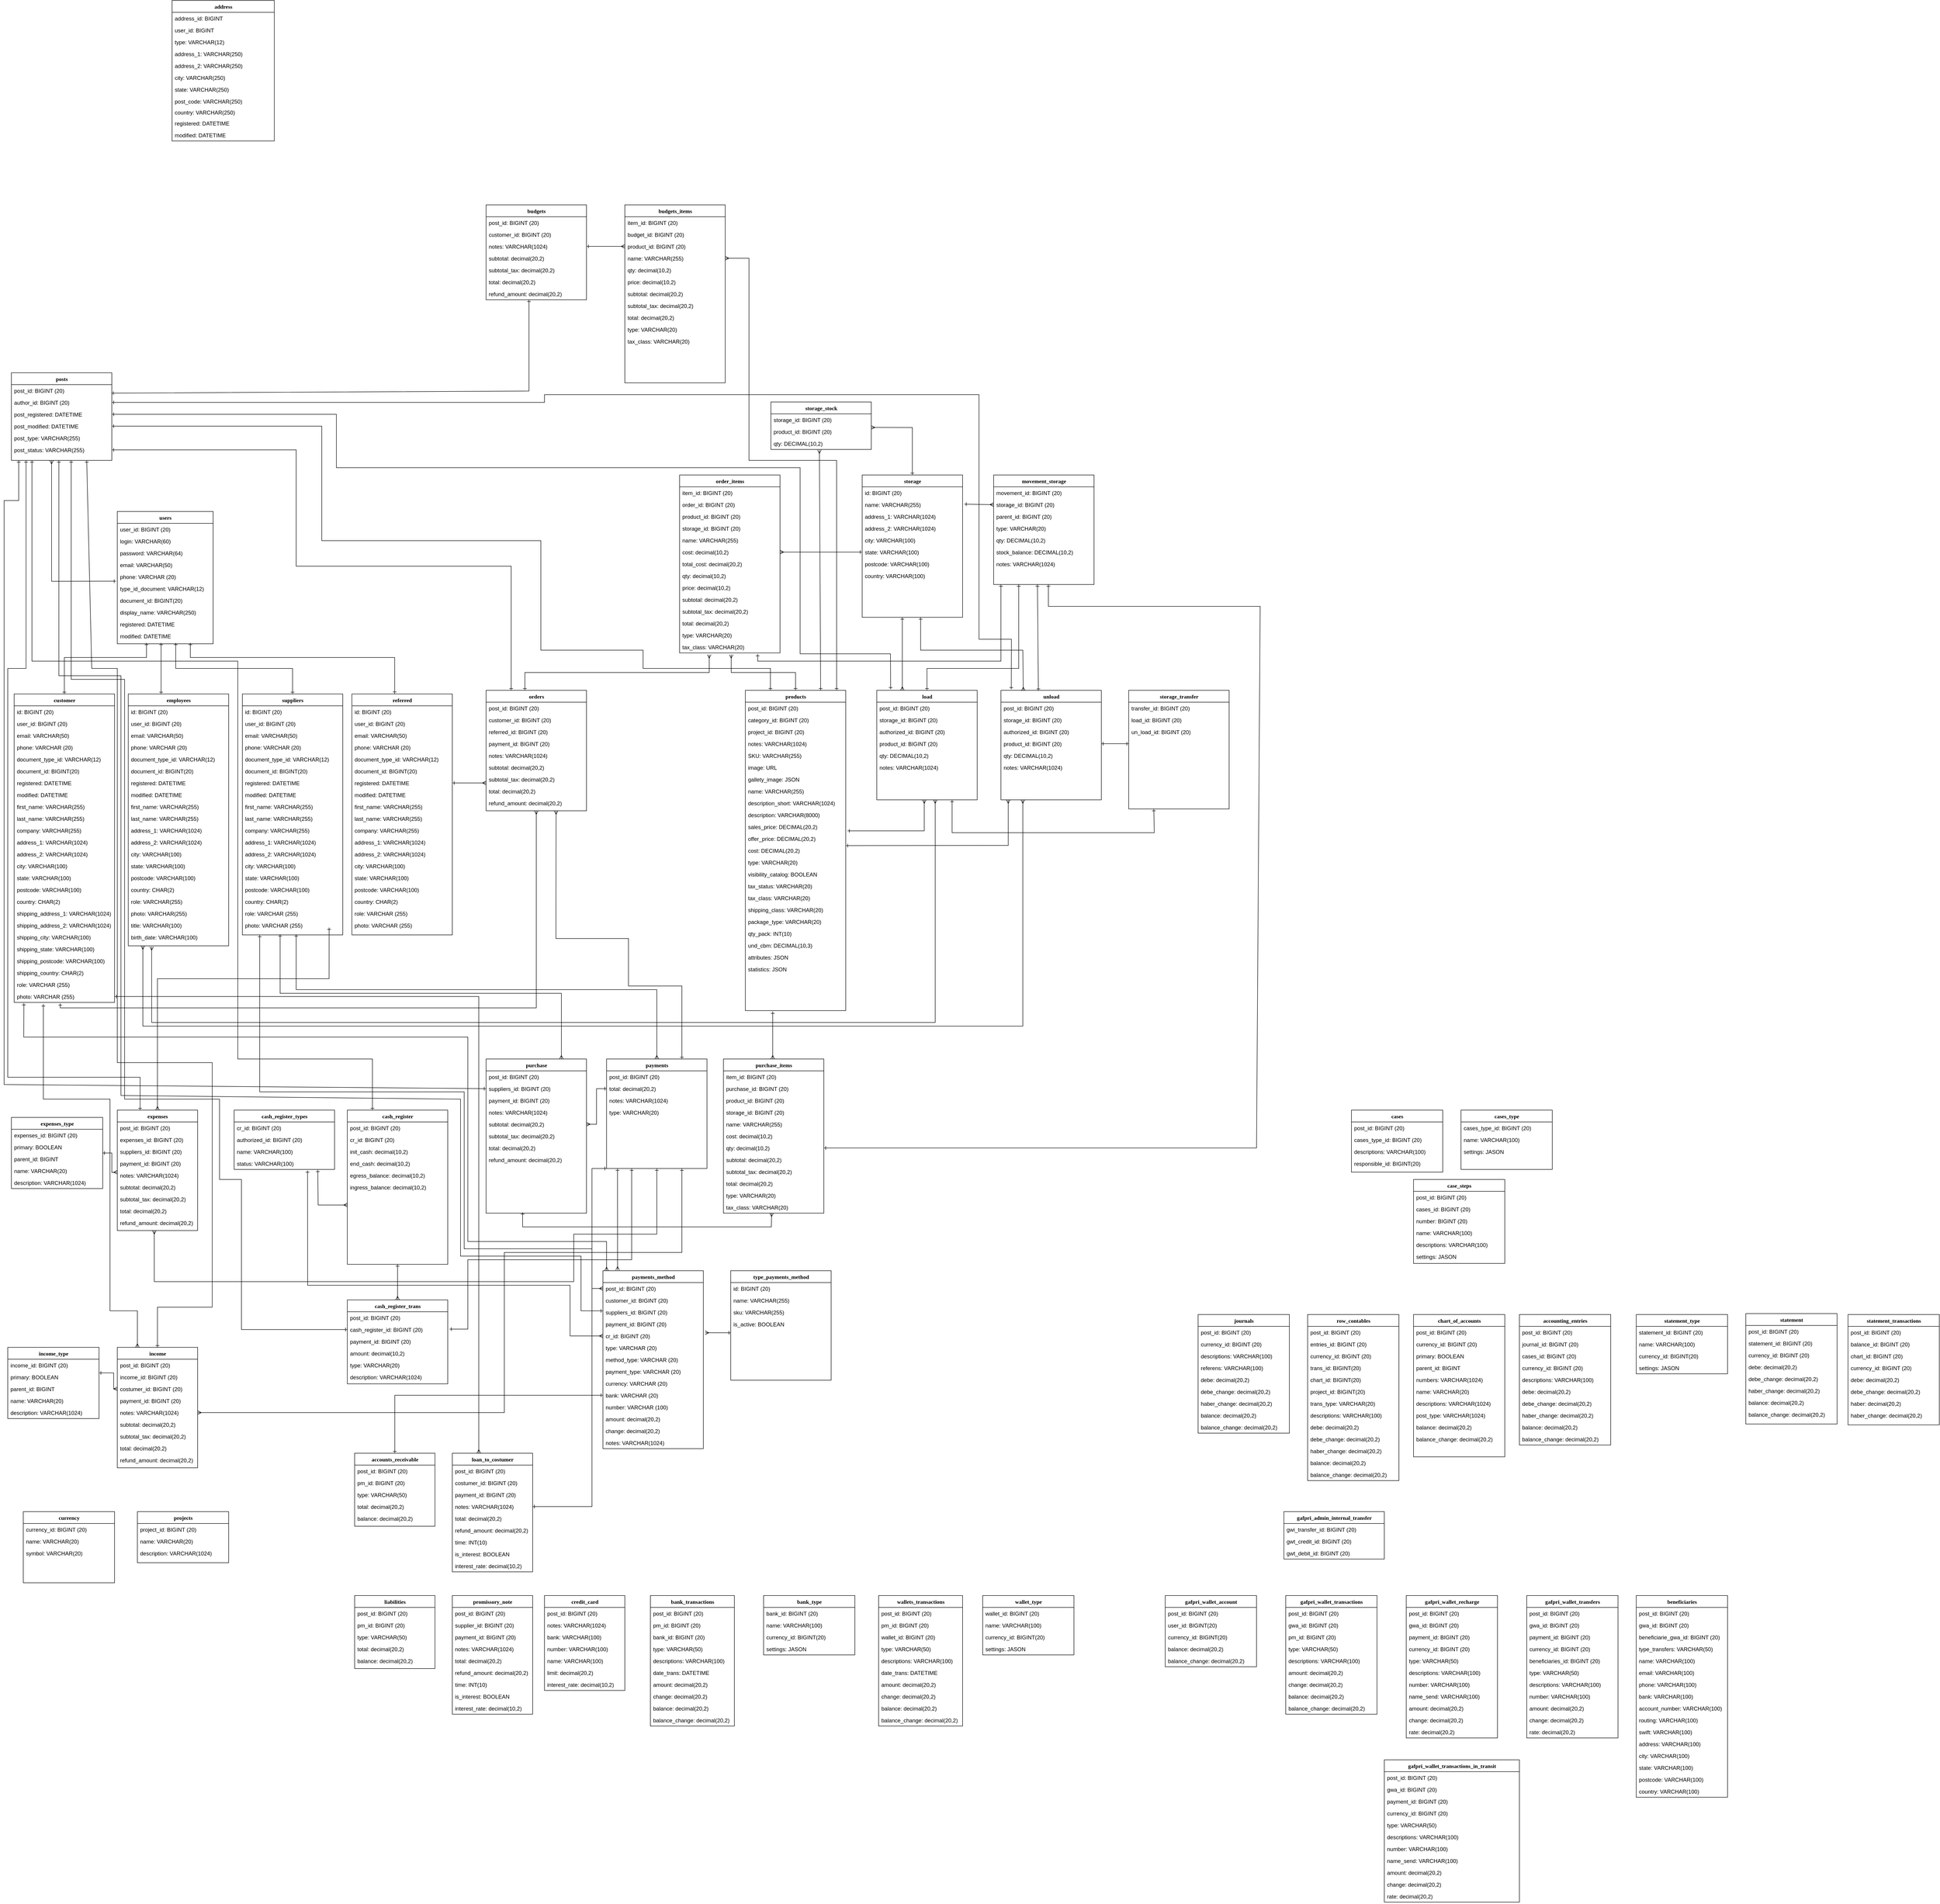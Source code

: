 <mxfile version="20.5.1" type="github">
  <diagram name="Page-1" id="9f46799a-70d6-7492-0946-bef42562c5a5">
    <mxGraphModel dx="568" dy="4000" grid="1" gridSize="8" guides="1" tooltips="1" connect="1" arrows="1" fold="1" page="1" pageScale="1" pageWidth="20000" pageHeight="3000" background="none" math="0" shadow="0">
      <root>
        <mxCell id="0" />
        <mxCell id="1" parent="0" />
        <mxCell id="VR0u80_VKsv71wtrGtez-1" value="users" style="swimlane;html=1;fontStyle=1;align=center;verticalAlign=top;childLayout=stackLayout;horizontal=1;startSize=26;horizontalStack=0;resizeParent=1;resizeLast=0;collapsible=1;marginBottom=0;swimlaneFillColor=#ffffff;rounded=0;shadow=0;comic=0;labelBackgroundColor=none;strokeWidth=1;fillColor=none;fontFamily=Verdana;fontSize=12" parent="1" vertex="1">
          <mxGeometry x="256" width="210" height="290" as="geometry" />
        </mxCell>
        <mxCell id="VR0u80_VKsv71wtrGtez-2" value="user_id: BIGINT (20)" style="text;html=1;strokeColor=none;fillColor=none;align=left;verticalAlign=top;spacingLeft=4;spacingRight=4;whiteSpace=wrap;overflow=hidden;rotatable=0;points=[[0,0.5],[1,0.5]];portConstraint=eastwest;" parent="VR0u80_VKsv71wtrGtez-1" vertex="1">
          <mxGeometry y="26" width="210" height="26" as="geometry" />
        </mxCell>
        <mxCell id="VR0u80_VKsv71wtrGtez-3" value="login: VARCHAR(60)" style="text;html=1;strokeColor=none;fillColor=none;align=left;verticalAlign=top;spacingLeft=4;spacingRight=4;whiteSpace=wrap;overflow=hidden;rotatable=0;points=[[0,0.5],[1,0.5]];portConstraint=eastwest;" parent="VR0u80_VKsv71wtrGtez-1" vertex="1">
          <mxGeometry y="52" width="210" height="26" as="geometry" />
        </mxCell>
        <mxCell id="VR0u80_VKsv71wtrGtez-4" value="password: VARCHAR(64)" style="text;html=1;strokeColor=none;fillColor=none;align=left;verticalAlign=top;spacingLeft=4;spacingRight=4;whiteSpace=wrap;overflow=hidden;rotatable=0;points=[[0,0.5],[1,0.5]];portConstraint=eastwest;" parent="VR0u80_VKsv71wtrGtez-1" vertex="1">
          <mxGeometry y="78" width="210" height="26" as="geometry" />
        </mxCell>
        <mxCell id="VR0u80_VKsv71wtrGtez-5" value="email: VARCHAR(50)" style="text;html=1;strokeColor=none;fillColor=none;align=left;verticalAlign=top;spacingLeft=4;spacingRight=4;whiteSpace=wrap;overflow=hidden;rotatable=0;points=[[0,0.5],[1,0.5]];portConstraint=eastwest;" parent="VR0u80_VKsv71wtrGtez-1" vertex="1">
          <mxGeometry y="104" width="210" height="26" as="geometry" />
        </mxCell>
        <mxCell id="VR0u80_VKsv71wtrGtez-22" value="phone: VARCHAR (20)" style="text;html=1;strokeColor=none;fillColor=none;align=left;verticalAlign=top;spacingLeft=4;spacingRight=4;whiteSpace=wrap;overflow=hidden;rotatable=0;points=[[0,0.5],[1,0.5]];portConstraint=eastwest;" parent="VR0u80_VKsv71wtrGtez-1" vertex="1">
          <mxGeometry y="130" width="210" height="26" as="geometry" />
        </mxCell>
        <mxCell id="VR0u80_VKsv71wtrGtez-24" value="type_id_document: VARCHAR(12)" style="text;html=1;strokeColor=none;fillColor=none;align=left;verticalAlign=top;spacingLeft=4;spacingRight=4;whiteSpace=wrap;overflow=hidden;rotatable=0;points=[[0,0.5],[1,0.5]];portConstraint=eastwest;" parent="VR0u80_VKsv71wtrGtez-1" vertex="1">
          <mxGeometry y="156" width="210" height="26" as="geometry" />
        </mxCell>
        <mxCell id="VR0u80_VKsv71wtrGtez-23" value="document_id: BIGINT(20)" style="text;html=1;strokeColor=none;fillColor=none;align=left;verticalAlign=top;spacingLeft=4;spacingRight=4;whiteSpace=wrap;overflow=hidden;rotatable=0;points=[[0,0.5],[1,0.5]];portConstraint=eastwest;" parent="VR0u80_VKsv71wtrGtez-1" vertex="1">
          <mxGeometry y="182" width="210" height="26" as="geometry" />
        </mxCell>
        <mxCell id="VR0u80_VKsv71wtrGtez-26" value="display_name: VARCHAR(250)" style="text;html=1;strokeColor=none;fillColor=none;align=left;verticalAlign=top;spacingLeft=4;spacingRight=4;whiteSpace=wrap;overflow=hidden;rotatable=0;points=[[0,0.5],[1,0.5]];portConstraint=eastwest;" parent="VR0u80_VKsv71wtrGtez-1" vertex="1">
          <mxGeometry y="208" width="210" height="26" as="geometry" />
        </mxCell>
        <mxCell id="VR0u80_VKsv71wtrGtez-6" value="registered: DATETIME" style="text;html=1;strokeColor=none;fillColor=none;align=left;verticalAlign=top;spacingLeft=4;spacingRight=4;whiteSpace=wrap;overflow=hidden;rotatable=0;points=[[0,0.5],[1,0.5]];portConstraint=eastwest;" parent="VR0u80_VKsv71wtrGtez-1" vertex="1">
          <mxGeometry y="234" width="210" height="26" as="geometry" />
        </mxCell>
        <mxCell id="VR0u80_VKsv71wtrGtez-7" value="modified: DATETIME" style="text;html=1;strokeColor=none;fillColor=none;align=left;verticalAlign=top;spacingLeft=4;spacingRight=4;whiteSpace=wrap;overflow=hidden;rotatable=0;points=[[0,0.5],[1,0.5]];portConstraint=eastwest;" parent="VR0u80_VKsv71wtrGtez-1" vertex="1">
          <mxGeometry y="260" width="210" height="26" as="geometry" />
        </mxCell>
        <mxCell id="VR0u80_VKsv71wtrGtez-37" value="customer" style="swimlane;html=1;fontStyle=1;align=center;verticalAlign=top;childLayout=stackLayout;horizontal=1;startSize=26;horizontalStack=0;resizeParent=1;resizeLast=0;collapsible=1;marginBottom=0;swimlaneFillColor=#ffffff;rounded=0;shadow=0;comic=0;labelBackgroundColor=none;strokeWidth=1;fillColor=none;fontFamily=Verdana;fontSize=12" parent="1" vertex="1">
          <mxGeometry x="30" y="400" width="220" height="676" as="geometry" />
        </mxCell>
        <mxCell id="VR0u80_VKsv71wtrGtez-38" value="id: BIGINT (20)" style="text;html=1;strokeColor=none;fillColor=none;align=left;verticalAlign=top;spacingLeft=4;spacingRight=4;whiteSpace=wrap;overflow=hidden;rotatable=0;points=[[0,0.5],[1,0.5]];portConstraint=eastwest;" parent="VR0u80_VKsv71wtrGtez-37" vertex="1">
          <mxGeometry y="26" width="220" height="26" as="geometry" />
        </mxCell>
        <mxCell id="VR0u80_VKsv71wtrGtez-65" value="user_id: BIGINT (20)" style="text;html=1;strokeColor=none;fillColor=none;align=left;verticalAlign=top;spacingLeft=4;spacingRight=4;whiteSpace=wrap;overflow=hidden;rotatable=0;points=[[0,0.5],[1,0.5]];portConstraint=eastwest;" parent="VR0u80_VKsv71wtrGtez-37" vertex="1">
          <mxGeometry y="52" width="220" height="26" as="geometry" />
        </mxCell>
        <mxCell id="VR0u80_VKsv71wtrGtez-41" value="email: VARCHAR(50)" style="text;html=1;strokeColor=none;fillColor=none;align=left;verticalAlign=top;spacingLeft=4;spacingRight=4;whiteSpace=wrap;overflow=hidden;rotatable=0;points=[[0,0.5],[1,0.5]];portConstraint=eastwest;" parent="VR0u80_VKsv71wtrGtez-37" vertex="1">
          <mxGeometry y="78" width="220" height="26" as="geometry" />
        </mxCell>
        <mxCell id="VR0u80_VKsv71wtrGtez-42" value="phone: VARCHAR (20)" style="text;html=1;strokeColor=none;fillColor=none;align=left;verticalAlign=top;spacingLeft=4;spacingRight=4;whiteSpace=wrap;overflow=hidden;rotatable=0;points=[[0,0.5],[1,0.5]];portConstraint=eastwest;" parent="VR0u80_VKsv71wtrGtez-37" vertex="1">
          <mxGeometry y="104" width="220" height="26" as="geometry" />
        </mxCell>
        <mxCell id="VR0u80_VKsv71wtrGtez-43" value="document_type_id: VARCHAR(12)" style="text;html=1;strokeColor=none;fillColor=none;align=left;verticalAlign=top;spacingLeft=4;spacingRight=4;whiteSpace=wrap;overflow=hidden;rotatable=0;points=[[0,0.5],[1,0.5]];portConstraint=eastwest;" parent="VR0u80_VKsv71wtrGtez-37" vertex="1">
          <mxGeometry y="130" width="220" height="26" as="geometry" />
        </mxCell>
        <mxCell id="VR0u80_VKsv71wtrGtez-44" value="document_id: BIGINT(20)" style="text;html=1;strokeColor=none;fillColor=none;align=left;verticalAlign=top;spacingLeft=4;spacingRight=4;whiteSpace=wrap;overflow=hidden;rotatable=0;points=[[0,0.5],[1,0.5]];portConstraint=eastwest;" parent="VR0u80_VKsv71wtrGtez-37" vertex="1">
          <mxGeometry y="156" width="220" height="26" as="geometry" />
        </mxCell>
        <mxCell id="VR0u80_VKsv71wtrGtez-46" value="registered: DATETIME" style="text;html=1;strokeColor=none;fillColor=none;align=left;verticalAlign=top;spacingLeft=4;spacingRight=4;whiteSpace=wrap;overflow=hidden;rotatable=0;points=[[0,0.5],[1,0.5]];portConstraint=eastwest;" parent="VR0u80_VKsv71wtrGtez-37" vertex="1">
          <mxGeometry y="182" width="220" height="26" as="geometry" />
        </mxCell>
        <mxCell id="VR0u80_VKsv71wtrGtez-47" value="modified: DATETIME" style="text;html=1;strokeColor=none;fillColor=none;align=left;verticalAlign=top;spacingLeft=4;spacingRight=4;whiteSpace=wrap;overflow=hidden;rotatable=0;points=[[0,0.5],[1,0.5]];portConstraint=eastwest;" parent="VR0u80_VKsv71wtrGtez-37" vertex="1">
          <mxGeometry y="208" width="220" height="26" as="geometry" />
        </mxCell>
        <mxCell id="VR0u80_VKsv71wtrGtez-49" value="first_name: VARCHAR(255)" style="text;html=1;strokeColor=none;fillColor=none;align=left;verticalAlign=top;spacingLeft=4;spacingRight=4;whiteSpace=wrap;overflow=hidden;rotatable=0;points=[[0,0.5],[1,0.5]];portConstraint=eastwest;" parent="VR0u80_VKsv71wtrGtez-37" vertex="1">
          <mxGeometry y="234" width="220" height="26" as="geometry" />
        </mxCell>
        <mxCell id="VR0u80_VKsv71wtrGtez-50" value="last_name: VARCHAR(255)" style="text;html=1;strokeColor=none;fillColor=none;align=left;verticalAlign=top;spacingLeft=4;spacingRight=4;whiteSpace=wrap;overflow=hidden;rotatable=0;points=[[0,0.5],[1,0.5]];portConstraint=eastwest;" parent="VR0u80_VKsv71wtrGtez-37" vertex="1">
          <mxGeometry y="260" width="220" height="26" as="geometry" />
        </mxCell>
        <mxCell id="VR0u80_VKsv71wtrGtez-51" value="company: VARCHAR(255)" style="text;html=1;strokeColor=none;fillColor=none;align=left;verticalAlign=top;spacingLeft=4;spacingRight=4;whiteSpace=wrap;overflow=hidden;rotatable=0;points=[[0,0.5],[1,0.5]];portConstraint=eastwest;" parent="VR0u80_VKsv71wtrGtez-37" vertex="1">
          <mxGeometry y="286" width="220" height="26" as="geometry" />
        </mxCell>
        <mxCell id="VR0u80_VKsv71wtrGtez-52" value="address_1: VARCHAR(1024)" style="text;html=1;strokeColor=none;fillColor=none;align=left;verticalAlign=top;spacingLeft=4;spacingRight=4;whiteSpace=wrap;overflow=hidden;rotatable=0;points=[[0,0.5],[1,0.5]];portConstraint=eastwest;" parent="VR0u80_VKsv71wtrGtez-37" vertex="1">
          <mxGeometry y="312" width="220" height="26" as="geometry" />
        </mxCell>
        <mxCell id="VR0u80_VKsv71wtrGtez-53" value="address_2: VARCHAR(1024)" style="text;html=1;strokeColor=none;fillColor=none;align=left;verticalAlign=top;spacingLeft=4;spacingRight=4;whiteSpace=wrap;overflow=hidden;rotatable=0;points=[[0,0.5],[1,0.5]];portConstraint=eastwest;" parent="VR0u80_VKsv71wtrGtez-37" vertex="1">
          <mxGeometry y="338" width="220" height="26" as="geometry" />
        </mxCell>
        <mxCell id="VR0u80_VKsv71wtrGtez-54" value="city: VARCHAR(100)" style="text;html=1;strokeColor=none;fillColor=none;align=left;verticalAlign=top;spacingLeft=4;spacingRight=4;whiteSpace=wrap;overflow=hidden;rotatable=0;points=[[0,0.5],[1,0.5]];portConstraint=eastwest;" parent="VR0u80_VKsv71wtrGtez-37" vertex="1">
          <mxGeometry y="364" width="220" height="26" as="geometry" />
        </mxCell>
        <mxCell id="VR0u80_VKsv71wtrGtez-55" value="state: VARCHAR(100)" style="text;html=1;strokeColor=none;fillColor=none;align=left;verticalAlign=top;spacingLeft=4;spacingRight=4;whiteSpace=wrap;overflow=hidden;rotatable=0;points=[[0,0.5],[1,0.5]];portConstraint=eastwest;" parent="VR0u80_VKsv71wtrGtez-37" vertex="1">
          <mxGeometry y="390" width="220" height="26" as="geometry" />
        </mxCell>
        <mxCell id="VR0u80_VKsv71wtrGtez-63" value="postcode: VARCHAR(100)" style="text;html=1;strokeColor=none;fillColor=none;align=left;verticalAlign=top;spacingLeft=4;spacingRight=4;whiteSpace=wrap;overflow=hidden;rotatable=0;points=[[0,0.5],[1,0.5]];portConstraint=eastwest;" parent="VR0u80_VKsv71wtrGtez-37" vertex="1">
          <mxGeometry y="416" width="220" height="26" as="geometry" />
        </mxCell>
        <mxCell id="VR0u80_VKsv71wtrGtez-56" value="country: CHAR(2)" style="text;html=1;strokeColor=none;fillColor=none;align=left;verticalAlign=top;spacingLeft=4;spacingRight=4;whiteSpace=wrap;overflow=hidden;rotatable=0;points=[[0,0.5],[1,0.5]];portConstraint=eastwest;" parent="VR0u80_VKsv71wtrGtez-37" vertex="1">
          <mxGeometry y="442" width="220" height="26" as="geometry" />
        </mxCell>
        <mxCell id="VR0u80_VKsv71wtrGtez-58" value="shipping_address_1: VARCHAR(1024)" style="text;html=1;strokeColor=none;fillColor=none;align=left;verticalAlign=top;spacingLeft=4;spacingRight=4;whiteSpace=wrap;overflow=hidden;rotatable=0;points=[[0,0.5],[1,0.5]];portConstraint=eastwest;" parent="VR0u80_VKsv71wtrGtez-37" vertex="1">
          <mxGeometry y="468" width="220" height="26" as="geometry" />
        </mxCell>
        <mxCell id="VR0u80_VKsv71wtrGtez-59" value="shipping_address_2: VARCHAR(1024)" style="text;html=1;strokeColor=none;fillColor=none;align=left;verticalAlign=top;spacingLeft=4;spacingRight=4;whiteSpace=wrap;overflow=hidden;rotatable=0;points=[[0,0.5],[1,0.5]];portConstraint=eastwest;" parent="VR0u80_VKsv71wtrGtez-37" vertex="1">
          <mxGeometry y="494" width="220" height="26" as="geometry" />
        </mxCell>
        <mxCell id="VR0u80_VKsv71wtrGtez-60" value="shipping_city: VARCHAR(100)" style="text;html=1;strokeColor=none;fillColor=none;align=left;verticalAlign=top;spacingLeft=4;spacingRight=4;whiteSpace=wrap;overflow=hidden;rotatable=0;points=[[0,0.5],[1,0.5]];portConstraint=eastwest;" parent="VR0u80_VKsv71wtrGtez-37" vertex="1">
          <mxGeometry y="520" width="220" height="26" as="geometry" />
        </mxCell>
        <mxCell id="VR0u80_VKsv71wtrGtez-61" value="shipping_state: VARCHAR(100)" style="text;html=1;strokeColor=none;fillColor=none;align=left;verticalAlign=top;spacingLeft=4;spacingRight=4;whiteSpace=wrap;overflow=hidden;rotatable=0;points=[[0,0.5],[1,0.5]];portConstraint=eastwest;" parent="VR0u80_VKsv71wtrGtez-37" vertex="1">
          <mxGeometry y="546" width="220" height="26" as="geometry" />
        </mxCell>
        <mxCell id="VR0u80_VKsv71wtrGtez-64" value="shipping_postcode: VARCHAR(100)" style="text;html=1;strokeColor=none;fillColor=none;align=left;verticalAlign=top;spacingLeft=4;spacingRight=4;whiteSpace=wrap;overflow=hidden;rotatable=0;points=[[0,0.5],[1,0.5]];portConstraint=eastwest;" parent="VR0u80_VKsv71wtrGtez-37" vertex="1">
          <mxGeometry y="572" width="220" height="26" as="geometry" />
        </mxCell>
        <mxCell id="VR0u80_VKsv71wtrGtez-62" value="shipping_country: CHAR(2)" style="text;html=1;strokeColor=none;fillColor=none;align=left;verticalAlign=top;spacingLeft=4;spacingRight=4;whiteSpace=wrap;overflow=hidden;rotatable=0;points=[[0,0.5],[1,0.5]];portConstraint=eastwest;" parent="VR0u80_VKsv71wtrGtez-37" vertex="1">
          <mxGeometry y="598" width="220" height="26" as="geometry" />
        </mxCell>
        <mxCell id="VR0u80_VKsv71wtrGtez-82" value="role: VARCHAR (255)" style="text;html=1;strokeColor=none;fillColor=none;align=left;verticalAlign=top;spacingLeft=4;spacingRight=4;whiteSpace=wrap;overflow=hidden;rotatable=0;points=[[0,0.5],[1,0.5]];portConstraint=eastwest;" parent="VR0u80_VKsv71wtrGtez-37" vertex="1">
          <mxGeometry y="624" width="220" height="26" as="geometry" />
        </mxCell>
        <mxCell id="VR0u80_VKsv71wtrGtez-135" value="photo: VARCHAR (255)" style="text;html=1;strokeColor=none;fillColor=none;align=left;verticalAlign=top;spacingLeft=4;spacingRight=4;whiteSpace=wrap;overflow=hidden;rotatable=0;points=[[0,0.5],[1,0.5]];portConstraint=eastwest;" parent="VR0u80_VKsv71wtrGtez-37" vertex="1">
          <mxGeometry y="650" width="220" height="26" as="geometry" />
        </mxCell>
        <mxCell id="VR0u80_VKsv71wtrGtez-108" value="employees" style="swimlane;html=1;fontStyle=1;align=center;verticalAlign=top;childLayout=stackLayout;horizontal=1;startSize=26;horizontalStack=0;resizeParent=1;resizeLast=0;collapsible=1;marginBottom=0;swimlaneFillColor=#ffffff;rounded=0;shadow=0;comic=0;labelBackgroundColor=none;strokeWidth=1;fillColor=none;fontFamily=Verdana;fontSize=12" parent="1" vertex="1">
          <mxGeometry x="280" y="400" width="220" height="552" as="geometry" />
        </mxCell>
        <mxCell id="VR0u80_VKsv71wtrGtez-109" value="id: BIGINT (20)" style="text;html=1;strokeColor=none;fillColor=none;align=left;verticalAlign=top;spacingLeft=4;spacingRight=4;whiteSpace=wrap;overflow=hidden;rotatable=0;points=[[0,0.5],[1,0.5]];portConstraint=eastwest;" parent="VR0u80_VKsv71wtrGtez-108" vertex="1">
          <mxGeometry y="26" width="220" height="26" as="geometry" />
        </mxCell>
        <mxCell id="VR0u80_VKsv71wtrGtez-110" value="user_id: BIGINT (20)" style="text;html=1;strokeColor=none;fillColor=none;align=left;verticalAlign=top;spacingLeft=4;spacingRight=4;whiteSpace=wrap;overflow=hidden;rotatable=0;points=[[0,0.5],[1,0.5]];portConstraint=eastwest;" parent="VR0u80_VKsv71wtrGtez-108" vertex="1">
          <mxGeometry y="52" width="220" height="26" as="geometry" />
        </mxCell>
        <mxCell id="VR0u80_VKsv71wtrGtez-111" value="email: VARCHAR(50)" style="text;html=1;strokeColor=none;fillColor=none;align=left;verticalAlign=top;spacingLeft=4;spacingRight=4;whiteSpace=wrap;overflow=hidden;rotatable=0;points=[[0,0.5],[1,0.5]];portConstraint=eastwest;" parent="VR0u80_VKsv71wtrGtez-108" vertex="1">
          <mxGeometry y="78" width="220" height="26" as="geometry" />
        </mxCell>
        <mxCell id="VR0u80_VKsv71wtrGtez-112" value="phone: VARCHAR (20)" style="text;html=1;strokeColor=none;fillColor=none;align=left;verticalAlign=top;spacingLeft=4;spacingRight=4;whiteSpace=wrap;overflow=hidden;rotatable=0;points=[[0,0.5],[1,0.5]];portConstraint=eastwest;" parent="VR0u80_VKsv71wtrGtez-108" vertex="1">
          <mxGeometry y="104" width="220" height="26" as="geometry" />
        </mxCell>
        <mxCell id="VR0u80_VKsv71wtrGtez-113" value="document_type_id: VARCHAR(12)" style="text;html=1;strokeColor=none;fillColor=none;align=left;verticalAlign=top;spacingLeft=4;spacingRight=4;whiteSpace=wrap;overflow=hidden;rotatable=0;points=[[0,0.5],[1,0.5]];portConstraint=eastwest;" parent="VR0u80_VKsv71wtrGtez-108" vertex="1">
          <mxGeometry y="130" width="220" height="26" as="geometry" />
        </mxCell>
        <mxCell id="VR0u80_VKsv71wtrGtez-114" value="document_id: BIGINT(20)" style="text;html=1;strokeColor=none;fillColor=none;align=left;verticalAlign=top;spacingLeft=4;spacingRight=4;whiteSpace=wrap;overflow=hidden;rotatable=0;points=[[0,0.5],[1,0.5]];portConstraint=eastwest;" parent="VR0u80_VKsv71wtrGtez-108" vertex="1">
          <mxGeometry y="156" width="220" height="26" as="geometry" />
        </mxCell>
        <mxCell id="VR0u80_VKsv71wtrGtez-115" value="registered: DATETIME" style="text;html=1;strokeColor=none;fillColor=none;align=left;verticalAlign=top;spacingLeft=4;spacingRight=4;whiteSpace=wrap;overflow=hidden;rotatable=0;points=[[0,0.5],[1,0.5]];portConstraint=eastwest;" parent="VR0u80_VKsv71wtrGtez-108" vertex="1">
          <mxGeometry y="182" width="220" height="26" as="geometry" />
        </mxCell>
        <mxCell id="VR0u80_VKsv71wtrGtez-116" value="modified: DATETIME" style="text;html=1;strokeColor=none;fillColor=none;align=left;verticalAlign=top;spacingLeft=4;spacingRight=4;whiteSpace=wrap;overflow=hidden;rotatable=0;points=[[0,0.5],[1,0.5]];portConstraint=eastwest;" parent="VR0u80_VKsv71wtrGtez-108" vertex="1">
          <mxGeometry y="208" width="220" height="26" as="geometry" />
        </mxCell>
        <mxCell id="VR0u80_VKsv71wtrGtez-117" value="first_name: VARCHAR(255)" style="text;html=1;strokeColor=none;fillColor=none;align=left;verticalAlign=top;spacingLeft=4;spacingRight=4;whiteSpace=wrap;overflow=hidden;rotatable=0;points=[[0,0.5],[1,0.5]];portConstraint=eastwest;" parent="VR0u80_VKsv71wtrGtez-108" vertex="1">
          <mxGeometry y="234" width="220" height="26" as="geometry" />
        </mxCell>
        <mxCell id="VR0u80_VKsv71wtrGtez-118" value="last_name: VARCHAR(255)" style="text;html=1;strokeColor=none;fillColor=none;align=left;verticalAlign=top;spacingLeft=4;spacingRight=4;whiteSpace=wrap;overflow=hidden;rotatable=0;points=[[0,0.5],[1,0.5]];portConstraint=eastwest;" parent="VR0u80_VKsv71wtrGtez-108" vertex="1">
          <mxGeometry y="260" width="220" height="26" as="geometry" />
        </mxCell>
        <mxCell id="VR0u80_VKsv71wtrGtez-120" value="address_1: VARCHAR(1024)" style="text;html=1;strokeColor=none;fillColor=none;align=left;verticalAlign=top;spacingLeft=4;spacingRight=4;whiteSpace=wrap;overflow=hidden;rotatable=0;points=[[0,0.5],[1,0.5]];portConstraint=eastwest;" parent="VR0u80_VKsv71wtrGtez-108" vertex="1">
          <mxGeometry y="286" width="220" height="26" as="geometry" />
        </mxCell>
        <mxCell id="VR0u80_VKsv71wtrGtez-121" value="address_2: VARCHAR(1024)" style="text;html=1;strokeColor=none;fillColor=none;align=left;verticalAlign=top;spacingLeft=4;spacingRight=4;whiteSpace=wrap;overflow=hidden;rotatable=0;points=[[0,0.5],[1,0.5]];portConstraint=eastwest;" parent="VR0u80_VKsv71wtrGtez-108" vertex="1">
          <mxGeometry y="312" width="220" height="26" as="geometry" />
        </mxCell>
        <mxCell id="VR0u80_VKsv71wtrGtez-122" value="city: VARCHAR(100)" style="text;html=1;strokeColor=none;fillColor=none;align=left;verticalAlign=top;spacingLeft=4;spacingRight=4;whiteSpace=wrap;overflow=hidden;rotatable=0;points=[[0,0.5],[1,0.5]];portConstraint=eastwest;" parent="VR0u80_VKsv71wtrGtez-108" vertex="1">
          <mxGeometry y="338" width="220" height="26" as="geometry" />
        </mxCell>
        <mxCell id="VR0u80_VKsv71wtrGtez-123" value="state: VARCHAR(100)" style="text;html=1;strokeColor=none;fillColor=none;align=left;verticalAlign=top;spacingLeft=4;spacingRight=4;whiteSpace=wrap;overflow=hidden;rotatable=0;points=[[0,0.5],[1,0.5]];portConstraint=eastwest;" parent="VR0u80_VKsv71wtrGtez-108" vertex="1">
          <mxGeometry y="364" width="220" height="26" as="geometry" />
        </mxCell>
        <mxCell id="VR0u80_VKsv71wtrGtez-124" value="postcode: VARCHAR(100)" style="text;html=1;strokeColor=none;fillColor=none;align=left;verticalAlign=top;spacingLeft=4;spacingRight=4;whiteSpace=wrap;overflow=hidden;rotatable=0;points=[[0,0.5],[1,0.5]];portConstraint=eastwest;" parent="VR0u80_VKsv71wtrGtez-108" vertex="1">
          <mxGeometry y="390" width="220" height="26" as="geometry" />
        </mxCell>
        <mxCell id="VR0u80_VKsv71wtrGtez-125" value="country: CHAR(2)" style="text;html=1;strokeColor=none;fillColor=none;align=left;verticalAlign=top;spacingLeft=4;spacingRight=4;whiteSpace=wrap;overflow=hidden;rotatable=0;points=[[0,0.5],[1,0.5]];portConstraint=eastwest;" parent="VR0u80_VKsv71wtrGtez-108" vertex="1">
          <mxGeometry y="416" width="220" height="26" as="geometry" />
        </mxCell>
        <mxCell id="VR0u80_VKsv71wtrGtez-134" value="role: VARCHAR(255)" style="text;html=1;strokeColor=none;fillColor=none;align=left;verticalAlign=top;spacingLeft=4;spacingRight=4;whiteSpace=wrap;overflow=hidden;rotatable=0;points=[[0,0.5],[1,0.5]];portConstraint=eastwest;" parent="VR0u80_VKsv71wtrGtez-108" vertex="1">
          <mxGeometry y="442" width="220" height="26" as="geometry" />
        </mxCell>
        <mxCell id="VR0u80_VKsv71wtrGtez-136" value="photo: VARCHAR(255)" style="text;html=1;strokeColor=none;fillColor=none;align=left;verticalAlign=top;spacingLeft=4;spacingRight=4;whiteSpace=wrap;overflow=hidden;rotatable=0;points=[[0,0.5],[1,0.5]];portConstraint=eastwest;" parent="VR0u80_VKsv71wtrGtez-108" vertex="1">
          <mxGeometry y="468" width="220" height="26" as="geometry" />
        </mxCell>
        <mxCell id="VR0u80_VKsv71wtrGtez-133" value="title: VARCHAR(100)" style="text;html=1;strokeColor=none;fillColor=none;align=left;verticalAlign=top;spacingLeft=4;spacingRight=4;whiteSpace=wrap;overflow=hidden;rotatable=0;points=[[0,0.5],[1,0.5]];portConstraint=eastwest;" parent="VR0u80_VKsv71wtrGtez-108" vertex="1">
          <mxGeometry y="494" width="220" height="26" as="geometry" />
        </mxCell>
        <mxCell id="VR0u80_VKsv71wtrGtez-137" value="birth_date: VARCHAR(100)" style="text;html=1;strokeColor=none;fillColor=none;align=left;verticalAlign=top;spacingLeft=4;spacingRight=4;whiteSpace=wrap;overflow=hidden;rotatable=0;points=[[0,0.5],[1,0.5]];portConstraint=eastwest;" parent="VR0u80_VKsv71wtrGtez-108" vertex="1">
          <mxGeometry y="520" width="220" height="26" as="geometry" />
        </mxCell>
        <mxCell id="VR0u80_VKsv71wtrGtez-153" value="suppliers" style="swimlane;html=1;fontStyle=1;align=center;verticalAlign=top;childLayout=stackLayout;horizontal=1;startSize=26;horizontalStack=0;resizeParent=1;resizeLast=0;collapsible=1;marginBottom=0;swimlaneFillColor=#ffffff;rounded=0;shadow=0;comic=0;labelBackgroundColor=none;strokeWidth=1;fillColor=none;fontFamily=Verdana;fontSize=12" parent="1" vertex="1">
          <mxGeometry x="530" y="400" width="220" height="528" as="geometry" />
        </mxCell>
        <mxCell id="VR0u80_VKsv71wtrGtez-154" value="id: BIGINT (20)" style="text;html=1;strokeColor=none;fillColor=none;align=left;verticalAlign=top;spacingLeft=4;spacingRight=4;whiteSpace=wrap;overflow=hidden;rotatable=0;points=[[0,0.5],[1,0.5]];portConstraint=eastwest;" parent="VR0u80_VKsv71wtrGtez-153" vertex="1">
          <mxGeometry y="26" width="220" height="26" as="geometry" />
        </mxCell>
        <mxCell id="VR0u80_VKsv71wtrGtez-155" value="user_id: BIGINT (20)" style="text;html=1;strokeColor=none;fillColor=none;align=left;verticalAlign=top;spacingLeft=4;spacingRight=4;whiteSpace=wrap;overflow=hidden;rotatable=0;points=[[0,0.5],[1,0.5]];portConstraint=eastwest;" parent="VR0u80_VKsv71wtrGtez-153" vertex="1">
          <mxGeometry y="52" width="220" height="26" as="geometry" />
        </mxCell>
        <mxCell id="VR0u80_VKsv71wtrGtez-156" value="email: VARCHAR(50)" style="text;html=1;strokeColor=none;fillColor=none;align=left;verticalAlign=top;spacingLeft=4;spacingRight=4;whiteSpace=wrap;overflow=hidden;rotatable=0;points=[[0,0.5],[1,0.5]];portConstraint=eastwest;" parent="VR0u80_VKsv71wtrGtez-153" vertex="1">
          <mxGeometry y="78" width="220" height="26" as="geometry" />
        </mxCell>
        <mxCell id="VR0u80_VKsv71wtrGtez-157" value="phone: VARCHAR (20)" style="text;html=1;strokeColor=none;fillColor=none;align=left;verticalAlign=top;spacingLeft=4;spacingRight=4;whiteSpace=wrap;overflow=hidden;rotatable=0;points=[[0,0.5],[1,0.5]];portConstraint=eastwest;" parent="VR0u80_VKsv71wtrGtez-153" vertex="1">
          <mxGeometry y="104" width="220" height="26" as="geometry" />
        </mxCell>
        <mxCell id="VR0u80_VKsv71wtrGtez-158" value="document_type_id: VARCHAR(12)" style="text;html=1;strokeColor=none;fillColor=none;align=left;verticalAlign=top;spacingLeft=4;spacingRight=4;whiteSpace=wrap;overflow=hidden;rotatable=0;points=[[0,0.5],[1,0.5]];portConstraint=eastwest;" parent="VR0u80_VKsv71wtrGtez-153" vertex="1">
          <mxGeometry y="130" width="220" height="26" as="geometry" />
        </mxCell>
        <mxCell id="VR0u80_VKsv71wtrGtez-159" value="document_id: BIGINT(20)" style="text;html=1;strokeColor=none;fillColor=none;align=left;verticalAlign=top;spacingLeft=4;spacingRight=4;whiteSpace=wrap;overflow=hidden;rotatable=0;points=[[0,0.5],[1,0.5]];portConstraint=eastwest;" parent="VR0u80_VKsv71wtrGtez-153" vertex="1">
          <mxGeometry y="156" width="220" height="26" as="geometry" />
        </mxCell>
        <mxCell id="VR0u80_VKsv71wtrGtez-160" value="registered: DATETIME" style="text;html=1;strokeColor=none;fillColor=none;align=left;verticalAlign=top;spacingLeft=4;spacingRight=4;whiteSpace=wrap;overflow=hidden;rotatable=0;points=[[0,0.5],[1,0.5]];portConstraint=eastwest;" parent="VR0u80_VKsv71wtrGtez-153" vertex="1">
          <mxGeometry y="182" width="220" height="26" as="geometry" />
        </mxCell>
        <mxCell id="VR0u80_VKsv71wtrGtez-161" value="modified: DATETIME" style="text;html=1;strokeColor=none;fillColor=none;align=left;verticalAlign=top;spacingLeft=4;spacingRight=4;whiteSpace=wrap;overflow=hidden;rotatable=0;points=[[0,0.5],[1,0.5]];portConstraint=eastwest;" parent="VR0u80_VKsv71wtrGtez-153" vertex="1">
          <mxGeometry y="208" width="220" height="26" as="geometry" />
        </mxCell>
        <mxCell id="VR0u80_VKsv71wtrGtez-162" value="first_name: VARCHAR(255)" style="text;html=1;strokeColor=none;fillColor=none;align=left;verticalAlign=top;spacingLeft=4;spacingRight=4;whiteSpace=wrap;overflow=hidden;rotatable=0;points=[[0,0.5],[1,0.5]];portConstraint=eastwest;" parent="VR0u80_VKsv71wtrGtez-153" vertex="1">
          <mxGeometry y="234" width="220" height="26" as="geometry" />
        </mxCell>
        <mxCell id="VR0u80_VKsv71wtrGtez-163" value="last_name: VARCHAR(255)" style="text;html=1;strokeColor=none;fillColor=none;align=left;verticalAlign=top;spacingLeft=4;spacingRight=4;whiteSpace=wrap;overflow=hidden;rotatable=0;points=[[0,0.5],[1,0.5]];portConstraint=eastwest;" parent="VR0u80_VKsv71wtrGtez-153" vertex="1">
          <mxGeometry y="260" width="220" height="26" as="geometry" />
        </mxCell>
        <mxCell id="VR0u80_VKsv71wtrGtez-164" value="company: VARCHAR(255)" style="text;html=1;strokeColor=none;fillColor=none;align=left;verticalAlign=top;spacingLeft=4;spacingRight=4;whiteSpace=wrap;overflow=hidden;rotatable=0;points=[[0,0.5],[1,0.5]];portConstraint=eastwest;" parent="VR0u80_VKsv71wtrGtez-153" vertex="1">
          <mxGeometry y="286" width="220" height="26" as="geometry" />
        </mxCell>
        <mxCell id="VR0u80_VKsv71wtrGtez-165" value="address_1: VARCHAR(1024)" style="text;html=1;strokeColor=none;fillColor=none;align=left;verticalAlign=top;spacingLeft=4;spacingRight=4;whiteSpace=wrap;overflow=hidden;rotatable=0;points=[[0,0.5],[1,0.5]];portConstraint=eastwest;" parent="VR0u80_VKsv71wtrGtez-153" vertex="1">
          <mxGeometry y="312" width="220" height="26" as="geometry" />
        </mxCell>
        <mxCell id="VR0u80_VKsv71wtrGtez-166" value="address_2: VARCHAR(1024)" style="text;html=1;strokeColor=none;fillColor=none;align=left;verticalAlign=top;spacingLeft=4;spacingRight=4;whiteSpace=wrap;overflow=hidden;rotatable=0;points=[[0,0.5],[1,0.5]];portConstraint=eastwest;" parent="VR0u80_VKsv71wtrGtez-153" vertex="1">
          <mxGeometry y="338" width="220" height="26" as="geometry" />
        </mxCell>
        <mxCell id="VR0u80_VKsv71wtrGtez-167" value="city: VARCHAR(100)" style="text;html=1;strokeColor=none;fillColor=none;align=left;verticalAlign=top;spacingLeft=4;spacingRight=4;whiteSpace=wrap;overflow=hidden;rotatable=0;points=[[0,0.5],[1,0.5]];portConstraint=eastwest;" parent="VR0u80_VKsv71wtrGtez-153" vertex="1">
          <mxGeometry y="364" width="220" height="26" as="geometry" />
        </mxCell>
        <mxCell id="VR0u80_VKsv71wtrGtez-168" value="state: VARCHAR(100)" style="text;html=1;strokeColor=none;fillColor=none;align=left;verticalAlign=top;spacingLeft=4;spacingRight=4;whiteSpace=wrap;overflow=hidden;rotatable=0;points=[[0,0.5],[1,0.5]];portConstraint=eastwest;" parent="VR0u80_VKsv71wtrGtez-153" vertex="1">
          <mxGeometry y="390" width="220" height="26" as="geometry" />
        </mxCell>
        <mxCell id="VR0u80_VKsv71wtrGtez-169" value="postcode: VARCHAR(100)" style="text;html=1;strokeColor=none;fillColor=none;align=left;verticalAlign=top;spacingLeft=4;spacingRight=4;whiteSpace=wrap;overflow=hidden;rotatable=0;points=[[0,0.5],[1,0.5]];portConstraint=eastwest;" parent="VR0u80_VKsv71wtrGtez-153" vertex="1">
          <mxGeometry y="416" width="220" height="26" as="geometry" />
        </mxCell>
        <mxCell id="VR0u80_VKsv71wtrGtez-170" value="country: CHAR(2)" style="text;html=1;strokeColor=none;fillColor=none;align=left;verticalAlign=top;spacingLeft=4;spacingRight=4;whiteSpace=wrap;overflow=hidden;rotatable=0;points=[[0,0.5],[1,0.5]];portConstraint=eastwest;" parent="VR0u80_VKsv71wtrGtez-153" vertex="1">
          <mxGeometry y="442" width="220" height="26" as="geometry" />
        </mxCell>
        <mxCell id="VR0u80_VKsv71wtrGtez-177" value="role: VARCHAR (255)" style="text;html=1;strokeColor=none;fillColor=none;align=left;verticalAlign=top;spacingLeft=4;spacingRight=4;whiteSpace=wrap;overflow=hidden;rotatable=0;points=[[0,0.5],[1,0.5]];portConstraint=eastwest;" parent="VR0u80_VKsv71wtrGtez-153" vertex="1">
          <mxGeometry y="468" width="220" height="26" as="geometry" />
        </mxCell>
        <mxCell id="VR0u80_VKsv71wtrGtez-178" value="photo: VARCHAR (255)" style="text;html=1;strokeColor=none;fillColor=none;align=left;verticalAlign=top;spacingLeft=4;spacingRight=4;whiteSpace=wrap;overflow=hidden;rotatable=0;points=[[0,0.5],[1,0.5]];portConstraint=eastwest;" parent="VR0u80_VKsv71wtrGtez-153" vertex="1">
          <mxGeometry y="494" width="220" height="26" as="geometry" />
        </mxCell>
        <mxCell id="VR0u80_VKsv71wtrGtez-181" value="referred" style="swimlane;html=1;fontStyle=1;align=center;verticalAlign=top;childLayout=stackLayout;horizontal=1;startSize=26;horizontalStack=0;resizeParent=1;resizeLast=0;collapsible=1;marginBottom=0;swimlaneFillColor=#ffffff;rounded=0;shadow=0;comic=0;labelBackgroundColor=none;strokeWidth=1;fillColor=none;fontFamily=Verdana;fontSize=12" parent="1" vertex="1">
          <mxGeometry x="770" y="400" width="220" height="528" as="geometry" />
        </mxCell>
        <mxCell id="VR0u80_VKsv71wtrGtez-182" value="id: BIGINT (20)" style="text;html=1;strokeColor=none;fillColor=none;align=left;verticalAlign=top;spacingLeft=4;spacingRight=4;whiteSpace=wrap;overflow=hidden;rotatable=0;points=[[0,0.5],[1,0.5]];portConstraint=eastwest;" parent="VR0u80_VKsv71wtrGtez-181" vertex="1">
          <mxGeometry y="26" width="220" height="26" as="geometry" />
        </mxCell>
        <mxCell id="VR0u80_VKsv71wtrGtez-183" value="user_id: BIGINT (20)" style="text;html=1;strokeColor=none;fillColor=none;align=left;verticalAlign=top;spacingLeft=4;spacingRight=4;whiteSpace=wrap;overflow=hidden;rotatable=0;points=[[0,0.5],[1,0.5]];portConstraint=eastwest;" parent="VR0u80_VKsv71wtrGtez-181" vertex="1">
          <mxGeometry y="52" width="220" height="26" as="geometry" />
        </mxCell>
        <mxCell id="VR0u80_VKsv71wtrGtez-184" value="email: VARCHAR(50)" style="text;html=1;strokeColor=none;fillColor=none;align=left;verticalAlign=top;spacingLeft=4;spacingRight=4;whiteSpace=wrap;overflow=hidden;rotatable=0;points=[[0,0.5],[1,0.5]];portConstraint=eastwest;" parent="VR0u80_VKsv71wtrGtez-181" vertex="1">
          <mxGeometry y="78" width="220" height="26" as="geometry" />
        </mxCell>
        <mxCell id="VR0u80_VKsv71wtrGtez-185" value="phone: VARCHAR (20)" style="text;html=1;strokeColor=none;fillColor=none;align=left;verticalAlign=top;spacingLeft=4;spacingRight=4;whiteSpace=wrap;overflow=hidden;rotatable=0;points=[[0,0.5],[1,0.5]];portConstraint=eastwest;" parent="VR0u80_VKsv71wtrGtez-181" vertex="1">
          <mxGeometry y="104" width="220" height="26" as="geometry" />
        </mxCell>
        <mxCell id="VR0u80_VKsv71wtrGtez-186" value="document_type_id: VARCHAR(12)" style="text;html=1;strokeColor=none;fillColor=none;align=left;verticalAlign=top;spacingLeft=4;spacingRight=4;whiteSpace=wrap;overflow=hidden;rotatable=0;points=[[0,0.5],[1,0.5]];portConstraint=eastwest;" parent="VR0u80_VKsv71wtrGtez-181" vertex="1">
          <mxGeometry y="130" width="220" height="26" as="geometry" />
        </mxCell>
        <mxCell id="VR0u80_VKsv71wtrGtez-187" value="document_id: BIGINT(20)" style="text;html=1;strokeColor=none;fillColor=none;align=left;verticalAlign=top;spacingLeft=4;spacingRight=4;whiteSpace=wrap;overflow=hidden;rotatable=0;points=[[0,0.5],[1,0.5]];portConstraint=eastwest;" parent="VR0u80_VKsv71wtrGtez-181" vertex="1">
          <mxGeometry y="156" width="220" height="26" as="geometry" />
        </mxCell>
        <mxCell id="VR0u80_VKsv71wtrGtez-188" value="registered: DATETIME" style="text;html=1;strokeColor=none;fillColor=none;align=left;verticalAlign=top;spacingLeft=4;spacingRight=4;whiteSpace=wrap;overflow=hidden;rotatable=0;points=[[0,0.5],[1,0.5]];portConstraint=eastwest;" parent="VR0u80_VKsv71wtrGtez-181" vertex="1">
          <mxGeometry y="182" width="220" height="26" as="geometry" />
        </mxCell>
        <mxCell id="VR0u80_VKsv71wtrGtez-189" value="modified: DATETIME" style="text;html=1;strokeColor=none;fillColor=none;align=left;verticalAlign=top;spacingLeft=4;spacingRight=4;whiteSpace=wrap;overflow=hidden;rotatable=0;points=[[0,0.5],[1,0.5]];portConstraint=eastwest;" parent="VR0u80_VKsv71wtrGtez-181" vertex="1">
          <mxGeometry y="208" width="220" height="26" as="geometry" />
        </mxCell>
        <mxCell id="VR0u80_VKsv71wtrGtez-190" value="first_name: VARCHAR(255)" style="text;html=1;strokeColor=none;fillColor=none;align=left;verticalAlign=top;spacingLeft=4;spacingRight=4;whiteSpace=wrap;overflow=hidden;rotatable=0;points=[[0,0.5],[1,0.5]];portConstraint=eastwest;" parent="VR0u80_VKsv71wtrGtez-181" vertex="1">
          <mxGeometry y="234" width="220" height="26" as="geometry" />
        </mxCell>
        <mxCell id="VR0u80_VKsv71wtrGtez-191" value="last_name: VARCHAR(255)" style="text;html=1;strokeColor=none;fillColor=none;align=left;verticalAlign=top;spacingLeft=4;spacingRight=4;whiteSpace=wrap;overflow=hidden;rotatable=0;points=[[0,0.5],[1,0.5]];portConstraint=eastwest;" parent="VR0u80_VKsv71wtrGtez-181" vertex="1">
          <mxGeometry y="260" width="220" height="26" as="geometry" />
        </mxCell>
        <mxCell id="VR0u80_VKsv71wtrGtez-192" value="company: VARCHAR(255)" style="text;html=1;strokeColor=none;fillColor=none;align=left;verticalAlign=top;spacingLeft=4;spacingRight=4;whiteSpace=wrap;overflow=hidden;rotatable=0;points=[[0,0.5],[1,0.5]];portConstraint=eastwest;" parent="VR0u80_VKsv71wtrGtez-181" vertex="1">
          <mxGeometry y="286" width="220" height="26" as="geometry" />
        </mxCell>
        <mxCell id="VR0u80_VKsv71wtrGtez-193" value="address_1: VARCHAR(1024)" style="text;html=1;strokeColor=none;fillColor=none;align=left;verticalAlign=top;spacingLeft=4;spacingRight=4;whiteSpace=wrap;overflow=hidden;rotatable=0;points=[[0,0.5],[1,0.5]];portConstraint=eastwest;" parent="VR0u80_VKsv71wtrGtez-181" vertex="1">
          <mxGeometry y="312" width="220" height="26" as="geometry" />
        </mxCell>
        <mxCell id="VR0u80_VKsv71wtrGtez-194" value="address_2: VARCHAR(1024)" style="text;html=1;strokeColor=none;fillColor=none;align=left;verticalAlign=top;spacingLeft=4;spacingRight=4;whiteSpace=wrap;overflow=hidden;rotatable=0;points=[[0,0.5],[1,0.5]];portConstraint=eastwest;" parent="VR0u80_VKsv71wtrGtez-181" vertex="1">
          <mxGeometry y="338" width="220" height="26" as="geometry" />
        </mxCell>
        <mxCell id="VR0u80_VKsv71wtrGtez-195" value="city: VARCHAR(100)" style="text;html=1;strokeColor=none;fillColor=none;align=left;verticalAlign=top;spacingLeft=4;spacingRight=4;whiteSpace=wrap;overflow=hidden;rotatable=0;points=[[0,0.5],[1,0.5]];portConstraint=eastwest;" parent="VR0u80_VKsv71wtrGtez-181" vertex="1">
          <mxGeometry y="364" width="220" height="26" as="geometry" />
        </mxCell>
        <mxCell id="VR0u80_VKsv71wtrGtez-196" value="state: VARCHAR(100)" style="text;html=1;strokeColor=none;fillColor=none;align=left;verticalAlign=top;spacingLeft=4;spacingRight=4;whiteSpace=wrap;overflow=hidden;rotatable=0;points=[[0,0.5],[1,0.5]];portConstraint=eastwest;" parent="VR0u80_VKsv71wtrGtez-181" vertex="1">
          <mxGeometry y="390" width="220" height="26" as="geometry" />
        </mxCell>
        <mxCell id="VR0u80_VKsv71wtrGtez-197" value="postcode: VARCHAR(100)" style="text;html=1;strokeColor=none;fillColor=none;align=left;verticalAlign=top;spacingLeft=4;spacingRight=4;whiteSpace=wrap;overflow=hidden;rotatable=0;points=[[0,0.5],[1,0.5]];portConstraint=eastwest;" parent="VR0u80_VKsv71wtrGtez-181" vertex="1">
          <mxGeometry y="416" width="220" height="26" as="geometry" />
        </mxCell>
        <mxCell id="VR0u80_VKsv71wtrGtez-198" value="country: CHAR(2)" style="text;html=1;strokeColor=none;fillColor=none;align=left;verticalAlign=top;spacingLeft=4;spacingRight=4;whiteSpace=wrap;overflow=hidden;rotatable=0;points=[[0,0.5],[1,0.5]];portConstraint=eastwest;" parent="VR0u80_VKsv71wtrGtez-181" vertex="1">
          <mxGeometry y="442" width="220" height="26" as="geometry" />
        </mxCell>
        <mxCell id="VR0u80_VKsv71wtrGtez-199" value="role: VARCHAR (255)" style="text;html=1;strokeColor=none;fillColor=none;align=left;verticalAlign=top;spacingLeft=4;spacingRight=4;whiteSpace=wrap;overflow=hidden;rotatable=0;points=[[0,0.5],[1,0.5]];portConstraint=eastwest;" parent="VR0u80_VKsv71wtrGtez-181" vertex="1">
          <mxGeometry y="468" width="220" height="26" as="geometry" />
        </mxCell>
        <mxCell id="VR0u80_VKsv71wtrGtez-200" value="photo: VARCHAR (255)" style="text;html=1;strokeColor=none;fillColor=none;align=left;verticalAlign=top;spacingLeft=4;spacingRight=4;whiteSpace=wrap;overflow=hidden;rotatable=0;points=[[0,0.5],[1,0.5]];portConstraint=eastwest;" parent="VR0u80_VKsv71wtrGtez-181" vertex="1">
          <mxGeometry y="494" width="220" height="26" as="geometry" />
        </mxCell>
        <mxCell id="VR0u80_VKsv71wtrGtez-204" value="orders" style="swimlane;html=1;fontStyle=1;align=center;verticalAlign=top;childLayout=stackLayout;horizontal=1;startSize=26;horizontalStack=0;resizeParent=1;resizeLast=0;collapsible=1;marginBottom=0;swimlaneFillColor=#ffffff;rounded=0;shadow=0;comic=0;labelBackgroundColor=none;strokeWidth=1;fillColor=none;fontFamily=Verdana;fontSize=12" parent="1" vertex="1">
          <mxGeometry x="1064" y="392" width="220" height="264" as="geometry" />
        </mxCell>
        <mxCell id="VR0u80_VKsv71wtrGtez-205" value="post_id: BIGINT (20)" style="text;html=1;strokeColor=none;fillColor=none;align=left;verticalAlign=top;spacingLeft=4;spacingRight=4;whiteSpace=wrap;overflow=hidden;rotatable=0;points=[[0,0.5],[1,0.5]];portConstraint=eastwest;" parent="VR0u80_VKsv71wtrGtez-204" vertex="1">
          <mxGeometry y="26" width="220" height="26" as="geometry" />
        </mxCell>
        <mxCell id="VR0u80_VKsv71wtrGtez-206" value="customer_id: BIGINT (20)" style="text;html=1;strokeColor=none;fillColor=none;align=left;verticalAlign=top;spacingLeft=4;spacingRight=4;whiteSpace=wrap;overflow=hidden;rotatable=0;points=[[0,0.5],[1,0.5]];portConstraint=eastwest;" parent="VR0u80_VKsv71wtrGtez-204" vertex="1">
          <mxGeometry y="52" width="220" height="26" as="geometry" />
        </mxCell>
        <mxCell id="VR0u80_VKsv71wtrGtez-249" value="referred_id: BIGINT (20)" style="text;html=1;strokeColor=none;fillColor=none;align=left;verticalAlign=top;spacingLeft=4;spacingRight=4;whiteSpace=wrap;overflow=hidden;rotatable=0;points=[[0,0.5],[1,0.5]];portConstraint=eastwest;" parent="VR0u80_VKsv71wtrGtez-204" vertex="1">
          <mxGeometry y="78" width="220" height="26" as="geometry" />
        </mxCell>
        <mxCell id="VR0u80_VKsv71wtrGtez-282" value="payment_id: BIGINT (20)" style="text;html=1;strokeColor=none;fillColor=none;align=left;verticalAlign=top;spacingLeft=4;spacingRight=4;whiteSpace=wrap;overflow=hidden;rotatable=0;points=[[0,0.5],[1,0.5]];portConstraint=eastwest;" parent="VR0u80_VKsv71wtrGtez-204" vertex="1">
          <mxGeometry y="104" width="220" height="26" as="geometry" />
        </mxCell>
        <mxCell id="VR0u80_VKsv71wtrGtez-252" value="notes: VARCHAR(1024)" style="text;html=1;strokeColor=none;fillColor=none;align=left;verticalAlign=top;spacingLeft=4;spacingRight=4;whiteSpace=wrap;overflow=hidden;rotatable=0;points=[[0,0.5],[1,0.5]];portConstraint=eastwest;" parent="VR0u80_VKsv71wtrGtez-204" vertex="1">
          <mxGeometry y="130" width="220" height="26" as="geometry" />
        </mxCell>
        <mxCell id="i--I7VEVkHYuIXu8u2YN-189" value="subtotal: decimal(20,2)" style="text;html=1;strokeColor=none;fillColor=none;align=left;verticalAlign=top;spacingLeft=4;spacingRight=4;whiteSpace=wrap;overflow=hidden;rotatable=0;points=[[0,0.5],[1,0.5]];portConstraint=eastwest;" parent="VR0u80_VKsv71wtrGtez-204" vertex="1">
          <mxGeometry y="156" width="220" height="26" as="geometry" />
        </mxCell>
        <mxCell id="i--I7VEVkHYuIXu8u2YN-190" value="subtotal_tax: decimal(20,2)" style="text;html=1;strokeColor=none;fillColor=none;align=left;verticalAlign=top;spacingLeft=4;spacingRight=4;whiteSpace=wrap;overflow=hidden;rotatable=0;points=[[0,0.5],[1,0.5]];portConstraint=eastwest;" parent="VR0u80_VKsv71wtrGtez-204" vertex="1">
          <mxGeometry y="182" width="220" height="26" as="geometry" />
        </mxCell>
        <mxCell id="VR0u80_VKsv71wtrGtez-254" value="total: decimal(20,2)" style="text;html=1;strokeColor=none;fillColor=none;align=left;verticalAlign=top;spacingLeft=4;spacingRight=4;whiteSpace=wrap;overflow=hidden;rotatable=0;points=[[0,0.5],[1,0.5]];portConstraint=eastwest;" parent="VR0u80_VKsv71wtrGtez-204" vertex="1">
          <mxGeometry y="208" width="220" height="26" as="geometry" />
        </mxCell>
        <mxCell id="VR0u80_VKsv71wtrGtez-256" value="refund_amount: decimal(20,2)" style="text;html=1;strokeColor=none;fillColor=none;align=left;verticalAlign=top;spacingLeft=4;spacingRight=4;whiteSpace=wrap;overflow=hidden;rotatable=0;points=[[0,0.5],[1,0.5]];portConstraint=eastwest;" parent="VR0u80_VKsv71wtrGtez-204" vertex="1">
          <mxGeometry y="234" width="220" height="26" as="geometry" />
        </mxCell>
        <mxCell id="VR0u80_VKsv71wtrGtez-233" value="" style="edgeStyle=elbowEdgeStyle;elbow=vertical;endArrow=ERone;html=1;rounded=0;entryX=0.5;entryY=0;entryDx=0;entryDy=0;endFill=0;startArrow=ERone;startFill=0;" parent="1" target="VR0u80_VKsv71wtrGtez-37" edge="1">
          <mxGeometry width="50" height="50" relative="1" as="geometry">
            <mxPoint x="320" y="288" as="sourcePoint" />
            <mxPoint x="650" y="232" as="targetPoint" />
            <Array as="points">
              <mxPoint x="216" y="320" />
            </Array>
          </mxGeometry>
        </mxCell>
        <mxCell id="VR0u80_VKsv71wtrGtez-234" value="" style="endArrow=ERone;html=1;rounded=0;startArrow=ERone;startFill=0;endFill=0;" parent="1" edge="1">
          <mxGeometry width="50" height="50" relative="1" as="geometry">
            <mxPoint x="352" y="288" as="sourcePoint" />
            <mxPoint x="352" y="400" as="targetPoint" />
            <Array as="points">
              <mxPoint x="352" y="344" />
            </Array>
          </mxGeometry>
        </mxCell>
        <mxCell id="VR0u80_VKsv71wtrGtez-235" value="" style="edgeStyle=elbowEdgeStyle;elbow=vertical;endArrow=ERone;html=1;rounded=0;entryX=0.5;entryY=0;entryDx=0;entryDy=0;startArrow=ERone;startFill=0;endFill=0;" parent="1" target="VR0u80_VKsv71wtrGtez-153" edge="1">
          <mxGeometry width="50" height="50" relative="1" as="geometry">
            <mxPoint x="384" y="288" as="sourcePoint" />
            <mxPoint x="530" y="320" as="targetPoint" />
          </mxGeometry>
        </mxCell>
        <mxCell id="VR0u80_VKsv71wtrGtez-236" value="" style="edgeStyle=elbowEdgeStyle;elbow=vertical;endArrow=ERone;html=1;rounded=0;entryX=0.426;entryY=-0.001;entryDx=0;entryDy=0;entryPerimeter=0;startArrow=ERone;startFill=0;endFill=0;" parent="1" target="VR0u80_VKsv71wtrGtez-181" edge="1">
          <mxGeometry width="50" height="50" relative="1" as="geometry">
            <mxPoint x="416" y="288" as="sourcePoint" />
            <mxPoint x="866" y="288" as="targetPoint" />
            <Array as="points">
              <mxPoint x="880" y="320" />
              <mxPoint x="792" y="320" />
            </Array>
          </mxGeometry>
        </mxCell>
        <mxCell id="VR0u80_VKsv71wtrGtez-238" value="" style="edgeStyle=elbowEdgeStyle;elbow=vertical;endArrow=ERmany;html=1;rounded=0;entryX=0.5;entryY=1;entryDx=0;entryDy=0;endFill=0;startArrow=ERone;startFill=0;" parent="1" target="VR0u80_VKsv71wtrGtez-204" edge="1">
          <mxGeometry width="50" height="50" relative="1" as="geometry">
            <mxPoint x="131" y="1078" as="sourcePoint" />
            <mxPoint x="1373" y="710" as="targetPoint" />
            <Array as="points">
              <mxPoint x="832" y="1088" />
              <mxPoint x="800" y="1126" />
            </Array>
          </mxGeometry>
        </mxCell>
        <mxCell id="VR0u80_VKsv71wtrGtez-251" value="" style="endArrow=ERmany;html=1;rounded=0;endFill=0;startArrow=ERone;startFill=0;" parent="1" source="VR0u80_VKsv71wtrGtez-188" edge="1">
          <mxGeometry width="50" height="50" relative="1" as="geometry">
            <mxPoint x="992" y="602" as="sourcePoint" />
            <mxPoint x="1064" y="595" as="targetPoint" />
          </mxGeometry>
        </mxCell>
        <mxCell id="i--I7VEVkHYuIXu8u2YN-1" value="products" style="swimlane;html=1;fontStyle=1;align=center;verticalAlign=top;childLayout=stackLayout;horizontal=1;startSize=26;horizontalStack=0;resizeParent=1;resizeLast=0;collapsible=1;marginBottom=0;swimlaneFillColor=#ffffff;rounded=0;shadow=0;comic=0;labelBackgroundColor=none;strokeWidth=1;fillColor=none;fontFamily=Verdana;fontSize=12" parent="1" vertex="1">
          <mxGeometry x="1632" y="392" width="220" height="702" as="geometry" />
        </mxCell>
        <mxCell id="i--I7VEVkHYuIXu8u2YN-2" value="post_id: BIGINT (20)" style="text;html=1;strokeColor=none;fillColor=none;align=left;verticalAlign=top;spacingLeft=4;spacingRight=4;whiteSpace=wrap;overflow=hidden;rotatable=0;points=[[0,0.5],[1,0.5]];portConstraint=eastwest;" parent="i--I7VEVkHYuIXu8u2YN-1" vertex="1">
          <mxGeometry y="26" width="220" height="26" as="geometry" />
        </mxCell>
        <mxCell id="i--I7VEVkHYuIXu8u2YN-13" value="category_id: BIGINT (20)" style="text;html=1;strokeColor=none;fillColor=none;align=left;verticalAlign=top;spacingLeft=4;spacingRight=4;whiteSpace=wrap;overflow=hidden;rotatable=0;points=[[0,0.5],[1,0.5]];portConstraint=eastwest;" parent="i--I7VEVkHYuIXu8u2YN-1" vertex="1">
          <mxGeometry y="52" width="220" height="26" as="geometry" />
        </mxCell>
        <mxCell id="i--I7VEVkHYuIXu8u2YN-21" value="project_id: BIGINT (20)" style="text;html=1;strokeColor=none;fillColor=none;align=left;verticalAlign=top;spacingLeft=4;spacingRight=4;whiteSpace=wrap;overflow=hidden;rotatable=0;points=[[0,0.5],[1,0.5]];portConstraint=eastwest;" parent="i--I7VEVkHYuIXu8u2YN-1" vertex="1">
          <mxGeometry y="78" width="220" height="26" as="geometry" />
        </mxCell>
        <mxCell id="i--I7VEVkHYuIXu8u2YN-9" value="notes: VARCHAR(1024)" style="text;html=1;strokeColor=none;fillColor=none;align=left;verticalAlign=top;spacingLeft=4;spacingRight=4;whiteSpace=wrap;overflow=hidden;rotatable=0;points=[[0,0.5],[1,0.5]];portConstraint=eastwest;" parent="i--I7VEVkHYuIXu8u2YN-1" vertex="1">
          <mxGeometry y="104" width="220" height="26" as="geometry" />
        </mxCell>
        <mxCell id="i--I7VEVkHYuIXu8u2YN-11" value="SKU: VARCHAR(255)" style="text;html=1;strokeColor=none;fillColor=none;align=left;verticalAlign=top;spacingLeft=4;spacingRight=4;whiteSpace=wrap;overflow=hidden;rotatable=0;points=[[0,0.5],[1,0.5]];portConstraint=eastwest;" parent="i--I7VEVkHYuIXu8u2YN-1" vertex="1">
          <mxGeometry y="130" width="220" height="26" as="geometry" />
        </mxCell>
        <mxCell id="i--I7VEVkHYuIXu8u2YN-14" value="image: URL" style="text;html=1;strokeColor=none;fillColor=none;align=left;verticalAlign=top;spacingLeft=4;spacingRight=4;whiteSpace=wrap;overflow=hidden;rotatable=0;points=[[0,0.5],[1,0.5]];portConstraint=eastwest;" parent="i--I7VEVkHYuIXu8u2YN-1" vertex="1">
          <mxGeometry y="156" width="220" height="26" as="geometry" />
        </mxCell>
        <mxCell id="i--I7VEVkHYuIXu8u2YN-15" value="gallety_image: JSON" style="text;html=1;strokeColor=none;fillColor=none;align=left;verticalAlign=top;spacingLeft=4;spacingRight=4;whiteSpace=wrap;overflow=hidden;rotatable=0;points=[[0,0.5],[1,0.5]];portConstraint=eastwest;" parent="i--I7VEVkHYuIXu8u2YN-1" vertex="1">
          <mxGeometry y="182" width="220" height="26" as="geometry" />
        </mxCell>
        <mxCell id="i--I7VEVkHYuIXu8u2YN-16" value="name: VARCHAR(255)" style="text;html=1;strokeColor=none;fillColor=none;align=left;verticalAlign=top;spacingLeft=4;spacingRight=4;whiteSpace=wrap;overflow=hidden;rotatable=0;points=[[0,0.5],[1,0.5]];portConstraint=eastwest;" parent="i--I7VEVkHYuIXu8u2YN-1" vertex="1">
          <mxGeometry y="208" width="220" height="26" as="geometry" />
        </mxCell>
        <mxCell id="i--I7VEVkHYuIXu8u2YN-17" value="description_short: VARCHAR(1024)" style="text;html=1;strokeColor=none;fillColor=none;align=left;verticalAlign=top;spacingLeft=4;spacingRight=4;whiteSpace=wrap;overflow=hidden;rotatable=0;points=[[0,0.5],[1,0.5]];portConstraint=eastwest;" parent="i--I7VEVkHYuIXu8u2YN-1" vertex="1">
          <mxGeometry y="234" width="220" height="26" as="geometry" />
        </mxCell>
        <mxCell id="i--I7VEVkHYuIXu8u2YN-18" value="description: VARCHAR(8000)" style="text;html=1;strokeColor=none;fillColor=none;align=left;verticalAlign=top;spacingLeft=4;spacingRight=4;whiteSpace=wrap;overflow=hidden;rotatable=0;points=[[0,0.5],[1,0.5]];portConstraint=eastwest;" parent="i--I7VEVkHYuIXu8u2YN-1" vertex="1">
          <mxGeometry y="260" width="220" height="26" as="geometry" />
        </mxCell>
        <mxCell id="i--I7VEVkHYuIXu8u2YN-19" value="sales_price: DECIMAL(20,2)" style="text;html=1;strokeColor=none;fillColor=none;align=left;verticalAlign=top;spacingLeft=4;spacingRight=4;whiteSpace=wrap;overflow=hidden;rotatable=0;points=[[0,0.5],[1,0.5]];portConstraint=eastwest;" parent="i--I7VEVkHYuIXu8u2YN-1" vertex="1">
          <mxGeometry y="286" width="220" height="26" as="geometry" />
        </mxCell>
        <mxCell id="i--I7VEVkHYuIXu8u2YN-20" value="offer_price: DECIMAL(20,2)" style="text;html=1;strokeColor=none;fillColor=none;align=left;verticalAlign=top;spacingLeft=4;spacingRight=4;whiteSpace=wrap;overflow=hidden;rotatable=0;points=[[0,0.5],[1,0.5]];portConstraint=eastwest;" parent="i--I7VEVkHYuIXu8u2YN-1" vertex="1">
          <mxGeometry y="312" width="220" height="26" as="geometry" />
        </mxCell>
        <mxCell id="i--I7VEVkHYuIXu8u2YN-22" value="cost: DECIMAL(20,2)" style="text;html=1;strokeColor=none;fillColor=none;align=left;verticalAlign=top;spacingLeft=4;spacingRight=4;whiteSpace=wrap;overflow=hidden;rotatable=0;points=[[0,0.5],[1,0.5]];portConstraint=eastwest;" parent="i--I7VEVkHYuIXu8u2YN-1" vertex="1">
          <mxGeometry y="338" width="220" height="26" as="geometry" />
        </mxCell>
        <mxCell id="i--I7VEVkHYuIXu8u2YN-23" value="type: VARCHAR(20)" style="text;html=1;strokeColor=none;fillColor=none;align=left;verticalAlign=top;spacingLeft=4;spacingRight=4;whiteSpace=wrap;overflow=hidden;rotatable=0;points=[[0,0.5],[1,0.5]];portConstraint=eastwest;" parent="i--I7VEVkHYuIXu8u2YN-1" vertex="1">
          <mxGeometry y="364" width="220" height="26" as="geometry" />
        </mxCell>
        <mxCell id="i--I7VEVkHYuIXu8u2YN-24" value="visibility_catalog: BOOLEAN" style="text;html=1;strokeColor=none;fillColor=none;align=left;verticalAlign=top;spacingLeft=4;spacingRight=4;whiteSpace=wrap;overflow=hidden;rotatable=0;points=[[0,0.5],[1,0.5]];portConstraint=eastwest;" parent="i--I7VEVkHYuIXu8u2YN-1" vertex="1">
          <mxGeometry y="390" width="220" height="26" as="geometry" />
        </mxCell>
        <mxCell id="i--I7VEVkHYuIXu8u2YN-25" value="tax_status: VARCHAR(20)" style="text;html=1;strokeColor=none;fillColor=none;align=left;verticalAlign=top;spacingLeft=4;spacingRight=4;whiteSpace=wrap;overflow=hidden;rotatable=0;points=[[0,0.5],[1,0.5]];portConstraint=eastwest;" parent="i--I7VEVkHYuIXu8u2YN-1" vertex="1">
          <mxGeometry y="416" width="220" height="26" as="geometry" />
        </mxCell>
        <mxCell id="i--I7VEVkHYuIXu8u2YN-26" value="tax_class: VARCHAR(20)" style="text;html=1;strokeColor=none;fillColor=none;align=left;verticalAlign=top;spacingLeft=4;spacingRight=4;whiteSpace=wrap;overflow=hidden;rotatable=0;points=[[0,0.5],[1,0.5]];portConstraint=eastwest;" parent="i--I7VEVkHYuIXu8u2YN-1" vertex="1">
          <mxGeometry y="442" width="220" height="26" as="geometry" />
        </mxCell>
        <mxCell id="i--I7VEVkHYuIXu8u2YN-27" value="shipping_class: VARCHAR(20)" style="text;html=1;strokeColor=none;fillColor=none;align=left;verticalAlign=top;spacingLeft=4;spacingRight=4;whiteSpace=wrap;overflow=hidden;rotatable=0;points=[[0,0.5],[1,0.5]];portConstraint=eastwest;" parent="i--I7VEVkHYuIXu8u2YN-1" vertex="1">
          <mxGeometry y="468" width="220" height="26" as="geometry" />
        </mxCell>
        <mxCell id="i--I7VEVkHYuIXu8u2YN-28" value="package_type: VARCHAR(20)" style="text;html=1;strokeColor=none;fillColor=none;align=left;verticalAlign=top;spacingLeft=4;spacingRight=4;whiteSpace=wrap;overflow=hidden;rotatable=0;points=[[0,0.5],[1,0.5]];portConstraint=eastwest;" parent="i--I7VEVkHYuIXu8u2YN-1" vertex="1">
          <mxGeometry y="494" width="220" height="26" as="geometry" />
        </mxCell>
        <mxCell id="i--I7VEVkHYuIXu8u2YN-29" value="qty_pack: INT(10)" style="text;html=1;strokeColor=none;fillColor=none;align=left;verticalAlign=top;spacingLeft=4;spacingRight=4;whiteSpace=wrap;overflow=hidden;rotatable=0;points=[[0,0.5],[1,0.5]];portConstraint=eastwest;" parent="i--I7VEVkHYuIXu8u2YN-1" vertex="1">
          <mxGeometry y="520" width="220" height="26" as="geometry" />
        </mxCell>
        <mxCell id="i--I7VEVkHYuIXu8u2YN-30" value="und_cbm: DECIMAL(10,3)" style="text;html=1;strokeColor=none;fillColor=none;align=left;verticalAlign=top;spacingLeft=4;spacingRight=4;whiteSpace=wrap;overflow=hidden;rotatable=0;points=[[0,0.5],[1,0.5]];portConstraint=eastwest;" parent="i--I7VEVkHYuIXu8u2YN-1" vertex="1">
          <mxGeometry y="546" width="220" height="26" as="geometry" />
        </mxCell>
        <mxCell id="i--I7VEVkHYuIXu8u2YN-31" value="attributes: JSON" style="text;html=1;strokeColor=none;fillColor=none;align=left;verticalAlign=top;spacingLeft=4;spacingRight=4;whiteSpace=wrap;overflow=hidden;rotatable=0;points=[[0,0.5],[1,0.5]];portConstraint=eastwest;" parent="i--I7VEVkHYuIXu8u2YN-1" vertex="1">
          <mxGeometry y="572" width="220" height="26" as="geometry" />
        </mxCell>
        <mxCell id="i--I7VEVkHYuIXu8u2YN-32" value="statistics: JSON" style="text;html=1;strokeColor=none;fillColor=none;align=left;verticalAlign=top;spacingLeft=4;spacingRight=4;whiteSpace=wrap;overflow=hidden;rotatable=0;points=[[0,0.5],[1,0.5]];portConstraint=eastwest;" parent="i--I7VEVkHYuIXu8u2YN-1" vertex="1">
          <mxGeometry y="598" width="220" height="26" as="geometry" />
        </mxCell>
        <mxCell id="i--I7VEVkHYuIXu8u2YN-33" value="order_items" style="swimlane;html=1;fontStyle=1;align=center;verticalAlign=top;childLayout=stackLayout;horizontal=1;startSize=26;horizontalStack=0;resizeParent=1;resizeLast=0;collapsible=1;marginBottom=0;swimlaneFillColor=#ffffff;rounded=0;shadow=0;comic=0;labelBackgroundColor=none;strokeWidth=1;fillColor=none;fontFamily=Verdana;fontSize=12" parent="1" vertex="1">
          <mxGeometry x="1488" y="-80" width="220" height="390" as="geometry" />
        </mxCell>
        <mxCell id="i--I7VEVkHYuIXu8u2YN-34" value="item_id: BIGINT (20)" style="text;html=1;strokeColor=none;fillColor=none;align=left;verticalAlign=top;spacingLeft=4;spacingRight=4;whiteSpace=wrap;overflow=hidden;rotatable=0;points=[[0,0.5],[1,0.5]];portConstraint=eastwest;" parent="i--I7VEVkHYuIXu8u2YN-33" vertex="1">
          <mxGeometry y="26" width="220" height="26" as="geometry" />
        </mxCell>
        <mxCell id="i--I7VEVkHYuIXu8u2YN-44" value="order_id: BIGINT (20)" style="text;html=1;strokeColor=none;fillColor=none;align=left;verticalAlign=top;spacingLeft=4;spacingRight=4;whiteSpace=wrap;overflow=hidden;rotatable=0;points=[[0,0.5],[1,0.5]];portConstraint=eastwest;" parent="i--I7VEVkHYuIXu8u2YN-33" vertex="1">
          <mxGeometry y="52" width="220" height="26" as="geometry" />
        </mxCell>
        <mxCell id="i--I7VEVkHYuIXu8u2YN-45" value="product_id: BIGINT (20)" style="text;html=1;strokeColor=none;fillColor=none;align=left;verticalAlign=top;spacingLeft=4;spacingRight=4;whiteSpace=wrap;overflow=hidden;rotatable=0;points=[[0,0.5],[1,0.5]];portConstraint=eastwest;" parent="i--I7VEVkHYuIXu8u2YN-33" vertex="1">
          <mxGeometry y="78" width="220" height="26" as="geometry" />
        </mxCell>
        <mxCell id="i--I7VEVkHYuIXu8u2YN-46" value="storage_id: BIGINT (20)" style="text;html=1;strokeColor=none;fillColor=none;align=left;verticalAlign=top;spacingLeft=4;spacingRight=4;whiteSpace=wrap;overflow=hidden;rotatable=0;points=[[0,0.5],[1,0.5]];portConstraint=eastwest;" parent="i--I7VEVkHYuIXu8u2YN-33" vertex="1">
          <mxGeometry y="104" width="220" height="26" as="geometry" />
        </mxCell>
        <mxCell id="i--I7VEVkHYuIXu8u2YN-42" value="name: VARCHAR(255)" style="text;html=1;strokeColor=none;fillColor=none;align=left;verticalAlign=top;spacingLeft=4;spacingRight=4;whiteSpace=wrap;overflow=hidden;rotatable=0;points=[[0,0.5],[1,0.5]];portConstraint=eastwest;" parent="i--I7VEVkHYuIXu8u2YN-33" vertex="1">
          <mxGeometry y="130" width="220" height="26" as="geometry" />
        </mxCell>
        <mxCell id="i--I7VEVkHYuIXu8u2YN-47" value="cost: decimal(10,2)" style="text;html=1;strokeColor=none;fillColor=none;align=left;verticalAlign=top;spacingLeft=4;spacingRight=4;whiteSpace=wrap;overflow=hidden;rotatable=0;points=[[0,0.5],[1,0.5]];portConstraint=eastwest;" parent="i--I7VEVkHYuIXu8u2YN-33" vertex="1">
          <mxGeometry y="156" width="220" height="26" as="geometry" />
        </mxCell>
        <mxCell id="i--I7VEVkHYuIXu8u2YN-40" value="total_cost: decimal(20,2)" style="text;html=1;strokeColor=none;fillColor=none;align=left;verticalAlign=top;spacingLeft=4;spacingRight=4;whiteSpace=wrap;overflow=hidden;rotatable=0;points=[[0,0.5],[1,0.5]];portConstraint=eastwest;" parent="i--I7VEVkHYuIXu8u2YN-33" vertex="1">
          <mxGeometry y="182" width="220" height="26" as="geometry" />
        </mxCell>
        <mxCell id="i--I7VEVkHYuIXu8u2YN-52" value="qty: decimal(10,2)" style="text;html=1;strokeColor=none;fillColor=none;align=left;verticalAlign=top;spacingLeft=4;spacingRight=4;whiteSpace=wrap;overflow=hidden;rotatable=0;points=[[0,0.5],[1,0.5]];portConstraint=eastwest;" parent="i--I7VEVkHYuIXu8u2YN-33" vertex="1">
          <mxGeometry y="208" width="220" height="26" as="geometry" />
        </mxCell>
        <mxCell id="i--I7VEVkHYuIXu8u2YN-48" value="price: decimal(10,2)" style="text;html=1;strokeColor=none;fillColor=none;align=left;verticalAlign=top;spacingLeft=4;spacingRight=4;whiteSpace=wrap;overflow=hidden;rotatable=0;points=[[0,0.5],[1,0.5]];portConstraint=eastwest;" parent="i--I7VEVkHYuIXu8u2YN-33" vertex="1">
          <mxGeometry y="234" width="220" height="26" as="geometry" />
        </mxCell>
        <mxCell id="i--I7VEVkHYuIXu8u2YN-50" value="subtotal: decimal(20,2)" style="text;html=1;strokeColor=none;fillColor=none;align=left;verticalAlign=top;spacingLeft=4;spacingRight=4;whiteSpace=wrap;overflow=hidden;rotatable=0;points=[[0,0.5],[1,0.5]];portConstraint=eastwest;" parent="i--I7VEVkHYuIXu8u2YN-33" vertex="1">
          <mxGeometry y="260" width="220" height="26" as="geometry" />
        </mxCell>
        <mxCell id="i--I7VEVkHYuIXu8u2YN-51" value="subtotal_tax: decimal(20,2)" style="text;html=1;strokeColor=none;fillColor=none;align=left;verticalAlign=top;spacingLeft=4;spacingRight=4;whiteSpace=wrap;overflow=hidden;rotatable=0;points=[[0,0.5],[1,0.5]];portConstraint=eastwest;" parent="i--I7VEVkHYuIXu8u2YN-33" vertex="1">
          <mxGeometry y="286" width="220" height="26" as="geometry" />
        </mxCell>
        <mxCell id="i--I7VEVkHYuIXu8u2YN-49" value="total: decimal(20,2)" style="text;html=1;strokeColor=none;fillColor=none;align=left;verticalAlign=top;spacingLeft=4;spacingRight=4;whiteSpace=wrap;overflow=hidden;rotatable=0;points=[[0,0.5],[1,0.5]];portConstraint=eastwest;" parent="i--I7VEVkHYuIXu8u2YN-33" vertex="1">
          <mxGeometry y="312" width="220" height="26" as="geometry" />
        </mxCell>
        <mxCell id="i--I7VEVkHYuIXu8u2YN-43" value="type: VARCHAR(20)" style="text;html=1;strokeColor=none;fillColor=none;align=left;verticalAlign=top;spacingLeft=4;spacingRight=4;whiteSpace=wrap;overflow=hidden;rotatable=0;points=[[0,0.5],[1,0.5]];portConstraint=eastwest;" parent="i--I7VEVkHYuIXu8u2YN-33" vertex="1">
          <mxGeometry y="338" width="220" height="26" as="geometry" />
        </mxCell>
        <mxCell id="i--I7VEVkHYuIXu8u2YN-53" value="tax_class: VARCHAR(20)" style="text;html=1;strokeColor=none;fillColor=none;align=left;verticalAlign=top;spacingLeft=4;spacingRight=4;whiteSpace=wrap;overflow=hidden;rotatable=0;points=[[0,0.5],[1,0.5]];portConstraint=eastwest;" parent="i--I7VEVkHYuIXu8u2YN-33" vertex="1">
          <mxGeometry y="364" width="220" height="26" as="geometry" />
        </mxCell>
        <mxCell id="i--I7VEVkHYuIXu8u2YN-54" value="" style="edgeStyle=elbowEdgeStyle;elbow=vertical;endArrow=ERmany;html=1;rounded=0;entryX=0.295;entryY=1.141;entryDx=0;entryDy=0;entryPerimeter=0;startArrow=ERone;startFill=0;endFill=0;" parent="1" target="i--I7VEVkHYuIXu8u2YN-53" edge="1">
          <mxGeometry width="50" height="50" relative="1" as="geometry">
            <mxPoint x="1149" y="392" as="sourcePoint" />
            <mxPoint x="1199" y="342" as="targetPoint" />
          </mxGeometry>
        </mxCell>
        <mxCell id="i--I7VEVkHYuIXu8u2YN-55" value="" style="edgeStyle=elbowEdgeStyle;elbow=vertical;endArrow=ERmany;html=1;rounded=0;entryX=0.514;entryY=1.141;entryDx=0;entryDy=0;entryPerimeter=0;exitX=0.5;exitY=0;exitDx=0;exitDy=0;startArrow=ERone;startFill=0;endFill=0;" parent="1" source="i--I7VEVkHYuIXu8u2YN-1" target="i--I7VEVkHYuIXu8u2YN-53" edge="1">
          <mxGeometry width="50" height="50" relative="1" as="geometry">
            <mxPoint x="1928" y="370" as="sourcePoint" />
            <mxPoint x="1978" y="320" as="targetPoint" />
          </mxGeometry>
        </mxCell>
        <mxCell id="i--I7VEVkHYuIXu8u2YN-56" value="storage" style="swimlane;html=1;fontStyle=1;align=center;verticalAlign=top;childLayout=stackLayout;horizontal=1;startSize=26;horizontalStack=0;resizeParent=1;resizeLast=0;collapsible=1;marginBottom=0;swimlaneFillColor=#ffffff;rounded=0;shadow=0;comic=0;labelBackgroundColor=none;strokeWidth=1;fillColor=none;fontFamily=Verdana;fontSize=12" parent="1" vertex="1">
          <mxGeometry x="1888" y="-80" width="220" height="312" as="geometry" />
        </mxCell>
        <mxCell id="i--I7VEVkHYuIXu8u2YN-57" value="id: BIGINT (20)" style="text;html=1;strokeColor=none;fillColor=none;align=left;verticalAlign=top;spacingLeft=4;spacingRight=4;whiteSpace=wrap;overflow=hidden;rotatable=0;points=[[0,0.5],[1,0.5]];portConstraint=eastwest;" parent="i--I7VEVkHYuIXu8u2YN-56" vertex="1">
          <mxGeometry y="26" width="220" height="26" as="geometry" />
        </mxCell>
        <mxCell id="i--I7VEVkHYuIXu8u2YN-65" value="name: VARCHAR(255)" style="text;html=1;strokeColor=none;fillColor=none;align=left;verticalAlign=top;spacingLeft=4;spacingRight=4;whiteSpace=wrap;overflow=hidden;rotatable=0;points=[[0,0.5],[1,0.5]];portConstraint=eastwest;" parent="i--I7VEVkHYuIXu8u2YN-56" vertex="1">
          <mxGeometry y="52" width="220" height="26" as="geometry" />
        </mxCell>
        <mxCell id="i--I7VEVkHYuIXu8u2YN-66" value="address_1: VARCHAR(1024)" style="text;html=1;strokeColor=none;fillColor=none;align=left;verticalAlign=top;spacingLeft=4;spacingRight=4;whiteSpace=wrap;overflow=hidden;rotatable=0;points=[[0,0.5],[1,0.5]];portConstraint=eastwest;" parent="i--I7VEVkHYuIXu8u2YN-56" vertex="1">
          <mxGeometry y="78" width="220" height="26" as="geometry" />
        </mxCell>
        <mxCell id="i--I7VEVkHYuIXu8u2YN-67" value="address_2: VARCHAR(1024)" style="text;html=1;strokeColor=none;fillColor=none;align=left;verticalAlign=top;spacingLeft=4;spacingRight=4;whiteSpace=wrap;overflow=hidden;rotatable=0;points=[[0,0.5],[1,0.5]];portConstraint=eastwest;" parent="i--I7VEVkHYuIXu8u2YN-56" vertex="1">
          <mxGeometry y="104" width="220" height="26" as="geometry" />
        </mxCell>
        <mxCell id="i--I7VEVkHYuIXu8u2YN-68" value="city: VARCHAR(100)" style="text;html=1;strokeColor=none;fillColor=none;align=left;verticalAlign=top;spacingLeft=4;spacingRight=4;whiteSpace=wrap;overflow=hidden;rotatable=0;points=[[0,0.5],[1,0.5]];portConstraint=eastwest;" parent="i--I7VEVkHYuIXu8u2YN-56" vertex="1">
          <mxGeometry y="130" width="220" height="26" as="geometry" />
        </mxCell>
        <mxCell id="i--I7VEVkHYuIXu8u2YN-69" value="state: VARCHAR(100)" style="text;html=1;strokeColor=none;fillColor=none;align=left;verticalAlign=top;spacingLeft=4;spacingRight=4;whiteSpace=wrap;overflow=hidden;rotatable=0;points=[[0,0.5],[1,0.5]];portConstraint=eastwest;" parent="i--I7VEVkHYuIXu8u2YN-56" vertex="1">
          <mxGeometry y="156" width="220" height="26" as="geometry" />
        </mxCell>
        <mxCell id="i--I7VEVkHYuIXu8u2YN-71" value="postcode: VARCHAR(100)" style="text;html=1;strokeColor=none;fillColor=none;align=left;verticalAlign=top;spacingLeft=4;spacingRight=4;whiteSpace=wrap;overflow=hidden;rotatable=0;points=[[0,0.5],[1,0.5]];portConstraint=eastwest;" parent="i--I7VEVkHYuIXu8u2YN-56" vertex="1">
          <mxGeometry y="182" width="220" height="26" as="geometry" />
        </mxCell>
        <mxCell id="i--I7VEVkHYuIXu8u2YN-70" value="country: VARCHAR(100)" style="text;html=1;strokeColor=none;fillColor=none;align=left;verticalAlign=top;spacingLeft=4;spacingRight=4;whiteSpace=wrap;overflow=hidden;rotatable=0;points=[[0,0.5],[1,0.5]];portConstraint=eastwest;" parent="i--I7VEVkHYuIXu8u2YN-56" vertex="1">
          <mxGeometry y="208" width="220" height="26" as="geometry" />
        </mxCell>
        <mxCell id="i--I7VEVkHYuIXu8u2YN-72" value="" style="endArrow=ERmany;html=1;rounded=0;entryX=1;entryY=0.5;entryDx=0;entryDy=0;exitX=0;exitY=0.5;exitDx=0;exitDy=0;startArrow=ERone;startFill=0;endFill=0;" parent="1" source="i--I7VEVkHYuIXu8u2YN-69" target="i--I7VEVkHYuIXu8u2YN-47" edge="1">
          <mxGeometry width="50" height="50" relative="1" as="geometry">
            <mxPoint x="1816" y="130" as="sourcePoint" />
            <mxPoint x="1866" y="80" as="targetPoint" />
          </mxGeometry>
        </mxCell>
        <mxCell id="i--I7VEVkHYuIXu8u2YN-73" value="movement_storage" style="swimlane;html=1;fontStyle=1;align=center;verticalAlign=top;childLayout=stackLayout;horizontal=1;startSize=26;horizontalStack=0;resizeParent=1;resizeLast=0;collapsible=1;marginBottom=0;swimlaneFillColor=#ffffff;rounded=0;shadow=0;comic=0;labelBackgroundColor=none;strokeWidth=1;fillColor=none;fontFamily=Verdana;fontSize=12" parent="1" vertex="1">
          <mxGeometry x="2176" y="-80" width="220" height="240" as="geometry" />
        </mxCell>
        <mxCell id="i--I7VEVkHYuIXu8u2YN-74" value="movement_id: BIGINT (20)" style="text;html=1;strokeColor=none;fillColor=none;align=left;verticalAlign=top;spacingLeft=4;spacingRight=4;whiteSpace=wrap;overflow=hidden;rotatable=0;points=[[0,0.5],[1,0.5]];portConstraint=eastwest;" parent="i--I7VEVkHYuIXu8u2YN-73" vertex="1">
          <mxGeometry y="26" width="220" height="26" as="geometry" />
        </mxCell>
        <mxCell id="i--I7VEVkHYuIXu8u2YN-85" value="storage_id: BIGINT (20)" style="text;html=1;strokeColor=none;fillColor=none;align=left;verticalAlign=top;spacingLeft=4;spacingRight=4;whiteSpace=wrap;overflow=hidden;rotatable=0;points=[[0,0.5],[1,0.5]];portConstraint=eastwest;" parent="i--I7VEVkHYuIXu8u2YN-73" vertex="1">
          <mxGeometry y="52" width="220" height="26" as="geometry" />
        </mxCell>
        <mxCell id="i--I7VEVkHYuIXu8u2YN-86" value="parent_id: BIGINT (20)" style="text;html=1;strokeColor=none;fillColor=none;align=left;verticalAlign=top;spacingLeft=4;spacingRight=4;whiteSpace=wrap;overflow=hidden;rotatable=0;points=[[0,0.5],[1,0.5]];portConstraint=eastwest;" parent="i--I7VEVkHYuIXu8u2YN-73" vertex="1">
          <mxGeometry y="78" width="220" height="26" as="geometry" />
        </mxCell>
        <mxCell id="i--I7VEVkHYuIXu8u2YN-75" value="type: VARCHAR(20)" style="text;html=1;strokeColor=none;fillColor=none;align=left;verticalAlign=top;spacingLeft=4;spacingRight=4;whiteSpace=wrap;overflow=hidden;rotatable=0;points=[[0,0.5],[1,0.5]];portConstraint=eastwest;" parent="i--I7VEVkHYuIXu8u2YN-73" vertex="1">
          <mxGeometry y="104" width="220" height="26" as="geometry" />
        </mxCell>
        <mxCell id="i--I7VEVkHYuIXu8u2YN-87" value="qty: DECIMAL(10,2)" style="text;html=1;strokeColor=none;fillColor=none;align=left;verticalAlign=top;spacingLeft=4;spacingRight=4;whiteSpace=wrap;overflow=hidden;rotatable=0;points=[[0,0.5],[1,0.5]];portConstraint=eastwest;" parent="i--I7VEVkHYuIXu8u2YN-73" vertex="1">
          <mxGeometry y="130" width="220" height="26" as="geometry" />
        </mxCell>
        <mxCell id="i--I7VEVkHYuIXu8u2YN-88" value="stock_balance: DECIMAL(10,2)" style="text;html=1;strokeColor=none;fillColor=none;align=left;verticalAlign=top;spacingLeft=4;spacingRight=4;whiteSpace=wrap;overflow=hidden;rotatable=0;points=[[0,0.5],[1,0.5]];portConstraint=eastwest;" parent="i--I7VEVkHYuIXu8u2YN-73" vertex="1">
          <mxGeometry y="156" width="220" height="26" as="geometry" />
        </mxCell>
        <mxCell id="i--I7VEVkHYuIXu8u2YN-89" value="notes: VARCHAR(1024)" style="text;html=1;strokeColor=none;fillColor=none;align=left;verticalAlign=top;spacingLeft=4;spacingRight=4;whiteSpace=wrap;overflow=hidden;rotatable=0;points=[[0,0.5],[1,0.5]];portConstraint=eastwest;" parent="i--I7VEVkHYuIXu8u2YN-73" vertex="1">
          <mxGeometry y="182" width="220" height="26" as="geometry" />
        </mxCell>
        <mxCell id="i--I7VEVkHYuIXu8u2YN-90" value="" style="endArrow=ERmany;html=1;rounded=0;entryX=0;entryY=0.5;entryDx=0;entryDy=0;startArrow=ERone;startFill=0;endFill=0;" parent="1" target="i--I7VEVkHYuIXu8u2YN-85" edge="1">
          <mxGeometry width="50" height="50" relative="1" as="geometry">
            <mxPoint x="2112" y="-16" as="sourcePoint" />
            <mxPoint x="2202" y="24" as="targetPoint" />
          </mxGeometry>
        </mxCell>
        <mxCell id="i--I7VEVkHYuIXu8u2YN-101" value="" style="edgeStyle=elbowEdgeStyle;elbow=vertical;endArrow=ERone;html=1;rounded=0;exitX=0.777;exitY=1.09;exitDx=0;exitDy=0;exitPerimeter=0;startArrow=ERone;startFill=0;endFill=0;" parent="1" source="i--I7VEVkHYuIXu8u2YN-53" edge="1">
          <mxGeometry width="50" height="50" relative="1" as="geometry">
            <mxPoint x="1708" y="321" as="sourcePoint" />
            <mxPoint x="2192" y="160" as="targetPoint" />
            <Array as="points">
              <mxPoint x="2216" y="328" />
              <mxPoint x="1968" y="328" />
            </Array>
          </mxGeometry>
        </mxCell>
        <mxCell id="i--I7VEVkHYuIXu8u2YN-102" value="load" style="swimlane;html=1;fontStyle=1;align=center;verticalAlign=top;childLayout=stackLayout;horizontal=1;startSize=26;horizontalStack=0;resizeParent=1;resizeLast=0;collapsible=1;marginBottom=0;swimlaneFillColor=#ffffff;rounded=0;shadow=0;comic=0;labelBackgroundColor=none;strokeWidth=1;fillColor=none;fontFamily=Verdana;fontSize=12" parent="1" vertex="1">
          <mxGeometry x="1920" y="392" width="220" height="240" as="geometry" />
        </mxCell>
        <mxCell id="i--I7VEVkHYuIXu8u2YN-103" value="post_id: BIGINT (20)" style="text;html=1;strokeColor=none;fillColor=none;align=left;verticalAlign=top;spacingLeft=4;spacingRight=4;whiteSpace=wrap;overflow=hidden;rotatable=0;points=[[0,0.5],[1,0.5]];portConstraint=eastwest;" parent="i--I7VEVkHYuIXu8u2YN-102" vertex="1">
          <mxGeometry y="26" width="220" height="26" as="geometry" />
        </mxCell>
        <mxCell id="i--I7VEVkHYuIXu8u2YN-104" value="storage_id: BIGINT (20)" style="text;html=1;strokeColor=none;fillColor=none;align=left;verticalAlign=top;spacingLeft=4;spacingRight=4;whiteSpace=wrap;overflow=hidden;rotatable=0;points=[[0,0.5],[1,0.5]];portConstraint=eastwest;" parent="i--I7VEVkHYuIXu8u2YN-102" vertex="1">
          <mxGeometry y="52" width="220" height="26" as="geometry" />
        </mxCell>
        <mxCell id="i--I7VEVkHYuIXu8u2YN-105" value="authorized_id: BIGINT (20)" style="text;html=1;strokeColor=none;fillColor=none;align=left;verticalAlign=top;spacingLeft=4;spacingRight=4;whiteSpace=wrap;overflow=hidden;rotatable=0;points=[[0,0.5],[1,0.5]];portConstraint=eastwest;" parent="i--I7VEVkHYuIXu8u2YN-102" vertex="1">
          <mxGeometry y="78" width="220" height="26" as="geometry" />
        </mxCell>
        <mxCell id="i--I7VEVkHYuIXu8u2YN-113" value="product_id: BIGINT (20)" style="text;html=1;strokeColor=none;fillColor=none;align=left;verticalAlign=top;spacingLeft=4;spacingRight=4;whiteSpace=wrap;overflow=hidden;rotatable=0;points=[[0,0.5],[1,0.5]];portConstraint=eastwest;" parent="i--I7VEVkHYuIXu8u2YN-102" vertex="1">
          <mxGeometry y="104" width="220" height="26" as="geometry" />
        </mxCell>
        <mxCell id="i--I7VEVkHYuIXu8u2YN-108" value="qty: DECIMAL(10,2)" style="text;html=1;strokeColor=none;fillColor=none;align=left;verticalAlign=top;spacingLeft=4;spacingRight=4;whiteSpace=wrap;overflow=hidden;rotatable=0;points=[[0,0.5],[1,0.5]];portConstraint=eastwest;" parent="i--I7VEVkHYuIXu8u2YN-102" vertex="1">
          <mxGeometry y="130" width="220" height="26" as="geometry" />
        </mxCell>
        <mxCell id="i--I7VEVkHYuIXu8u2YN-110" value="notes: VARCHAR(1024)" style="text;html=1;strokeColor=none;fillColor=none;align=left;verticalAlign=top;spacingLeft=4;spacingRight=4;whiteSpace=wrap;overflow=hidden;rotatable=0;points=[[0,0.5],[1,0.5]];portConstraint=eastwest;" parent="i--I7VEVkHYuIXu8u2YN-102" vertex="1">
          <mxGeometry y="156" width="220" height="26" as="geometry" />
        </mxCell>
        <mxCell id="i--I7VEVkHYuIXu8u2YN-115" value="" style="endArrow=ERmany;html=1;rounded=0;startArrow=ERone;startFill=0;endFill=0;" parent="1" edge="1">
          <mxGeometry width="50" height="50" relative="1" as="geometry">
            <mxPoint x="1856" y="700" as="sourcePoint" />
            <mxPoint x="2024" y="632" as="targetPoint" />
            <Array as="points">
              <mxPoint x="2024" y="700" />
            </Array>
          </mxGeometry>
        </mxCell>
        <mxCell id="i--I7VEVkHYuIXu8u2YN-116" value="" style="endArrow=ERone;html=1;rounded=0;entryX=0.25;entryY=1;entryDx=0;entryDy=0;exitX=0.5;exitY=0;exitDx=0;exitDy=0;startArrow=ERone;startFill=0;endFill=0;" parent="1" source="i--I7VEVkHYuIXu8u2YN-102" target="i--I7VEVkHYuIXu8u2YN-73" edge="1">
          <mxGeometry width="50" height="50" relative="1" as="geometry">
            <mxPoint x="2224" y="266" as="sourcePoint" />
            <mxPoint x="2274" y="216" as="targetPoint" />
            <Array as="points">
              <mxPoint x="2030" y="344" />
              <mxPoint x="2231" y="344" />
            </Array>
          </mxGeometry>
        </mxCell>
        <mxCell id="i--I7VEVkHYuIXu8u2YN-117" value="" style="edgeStyle=elbowEdgeStyle;elbow=vertical;endArrow=ERmany;html=1;rounded=0;exitX=0.233;exitY=1.298;exitDx=0;exitDy=0;exitPerimeter=0;startArrow=ERmany;startFill=0;endFill=0;" parent="1" source="VR0u80_VKsv71wtrGtez-137" edge="1">
          <mxGeometry width="50" height="50" relative="1" as="geometry">
            <mxPoint x="368" y="1226" as="sourcePoint" />
            <mxPoint x="2048" y="632" as="targetPoint" />
            <Array as="points">
              <mxPoint x="1208" y="1120" />
            </Array>
          </mxGeometry>
        </mxCell>
        <mxCell id="i--I7VEVkHYuIXu8u2YN-118" value="" style="endArrow=ERone;html=1;rounded=0;startArrow=ERmany;startFill=0;endFill=0;" parent="1" edge="1">
          <mxGeometry width="50" height="50" relative="1" as="geometry">
            <mxPoint x="1976" y="392" as="sourcePoint" />
            <mxPoint x="1976" y="232" as="targetPoint" />
          </mxGeometry>
        </mxCell>
        <mxCell id="i--I7VEVkHYuIXu8u2YN-119" value="unload" style="swimlane;html=1;fontStyle=1;align=center;verticalAlign=top;childLayout=stackLayout;horizontal=1;startSize=26;horizontalStack=0;resizeParent=1;resizeLast=0;collapsible=1;marginBottom=0;swimlaneFillColor=#ffffff;rounded=0;shadow=0;comic=0;labelBackgroundColor=none;strokeWidth=1;fillColor=none;fontFamily=Verdana;fontSize=12" parent="1" vertex="1">
          <mxGeometry x="2192" y="392" width="220" height="240" as="geometry" />
        </mxCell>
        <mxCell id="i--I7VEVkHYuIXu8u2YN-120" value="post_id: BIGINT (20)" style="text;html=1;strokeColor=none;fillColor=none;align=left;verticalAlign=top;spacingLeft=4;spacingRight=4;whiteSpace=wrap;overflow=hidden;rotatable=0;points=[[0,0.5],[1,0.5]];portConstraint=eastwest;" parent="i--I7VEVkHYuIXu8u2YN-119" vertex="1">
          <mxGeometry y="26" width="220" height="26" as="geometry" />
        </mxCell>
        <mxCell id="i--I7VEVkHYuIXu8u2YN-121" value="storage_id: BIGINT (20)" style="text;html=1;strokeColor=none;fillColor=none;align=left;verticalAlign=top;spacingLeft=4;spacingRight=4;whiteSpace=wrap;overflow=hidden;rotatable=0;points=[[0,0.5],[1,0.5]];portConstraint=eastwest;" parent="i--I7VEVkHYuIXu8u2YN-119" vertex="1">
          <mxGeometry y="52" width="220" height="26" as="geometry" />
        </mxCell>
        <mxCell id="i--I7VEVkHYuIXu8u2YN-122" value="authorized_id: BIGINT (20)" style="text;html=1;strokeColor=none;fillColor=none;align=left;verticalAlign=top;spacingLeft=4;spacingRight=4;whiteSpace=wrap;overflow=hidden;rotatable=0;points=[[0,0.5],[1,0.5]];portConstraint=eastwest;" parent="i--I7VEVkHYuIXu8u2YN-119" vertex="1">
          <mxGeometry y="78" width="220" height="26" as="geometry" />
        </mxCell>
        <mxCell id="i--I7VEVkHYuIXu8u2YN-124" value="product_id: BIGINT (20)" style="text;html=1;strokeColor=none;fillColor=none;align=left;verticalAlign=top;spacingLeft=4;spacingRight=4;whiteSpace=wrap;overflow=hidden;rotatable=0;points=[[0,0.5],[1,0.5]];portConstraint=eastwest;" parent="i--I7VEVkHYuIXu8u2YN-119" vertex="1">
          <mxGeometry y="104" width="220" height="26" as="geometry" />
        </mxCell>
        <mxCell id="i--I7VEVkHYuIXu8u2YN-126" value="qty: DECIMAL(10,2)" style="text;html=1;strokeColor=none;fillColor=none;align=left;verticalAlign=top;spacingLeft=4;spacingRight=4;whiteSpace=wrap;overflow=hidden;rotatable=0;points=[[0,0.5],[1,0.5]];portConstraint=eastwest;" parent="i--I7VEVkHYuIXu8u2YN-119" vertex="1">
          <mxGeometry y="130" width="220" height="26" as="geometry" />
        </mxCell>
        <mxCell id="i--I7VEVkHYuIXu8u2YN-127" value="notes: VARCHAR(1024)" style="text;html=1;strokeColor=none;fillColor=none;align=left;verticalAlign=top;spacingLeft=4;spacingRight=4;whiteSpace=wrap;overflow=hidden;rotatable=0;points=[[0,0.5],[1,0.5]];portConstraint=eastwest;" parent="i--I7VEVkHYuIXu8u2YN-119" vertex="1">
          <mxGeometry y="156" width="220" height="26" as="geometry" />
        </mxCell>
        <mxCell id="i--I7VEVkHYuIXu8u2YN-128" value="" style="endArrow=ERone;html=1;rounded=0;exitX=0.373;exitY=0.004;exitDx=0;exitDy=0;startArrow=ERone;startFill=0;endFill=0;exitPerimeter=0;" parent="1" source="i--I7VEVkHYuIXu8u2YN-119" edge="1">
          <mxGeometry width="50" height="50" relative="1" as="geometry">
            <mxPoint x="2168" y="314" as="sourcePoint" />
            <mxPoint x="2272" y="160" as="targetPoint" />
          </mxGeometry>
        </mxCell>
        <mxCell id="i--I7VEVkHYuIXu8u2YN-129" value="" style="endArrow=ERmany;html=1;rounded=0;startArrow=ERone;startFill=0;endFill=0;entryX=0.223;entryY=0.004;entryDx=0;entryDy=0;entryPerimeter=0;" parent="1" target="i--I7VEVkHYuIXu8u2YN-119" edge="1">
          <mxGeometry width="50" height="50" relative="1" as="geometry">
            <mxPoint x="2016" y="232" as="sourcePoint" />
            <mxPoint x="2098" y="264" as="targetPoint" />
            <Array as="points">
              <mxPoint x="2016" y="304" />
              <mxPoint x="2240" y="304" />
            </Array>
          </mxGeometry>
        </mxCell>
        <mxCell id="i--I7VEVkHYuIXu8u2YN-130" value="" style="endArrow=ERmany;html=1;rounded=0;exitX=1.02;exitY=-0.141;exitDx=0;exitDy=0;exitPerimeter=0;startArrow=ERone;startFill=0;endFill=0;" parent="1" edge="1">
          <mxGeometry width="50" height="50" relative="1" as="geometry">
            <mxPoint x="1852" y="732.334" as="sourcePoint" />
            <mxPoint x="2208" y="632" as="targetPoint" />
            <Array as="points">
              <mxPoint x="2208" y="732" />
            </Array>
          </mxGeometry>
        </mxCell>
        <mxCell id="i--I7VEVkHYuIXu8u2YN-131" value="" style="edgeStyle=elbowEdgeStyle;elbow=vertical;endArrow=ERmany;html=1;rounded=0;startArrow=ERmany;startFill=0;endFill=0;" parent="1" edge="1">
          <mxGeometry width="50" height="50" relative="1" as="geometry">
            <mxPoint x="312" y="952" as="sourcePoint" />
            <mxPoint x="2240" y="632" as="targetPoint" />
            <Array as="points">
              <mxPoint x="1176" y="1128" />
            </Array>
          </mxGeometry>
        </mxCell>
        <mxCell id="i--I7VEVkHYuIXu8u2YN-133" value="storage_transfer" style="swimlane;html=1;fontStyle=1;align=center;verticalAlign=top;childLayout=stackLayout;horizontal=1;startSize=26;horizontalStack=0;resizeParent=1;resizeLast=0;collapsible=1;marginBottom=0;swimlaneFillColor=#ffffff;rounded=0;shadow=0;comic=0;labelBackgroundColor=none;strokeWidth=1;fillColor=none;fontFamily=Verdana;fontSize=12" parent="1" vertex="1">
          <mxGeometry x="2472" y="392" width="220" height="260" as="geometry" />
        </mxCell>
        <mxCell id="i--I7VEVkHYuIXu8u2YN-134" value="transfer_id: BIGINT (20)" style="text;html=1;strokeColor=none;fillColor=none;align=left;verticalAlign=top;spacingLeft=4;spacingRight=4;whiteSpace=wrap;overflow=hidden;rotatable=0;points=[[0,0.5],[1,0.5]];portConstraint=eastwest;" parent="i--I7VEVkHYuIXu8u2YN-133" vertex="1">
          <mxGeometry y="26" width="220" height="26" as="geometry" />
        </mxCell>
        <mxCell id="i--I7VEVkHYuIXu8u2YN-147" value="load_id: BIGINT (20)" style="text;html=1;strokeColor=none;fillColor=none;align=left;verticalAlign=top;spacingLeft=4;spacingRight=4;whiteSpace=wrap;overflow=hidden;rotatable=0;points=[[0,0.5],[1,0.5]];portConstraint=eastwest;" parent="i--I7VEVkHYuIXu8u2YN-133" vertex="1">
          <mxGeometry y="52" width="220" height="26" as="geometry" />
        </mxCell>
        <mxCell id="i--I7VEVkHYuIXu8u2YN-148" value="un_load_id: BIGINT (20)" style="text;html=1;strokeColor=none;fillColor=none;align=left;verticalAlign=top;spacingLeft=4;spacingRight=4;whiteSpace=wrap;overflow=hidden;rotatable=0;points=[[0,0.5],[1,0.5]];portConstraint=eastwest;" parent="i--I7VEVkHYuIXu8u2YN-133" vertex="1">
          <mxGeometry y="78" width="220" height="26" as="geometry" />
        </mxCell>
        <mxCell id="i--I7VEVkHYuIXu8u2YN-149" value="" style="endArrow=ERone;html=1;rounded=0;entryX=0.25;entryY=1;entryDx=0;entryDy=0;exitX=0.75;exitY=1;exitDx=0;exitDy=0;startArrow=ERone;startFill=0;endFill=0;" parent="1" source="i--I7VEVkHYuIXu8u2YN-102" target="i--I7VEVkHYuIXu8u2YN-133" edge="1">
          <mxGeometry width="50" height="50" relative="1" as="geometry">
            <mxPoint x="2248" y="634" as="sourcePoint" />
            <mxPoint x="2298" y="584" as="targetPoint" />
            <Array as="points">
              <mxPoint x="2085" y="704" />
              <mxPoint x="2528" y="704" />
            </Array>
          </mxGeometry>
        </mxCell>
        <mxCell id="i--I7VEVkHYuIXu8u2YN-150" value="" style="endArrow=ERone;html=1;rounded=0;exitX=1;exitY=0.5;exitDx=0;exitDy=0;startArrow=ERone;startFill=0;endFill=0;" parent="1" edge="1">
          <mxGeometry width="50" height="50" relative="1" as="geometry">
            <mxPoint x="2412" y="509" as="sourcePoint" />
            <mxPoint x="2472" y="509" as="targetPoint" />
          </mxGeometry>
        </mxCell>
        <mxCell id="i--I7VEVkHYuIXu8u2YN-151" value="purchase" style="swimlane;html=1;fontStyle=1;align=center;verticalAlign=top;childLayout=stackLayout;horizontal=1;startSize=26;horizontalStack=0;resizeParent=1;resizeLast=0;collapsible=1;marginBottom=0;swimlaneFillColor=#ffffff;rounded=0;shadow=0;comic=0;labelBackgroundColor=none;strokeWidth=1;fillColor=none;fontFamily=Verdana;fontSize=12" parent="1" vertex="1">
          <mxGeometry x="1064" y="1200" width="220" height="338" as="geometry" />
        </mxCell>
        <mxCell id="i--I7VEVkHYuIXu8u2YN-152" value="post_id: BIGINT (20)" style="text;html=1;strokeColor=none;fillColor=none;align=left;verticalAlign=top;spacingLeft=4;spacingRight=4;whiteSpace=wrap;overflow=hidden;rotatable=0;points=[[0,0.5],[1,0.5]];portConstraint=eastwest;" parent="i--I7VEVkHYuIXu8u2YN-151" vertex="1">
          <mxGeometry y="26" width="220" height="26" as="geometry" />
        </mxCell>
        <mxCell id="i--I7VEVkHYuIXu8u2YN-153" value="suppliers_id: BIGINT (20)" style="text;html=1;strokeColor=none;fillColor=none;align=left;verticalAlign=top;spacingLeft=4;spacingRight=4;whiteSpace=wrap;overflow=hidden;rotatable=0;points=[[0,0.5],[1,0.5]];portConstraint=eastwest;" parent="i--I7VEVkHYuIXu8u2YN-151" vertex="1">
          <mxGeometry y="52" width="220" height="26" as="geometry" />
        </mxCell>
        <mxCell id="i--I7VEVkHYuIXu8u2YN-156" value="payment_id: BIGINT (20)" style="text;html=1;strokeColor=none;fillColor=none;align=left;verticalAlign=top;spacingLeft=4;spacingRight=4;whiteSpace=wrap;overflow=hidden;rotatable=0;points=[[0,0.5],[1,0.5]];portConstraint=eastwest;" parent="i--I7VEVkHYuIXu8u2YN-151" vertex="1">
          <mxGeometry y="78" width="220" height="26" as="geometry" />
        </mxCell>
        <mxCell id="i--I7VEVkHYuIXu8u2YN-159" value="notes: VARCHAR(1024)" style="text;html=1;strokeColor=none;fillColor=none;align=left;verticalAlign=top;spacingLeft=4;spacingRight=4;whiteSpace=wrap;overflow=hidden;rotatable=0;points=[[0,0.5],[1,0.5]];portConstraint=eastwest;" parent="i--I7VEVkHYuIXu8u2YN-151" vertex="1">
          <mxGeometry y="104" width="220" height="26" as="geometry" />
        </mxCell>
        <mxCell id="i--I7VEVkHYuIXu8u2YN-188" value="subtotal: decimal(20,2)" style="text;html=1;strokeColor=none;fillColor=none;align=left;verticalAlign=top;spacingLeft=4;spacingRight=4;whiteSpace=wrap;overflow=hidden;rotatable=0;points=[[0,0.5],[1,0.5]];portConstraint=eastwest;" parent="i--I7VEVkHYuIXu8u2YN-151" vertex="1">
          <mxGeometry y="130" width="220" height="26" as="geometry" />
        </mxCell>
        <mxCell id="i--I7VEVkHYuIXu8u2YN-187" value="subtotal_tax: decimal(20,2)" style="text;html=1;strokeColor=none;fillColor=none;align=left;verticalAlign=top;spacingLeft=4;spacingRight=4;whiteSpace=wrap;overflow=hidden;rotatable=0;points=[[0,0.5],[1,0.5]];portConstraint=eastwest;" parent="i--I7VEVkHYuIXu8u2YN-151" vertex="1">
          <mxGeometry y="156" width="220" height="26" as="geometry" />
        </mxCell>
        <mxCell id="i--I7VEVkHYuIXu8u2YN-161" value="total: decimal(20,2)" style="text;html=1;strokeColor=none;fillColor=none;align=left;verticalAlign=top;spacingLeft=4;spacingRight=4;whiteSpace=wrap;overflow=hidden;rotatable=0;points=[[0,0.5],[1,0.5]];portConstraint=eastwest;" parent="i--I7VEVkHYuIXu8u2YN-151" vertex="1">
          <mxGeometry y="182" width="220" height="26" as="geometry" />
        </mxCell>
        <mxCell id="i--I7VEVkHYuIXu8u2YN-162" value="refund_amount: decimal(20,2)" style="text;html=1;strokeColor=none;fillColor=none;align=left;verticalAlign=top;spacingLeft=4;spacingRight=4;whiteSpace=wrap;overflow=hidden;rotatable=0;points=[[0,0.5],[1,0.5]];portConstraint=eastwest;" parent="i--I7VEVkHYuIXu8u2YN-151" vertex="1">
          <mxGeometry y="208" width="220" height="26" as="geometry" />
        </mxCell>
        <mxCell id="i--I7VEVkHYuIXu8u2YN-163" value="payments" style="swimlane;html=1;fontStyle=1;align=center;verticalAlign=top;childLayout=stackLayout;horizontal=1;startSize=26;horizontalStack=0;resizeParent=1;resizeLast=0;collapsible=1;marginBottom=0;swimlaneFillColor=#ffffff;rounded=0;shadow=0;comic=0;labelBackgroundColor=none;strokeWidth=1;fillColor=none;fontFamily=Verdana;fontSize=12" parent="1" vertex="1">
          <mxGeometry x="1328" y="1200" width="220" height="240" as="geometry" />
        </mxCell>
        <mxCell id="i--I7VEVkHYuIXu8u2YN-164" value="post_id: BIGINT (20)" style="text;html=1;strokeColor=none;fillColor=none;align=left;verticalAlign=top;spacingLeft=4;spacingRight=4;whiteSpace=wrap;overflow=hidden;rotatable=0;points=[[0,0.5],[1,0.5]];portConstraint=eastwest;" parent="i--I7VEVkHYuIXu8u2YN-163" vertex="1">
          <mxGeometry y="26" width="220" height="26" as="geometry" />
        </mxCell>
        <mxCell id="i--I7VEVkHYuIXu8u2YN-170" value="total: decimal(20,2)" style="text;html=1;strokeColor=none;fillColor=none;align=left;verticalAlign=top;spacingLeft=4;spacingRight=4;whiteSpace=wrap;overflow=hidden;rotatable=0;points=[[0,0.5],[1,0.5]];portConstraint=eastwest;" parent="i--I7VEVkHYuIXu8u2YN-163" vertex="1">
          <mxGeometry y="52" width="220" height="26" as="geometry" />
        </mxCell>
        <mxCell id="i--I7VEVkHYuIXu8u2YN-171" value="notes: VARCHAR(1024)" style="text;html=1;strokeColor=none;fillColor=none;align=left;verticalAlign=top;spacingLeft=4;spacingRight=4;whiteSpace=wrap;overflow=hidden;rotatable=0;points=[[0,0.5],[1,0.5]];portConstraint=eastwest;" parent="i--I7VEVkHYuIXu8u2YN-163" vertex="1">
          <mxGeometry y="78" width="220" height="26" as="geometry" />
        </mxCell>
        <mxCell id="Q6CH9vbbBvJ14b-WVOZl-1" value="type: VARCHAR(20)" style="text;html=1;strokeColor=none;fillColor=none;align=left;verticalAlign=top;spacingLeft=4;spacingRight=4;whiteSpace=wrap;overflow=hidden;rotatable=0;points=[[0,0.5],[1,0.5]];portConstraint=eastwest;" parent="i--I7VEVkHYuIXu8u2YN-163" vertex="1">
          <mxGeometry y="104" width="220" height="26" as="geometry" />
        </mxCell>
        <mxCell id="i--I7VEVkHYuIXu8u2YN-172" value="purchase_items" style="swimlane;html=1;fontStyle=1;align=center;verticalAlign=top;childLayout=stackLayout;horizontal=1;startSize=26;horizontalStack=0;resizeParent=1;resizeLast=0;collapsible=1;marginBottom=0;swimlaneFillColor=#ffffff;rounded=0;shadow=0;comic=0;labelBackgroundColor=none;strokeWidth=1;fillColor=none;fontFamily=Verdana;fontSize=12" parent="1" vertex="1">
          <mxGeometry x="1584" y="1200" width="220" height="338" as="geometry" />
        </mxCell>
        <mxCell id="i--I7VEVkHYuIXu8u2YN-173" value="item_id: BIGINT (20)" style="text;html=1;strokeColor=none;fillColor=none;align=left;verticalAlign=top;spacingLeft=4;spacingRight=4;whiteSpace=wrap;overflow=hidden;rotatable=0;points=[[0,0.5],[1,0.5]];portConstraint=eastwest;" parent="i--I7VEVkHYuIXu8u2YN-172" vertex="1">
          <mxGeometry y="26" width="220" height="26" as="geometry" />
        </mxCell>
        <mxCell id="i--I7VEVkHYuIXu8u2YN-174" value="purchase_id: BIGINT (20)" style="text;html=1;strokeColor=none;fillColor=none;align=left;verticalAlign=top;spacingLeft=4;spacingRight=4;whiteSpace=wrap;overflow=hidden;rotatable=0;points=[[0,0.5],[1,0.5]];portConstraint=eastwest;" parent="i--I7VEVkHYuIXu8u2YN-172" vertex="1">
          <mxGeometry y="52" width="220" height="26" as="geometry" />
        </mxCell>
        <mxCell id="i--I7VEVkHYuIXu8u2YN-175" value="product_id: BIGINT (20)" style="text;html=1;strokeColor=none;fillColor=none;align=left;verticalAlign=top;spacingLeft=4;spacingRight=4;whiteSpace=wrap;overflow=hidden;rotatable=0;points=[[0,0.5],[1,0.5]];portConstraint=eastwest;" parent="i--I7VEVkHYuIXu8u2YN-172" vertex="1">
          <mxGeometry y="78" width="220" height="26" as="geometry" />
        </mxCell>
        <mxCell id="i--I7VEVkHYuIXu8u2YN-176" value="storage_id: BIGINT (20)" style="text;html=1;strokeColor=none;fillColor=none;align=left;verticalAlign=top;spacingLeft=4;spacingRight=4;whiteSpace=wrap;overflow=hidden;rotatable=0;points=[[0,0.5],[1,0.5]];portConstraint=eastwest;" parent="i--I7VEVkHYuIXu8u2YN-172" vertex="1">
          <mxGeometry y="104" width="220" height="26" as="geometry" />
        </mxCell>
        <mxCell id="i--I7VEVkHYuIXu8u2YN-177" value="name: VARCHAR(255)" style="text;html=1;strokeColor=none;fillColor=none;align=left;verticalAlign=top;spacingLeft=4;spacingRight=4;whiteSpace=wrap;overflow=hidden;rotatable=0;points=[[0,0.5],[1,0.5]];portConstraint=eastwest;" parent="i--I7VEVkHYuIXu8u2YN-172" vertex="1">
          <mxGeometry y="130" width="220" height="26" as="geometry" />
        </mxCell>
        <mxCell id="i--I7VEVkHYuIXu8u2YN-178" value="cost: decimal(10,2)" style="text;html=1;strokeColor=none;fillColor=none;align=left;verticalAlign=top;spacingLeft=4;spacingRight=4;whiteSpace=wrap;overflow=hidden;rotatable=0;points=[[0,0.5],[1,0.5]];portConstraint=eastwest;" parent="i--I7VEVkHYuIXu8u2YN-172" vertex="1">
          <mxGeometry y="156" width="220" height="26" as="geometry" />
        </mxCell>
        <mxCell id="i--I7VEVkHYuIXu8u2YN-180" value="qty: decimal(10,2)" style="text;html=1;strokeColor=none;fillColor=none;align=left;verticalAlign=top;spacingLeft=4;spacingRight=4;whiteSpace=wrap;overflow=hidden;rotatable=0;points=[[0,0.5],[1,0.5]];portConstraint=eastwest;" parent="i--I7VEVkHYuIXu8u2YN-172" vertex="1">
          <mxGeometry y="182" width="220" height="26" as="geometry" />
        </mxCell>
        <mxCell id="i--I7VEVkHYuIXu8u2YN-182" value="subtotal: decimal(20,2)" style="text;html=1;strokeColor=none;fillColor=none;align=left;verticalAlign=top;spacingLeft=4;spacingRight=4;whiteSpace=wrap;overflow=hidden;rotatable=0;points=[[0,0.5],[1,0.5]];portConstraint=eastwest;" parent="i--I7VEVkHYuIXu8u2YN-172" vertex="1">
          <mxGeometry y="208" width="220" height="26" as="geometry" />
        </mxCell>
        <mxCell id="i--I7VEVkHYuIXu8u2YN-183" value="subtotal_tax: decimal(20,2)" style="text;html=1;strokeColor=none;fillColor=none;align=left;verticalAlign=top;spacingLeft=4;spacingRight=4;whiteSpace=wrap;overflow=hidden;rotatable=0;points=[[0,0.5],[1,0.5]];portConstraint=eastwest;" parent="i--I7VEVkHYuIXu8u2YN-172" vertex="1">
          <mxGeometry y="234" width="220" height="26" as="geometry" />
        </mxCell>
        <mxCell id="i--I7VEVkHYuIXu8u2YN-184" value="total: decimal(20,2)" style="text;html=1;strokeColor=none;fillColor=none;align=left;verticalAlign=top;spacingLeft=4;spacingRight=4;whiteSpace=wrap;overflow=hidden;rotatable=0;points=[[0,0.5],[1,0.5]];portConstraint=eastwest;" parent="i--I7VEVkHYuIXu8u2YN-172" vertex="1">
          <mxGeometry y="260" width="220" height="26" as="geometry" />
        </mxCell>
        <mxCell id="i--I7VEVkHYuIXu8u2YN-185" value="type: VARCHAR(20)" style="text;html=1;strokeColor=none;fillColor=none;align=left;verticalAlign=top;spacingLeft=4;spacingRight=4;whiteSpace=wrap;overflow=hidden;rotatable=0;points=[[0,0.5],[1,0.5]];portConstraint=eastwest;" parent="i--I7VEVkHYuIXu8u2YN-172" vertex="1">
          <mxGeometry y="286" width="220" height="26" as="geometry" />
        </mxCell>
        <mxCell id="i--I7VEVkHYuIXu8u2YN-186" value="tax_class: VARCHAR(20)" style="text;html=1;strokeColor=none;fillColor=none;align=left;verticalAlign=top;spacingLeft=4;spacingRight=4;whiteSpace=wrap;overflow=hidden;rotatable=0;points=[[0,0.5],[1,0.5]];portConstraint=eastwest;" parent="i--I7VEVkHYuIXu8u2YN-172" vertex="1">
          <mxGeometry y="312" width="220" height="26" as="geometry" />
        </mxCell>
        <mxCell id="i--I7VEVkHYuIXu8u2YN-192" value="" style="edgeStyle=elbowEdgeStyle;elbow=vertical;endArrow=ERmany;html=1;rounded=0;entryX=0.75;entryY=0;entryDx=0;entryDy=0;endFill=0;startArrow=ERone;startFill=0;exitX=0.376;exitY=1.264;exitDx=0;exitDy=0;exitPerimeter=0;" parent="1" source="VR0u80_VKsv71wtrGtez-178" target="i--I7VEVkHYuIXu8u2YN-151" edge="1">
          <mxGeometry width="50" height="50" relative="1" as="geometry">
            <mxPoint x="139" y="1086.0" as="sourcePoint" />
            <mxPoint x="1182.0" y="764.0" as="targetPoint" />
            <Array as="points">
              <mxPoint x="920" y="1056" />
              <mxPoint x="808" y="1134" />
            </Array>
          </mxGeometry>
        </mxCell>
        <mxCell id="i--I7VEVkHYuIXu8u2YN-194" value="storage_stock" style="swimlane;html=1;fontStyle=1;align=center;verticalAlign=top;childLayout=stackLayout;horizontal=1;startSize=26;horizontalStack=0;resizeParent=1;resizeLast=0;collapsible=1;marginBottom=0;swimlaneFillColor=#ffffff;rounded=0;shadow=0;comic=0;labelBackgroundColor=none;strokeWidth=1;fillColor=none;fontFamily=Verdana;fontSize=12" parent="1" vertex="1">
          <mxGeometry x="1688" y="-240" width="220" height="104" as="geometry" />
        </mxCell>
        <mxCell id="i--I7VEVkHYuIXu8u2YN-196" value="storage_id: BIGINT (20)" style="text;html=1;strokeColor=none;fillColor=none;align=left;verticalAlign=top;spacingLeft=4;spacingRight=4;whiteSpace=wrap;overflow=hidden;rotatable=0;points=[[0,0.5],[1,0.5]];portConstraint=eastwest;" parent="i--I7VEVkHYuIXu8u2YN-194" vertex="1">
          <mxGeometry y="26" width="220" height="26" as="geometry" />
        </mxCell>
        <mxCell id="i--I7VEVkHYuIXu8u2YN-203" value="product_id: BIGINT (20)" style="text;html=1;strokeColor=none;fillColor=none;align=left;verticalAlign=top;spacingLeft=4;spacingRight=4;whiteSpace=wrap;overflow=hidden;rotatable=0;points=[[0,0.5],[1,0.5]];portConstraint=eastwest;" parent="i--I7VEVkHYuIXu8u2YN-194" vertex="1">
          <mxGeometry y="52" width="220" height="26" as="geometry" />
        </mxCell>
        <mxCell id="i--I7VEVkHYuIXu8u2YN-200" value="qty: DECIMAL(10,2)" style="text;html=1;strokeColor=none;fillColor=none;align=left;verticalAlign=top;spacingLeft=4;spacingRight=4;whiteSpace=wrap;overflow=hidden;rotatable=0;points=[[0,0.5],[1,0.5]];portConstraint=eastwest;" parent="i--I7VEVkHYuIXu8u2YN-194" vertex="1">
          <mxGeometry y="78" width="220" height="26" as="geometry" />
        </mxCell>
        <mxCell id="i--I7VEVkHYuIXu8u2YN-204" value="" style="endArrow=ERmany;html=1;rounded=0;entryX=0.483;entryY=1.04;entryDx=0;entryDy=0;entryPerimeter=0;exitX=0.75;exitY=0;exitDx=0;exitDy=0;startArrow=ERone;startFill=0;endFill=0;" parent="1" source="i--I7VEVkHYuIXu8u2YN-1" target="i--I7VEVkHYuIXu8u2YN-200" edge="1">
          <mxGeometry width="50" height="50" relative="1" as="geometry">
            <mxPoint x="1776" y="-70" as="sourcePoint" />
            <mxPoint x="1826" y="-120" as="targetPoint" />
          </mxGeometry>
        </mxCell>
        <mxCell id="i--I7VEVkHYuIXu8u2YN-205" value="" style="endArrow=ERmany;html=1;rounded=0;exitX=0.5;exitY=0;exitDx=0;exitDy=0;startArrow=ERone;startFill=0;endFill=0;entryX=1;entryY=0.146;entryDx=0;entryDy=0;entryPerimeter=0;" parent="1" source="i--I7VEVkHYuIXu8u2YN-56" target="i--I7VEVkHYuIXu8u2YN-203" edge="1">
          <mxGeometry width="50" height="50" relative="1" as="geometry">
            <mxPoint x="1992" y="-14" as="sourcePoint" />
            <mxPoint x="1912" y="-184" as="targetPoint" />
            <Array as="points">
              <mxPoint x="1998" y="-184" />
            </Array>
          </mxGeometry>
        </mxCell>
        <mxCell id="i--I7VEVkHYuIXu8u2YN-206" value="" style="endArrow=ERmany;html=1;rounded=0;entryX=1;entryY=0.5;entryDx=0;entryDy=0;exitX=0;exitY=0.5;exitDx=0;exitDy=0;strokeColor=none;startArrow=ERone;startFill=0;endFill=0;" parent="1" edge="1">
          <mxGeometry width="50" height="50" relative="1" as="geometry">
            <mxPoint x="1328" y="1291" as="sourcePoint" />
            <mxPoint x="1284" y="1317.0" as="targetPoint" />
          </mxGeometry>
        </mxCell>
        <mxCell id="i--I7VEVkHYuIXu8u2YN-208" value="" style="endArrow=ERmany;html=1;rounded=0;entryX=0.48;entryY=0.983;entryDx=0;entryDy=0;entryPerimeter=0;endFill=0;startArrow=ERone;startFill=0;" parent="1" target="i--I7VEVkHYuIXu8u2YN-186" edge="1">
          <mxGeometry width="50" height="50" relative="1" as="geometry">
            <mxPoint x="1144" y="1536" as="sourcePoint" />
            <mxPoint x="1194" y="1664" as="targetPoint" />
            <Array as="points">
              <mxPoint x="1144" y="1568" />
              <mxPoint x="1689" y="1568" />
            </Array>
          </mxGeometry>
        </mxCell>
        <mxCell id="i--I7VEVkHYuIXu8u2YN-209" value="" style="endArrow=ERmany;html=1;rounded=0;endFill=0;startArrow=ERone;startFill=0;" parent="1" edge="1">
          <mxGeometry width="50" height="50" relative="1" as="geometry">
            <mxPoint x="1692" y="1096" as="sourcePoint" />
            <mxPoint x="1692" y="1200" as="targetPoint" />
          </mxGeometry>
        </mxCell>
        <mxCell id="i--I7VEVkHYuIXu8u2YN-210" value="" style="endArrow=ERone;html=1;rounded=0;entryX=1;entryY=0.5;entryDx=0;entryDy=0;endFill=0;startArrow=ERone;startFill=0;" parent="1" target="i--I7VEVkHYuIXu8u2YN-180" edge="1">
          <mxGeometry width="50" height="50" relative="1" as="geometry">
            <mxPoint x="2296" y="160" as="sourcePoint" />
            <mxPoint x="1730" y="672" as="targetPoint" />
            <Array as="points">
              <mxPoint x="2296" y="208" />
              <mxPoint x="2760" y="208" />
              <mxPoint x="2752" y="1395" />
            </Array>
          </mxGeometry>
        </mxCell>
        <mxCell id="i--I7VEVkHYuIXu8u2YN-211" value="payments_method" style="swimlane;html=1;fontStyle=1;align=center;verticalAlign=top;childLayout=stackLayout;horizontal=1;startSize=26;horizontalStack=0;resizeParent=1;resizeLast=0;collapsible=1;marginBottom=0;swimlaneFillColor=#ffffff;rounded=0;shadow=0;comic=0;labelBackgroundColor=none;strokeWidth=1;fillColor=none;fontFamily=Verdana;fontSize=12" parent="1" vertex="1">
          <mxGeometry x="1320" y="1664" width="220" height="390" as="geometry" />
        </mxCell>
        <mxCell id="i--I7VEVkHYuIXu8u2YN-212" value="post_id: BIGINT (20)" style="text;html=1;strokeColor=none;fillColor=none;align=left;verticalAlign=top;spacingLeft=4;spacingRight=4;whiteSpace=wrap;overflow=hidden;rotatable=0;points=[[0,0.5],[1,0.5]];portConstraint=eastwest;" parent="i--I7VEVkHYuIXu8u2YN-211" vertex="1">
          <mxGeometry y="26" width="220" height="26" as="geometry" />
        </mxCell>
        <mxCell id="i--I7VEVkHYuIXu8u2YN-213" value="customer_id: BIGINT (20)" style="text;html=1;strokeColor=none;fillColor=none;align=left;verticalAlign=top;spacingLeft=4;spacingRight=4;whiteSpace=wrap;overflow=hidden;rotatable=0;points=[[0,0.5],[1,0.5]];portConstraint=eastwest;" parent="i--I7VEVkHYuIXu8u2YN-211" vertex="1">
          <mxGeometry y="52" width="220" height="26" as="geometry" />
        </mxCell>
        <mxCell id="i--I7VEVkHYuIXu8u2YN-214" value="suppliers_id: BIGINT (20)" style="text;html=1;strokeColor=none;fillColor=none;align=left;verticalAlign=top;spacingLeft=4;spacingRight=4;whiteSpace=wrap;overflow=hidden;rotatable=0;points=[[0,0.5],[1,0.5]];portConstraint=eastwest;" parent="i--I7VEVkHYuIXu8u2YN-211" vertex="1">
          <mxGeometry y="78" width="220" height="26" as="geometry" />
        </mxCell>
        <mxCell id="Q6CH9vbbBvJ14b-WVOZl-61" value="payment_id: BIGINT (20)" style="text;html=1;strokeColor=none;fillColor=none;align=left;verticalAlign=top;spacingLeft=4;spacingRight=4;whiteSpace=wrap;overflow=hidden;rotatable=0;points=[[0,0.5],[1,0.5]];portConstraint=eastwest;" parent="i--I7VEVkHYuIXu8u2YN-211" vertex="1">
          <mxGeometry y="104" width="220" height="26" as="geometry" />
        </mxCell>
        <mxCell id="i--I7VEVkHYuIXu8u2YN-240" value="cr_id: BIGINT (20)" style="text;html=1;strokeColor=none;fillColor=none;align=left;verticalAlign=top;spacingLeft=4;spacingRight=4;whiteSpace=wrap;overflow=hidden;rotatable=0;points=[[0,0.5],[1,0.5]];portConstraint=eastwest;" parent="i--I7VEVkHYuIXu8u2YN-211" vertex="1">
          <mxGeometry y="130" width="220" height="26" as="geometry" />
        </mxCell>
        <mxCell id="i--I7VEVkHYuIXu8u2YN-220" value="type: VARCHAR (20)" style="text;html=1;strokeColor=none;fillColor=none;align=left;verticalAlign=top;spacingLeft=4;spacingRight=4;whiteSpace=wrap;overflow=hidden;rotatable=0;points=[[0,0.5],[1,0.5]];portConstraint=eastwest;" parent="i--I7VEVkHYuIXu8u2YN-211" vertex="1">
          <mxGeometry y="156" width="220" height="26" as="geometry" />
        </mxCell>
        <mxCell id="i--I7VEVkHYuIXu8u2YN-256" value="method_type: VARCHAR (20)" style="text;html=1;strokeColor=none;fillColor=none;align=left;verticalAlign=top;spacingLeft=4;spacingRight=4;whiteSpace=wrap;overflow=hidden;rotatable=0;points=[[0,0.5],[1,0.5]];portConstraint=eastwest;" parent="i--I7VEVkHYuIXu8u2YN-211" vertex="1">
          <mxGeometry y="182" width="220" height="26" as="geometry" />
        </mxCell>
        <mxCell id="i--I7VEVkHYuIXu8u2YN-255" value="payment_type: VARCHAR (20)" style="text;html=1;strokeColor=none;fillColor=none;align=left;verticalAlign=top;spacingLeft=4;spacingRight=4;whiteSpace=wrap;overflow=hidden;rotatable=0;points=[[0,0.5],[1,0.5]];portConstraint=eastwest;" parent="i--I7VEVkHYuIXu8u2YN-211" vertex="1">
          <mxGeometry y="208" width="220" height="26" as="geometry" />
        </mxCell>
        <mxCell id="i--I7VEVkHYuIXu8u2YN-257" value="currency: VARCHAR (20)" style="text;html=1;strokeColor=none;fillColor=none;align=left;verticalAlign=top;spacingLeft=4;spacingRight=4;whiteSpace=wrap;overflow=hidden;rotatable=0;points=[[0,0.5],[1,0.5]];portConstraint=eastwest;" parent="i--I7VEVkHYuIXu8u2YN-211" vertex="1">
          <mxGeometry y="234" width="220" height="26" as="geometry" />
        </mxCell>
        <mxCell id="i--I7VEVkHYuIXu8u2YN-259" value="bank: VARCHAR (20)" style="text;html=1;strokeColor=none;fillColor=none;align=left;verticalAlign=top;spacingLeft=4;spacingRight=4;whiteSpace=wrap;overflow=hidden;rotatable=0;points=[[0,0.5],[1,0.5]];portConstraint=eastwest;" parent="i--I7VEVkHYuIXu8u2YN-211" vertex="1">
          <mxGeometry y="260" width="220" height="26" as="geometry" />
        </mxCell>
        <mxCell id="i--I7VEVkHYuIXu8u2YN-260" value="number: VARCHAR (100)" style="text;html=1;strokeColor=none;fillColor=none;align=left;verticalAlign=top;spacingLeft=4;spacingRight=4;whiteSpace=wrap;overflow=hidden;rotatable=0;points=[[0,0.5],[1,0.5]];portConstraint=eastwest;" parent="i--I7VEVkHYuIXu8u2YN-211" vertex="1">
          <mxGeometry y="286" width="220" height="26" as="geometry" />
        </mxCell>
        <mxCell id="i--I7VEVkHYuIXu8u2YN-218" value="amount: decimal(20,2)" style="text;html=1;strokeColor=none;fillColor=none;align=left;verticalAlign=top;spacingLeft=4;spacingRight=4;whiteSpace=wrap;overflow=hidden;rotatable=0;points=[[0,0.5],[1,0.5]];portConstraint=eastwest;" parent="i--I7VEVkHYuIXu8u2YN-211" vertex="1">
          <mxGeometry y="312" width="220" height="26" as="geometry" />
        </mxCell>
        <mxCell id="i--I7VEVkHYuIXu8u2YN-258" value="change: decimal(20,2)" style="text;html=1;strokeColor=none;fillColor=none;align=left;verticalAlign=top;spacingLeft=4;spacingRight=4;whiteSpace=wrap;overflow=hidden;rotatable=0;points=[[0,0.5],[1,0.5]];portConstraint=eastwest;" parent="i--I7VEVkHYuIXu8u2YN-211" vertex="1">
          <mxGeometry y="338" width="220" height="26" as="geometry" />
        </mxCell>
        <mxCell id="i--I7VEVkHYuIXu8u2YN-219" value="notes: VARCHAR(1024)" style="text;html=1;strokeColor=none;fillColor=none;align=left;verticalAlign=top;spacingLeft=4;spacingRight=4;whiteSpace=wrap;overflow=hidden;rotatable=0;points=[[0,0.5],[1,0.5]];portConstraint=eastwest;" parent="i--I7VEVkHYuIXu8u2YN-211" vertex="1">
          <mxGeometry y="364" width="220" height="26" as="geometry" />
        </mxCell>
        <mxCell id="i--I7VEVkHYuIXu8u2YN-221" value="posts" style="swimlane;html=1;fontStyle=1;align=center;verticalAlign=top;childLayout=stackLayout;horizontal=1;startSize=26;horizontalStack=0;resizeParent=1;resizeLast=0;collapsible=1;marginBottom=0;swimlaneFillColor=#ffffff;rounded=0;shadow=0;comic=0;labelBackgroundColor=none;strokeWidth=1;fillColor=none;fontFamily=Verdana;fontSize=12" parent="1" vertex="1">
          <mxGeometry x="24" y="-304" width="220" height="192" as="geometry" />
        </mxCell>
        <mxCell id="i--I7VEVkHYuIXu8u2YN-222" value="post_id: BIGINT (20)" style="text;html=1;strokeColor=none;fillColor=none;align=left;verticalAlign=top;spacingLeft=4;spacingRight=4;whiteSpace=wrap;overflow=hidden;rotatable=0;points=[[0,0.5],[1,0.5]];portConstraint=eastwest;" parent="i--I7VEVkHYuIXu8u2YN-221" vertex="1">
          <mxGeometry y="26" width="220" height="26" as="geometry" />
        </mxCell>
        <mxCell id="i--I7VEVkHYuIXu8u2YN-238" value="author_id: BIGINT (20)" style="text;html=1;strokeColor=none;fillColor=none;align=left;verticalAlign=top;spacingLeft=4;spacingRight=4;whiteSpace=wrap;overflow=hidden;rotatable=0;points=[[0,0.5],[1,0.5]];portConstraint=eastwest;" parent="i--I7VEVkHYuIXu8u2YN-221" vertex="1">
          <mxGeometry y="52" width="220" height="26" as="geometry" />
        </mxCell>
        <mxCell id="i--I7VEVkHYuIXu8u2YN-236" value="post_registered: DATETIME" style="text;html=1;strokeColor=none;fillColor=none;align=left;verticalAlign=top;spacingLeft=4;spacingRight=4;whiteSpace=wrap;overflow=hidden;rotatable=0;points=[[0,0.5],[1,0.5]];portConstraint=eastwest;" parent="i--I7VEVkHYuIXu8u2YN-221" vertex="1">
          <mxGeometry y="78" width="220" height="26" as="geometry" />
        </mxCell>
        <mxCell id="i--I7VEVkHYuIXu8u2YN-237" value="post_modified: DATETIME" style="text;html=1;strokeColor=none;fillColor=none;align=left;verticalAlign=top;spacingLeft=4;spacingRight=4;whiteSpace=wrap;overflow=hidden;rotatable=0;points=[[0,0.5],[1,0.5]];portConstraint=eastwest;" parent="i--I7VEVkHYuIXu8u2YN-221" vertex="1">
          <mxGeometry y="104" width="220" height="26" as="geometry" />
        </mxCell>
        <mxCell id="i--I7VEVkHYuIXu8u2YN-226" value="post_type: VARCHAR(255)" style="text;html=1;strokeColor=none;fillColor=none;align=left;verticalAlign=top;spacingLeft=4;spacingRight=4;whiteSpace=wrap;overflow=hidden;rotatable=0;points=[[0,0.5],[1,0.5]];portConstraint=eastwest;" parent="i--I7VEVkHYuIXu8u2YN-221" vertex="1">
          <mxGeometry y="130" width="220" height="26" as="geometry" />
        </mxCell>
        <mxCell id="i--I7VEVkHYuIXu8u2YN-239" value="post_status: VARCHAR(255)" style="text;html=1;strokeColor=none;fillColor=none;align=left;verticalAlign=top;spacingLeft=4;spacingRight=4;whiteSpace=wrap;overflow=hidden;rotatable=0;points=[[0,0.5],[1,0.5]];portConstraint=eastwest;" parent="i--I7VEVkHYuIXu8u2YN-221" vertex="1">
          <mxGeometry y="156" width="220" height="26" as="geometry" />
        </mxCell>
        <mxCell id="i--I7VEVkHYuIXu8u2YN-242" value="" style="edgeStyle=orthogonalEdgeStyle;rounded=0;orthogonalLoop=1;jettySize=auto;html=1;startArrow=ERone;startFill=0;endArrow=ERmany;endFill=0;" parent="1" source="i--I7VEVkHYuIXu8u2YN-170" target="i--I7VEVkHYuIXu8u2YN-188" edge="1">
          <mxGeometry relative="1" as="geometry" />
        </mxCell>
        <mxCell id="i--I7VEVkHYuIXu8u2YN-243" value="" style="edgeStyle=elbowEdgeStyle;elbow=vertical;endArrow=ERmany;html=1;rounded=0;entryX=0.5;entryY=0;entryDx=0;entryDy=0;endFill=0;startArrow=ERone;startFill=0;exitX=0.376;exitY=1.264;exitDx=0;exitDy=0;exitPerimeter=0;" parent="1" target="i--I7VEVkHYuIXu8u2YN-163" edge="1">
          <mxGeometry width="50" height="50" relative="1" as="geometry">
            <mxPoint x="648.0" y="926.864" as="sourcePoint" />
            <mxPoint x="1264.28" y="1200" as="targetPoint" />
            <Array as="points">
              <mxPoint x="952" y="1048" />
              <mxPoint x="843.28" y="1134" />
            </Array>
          </mxGeometry>
        </mxCell>
        <mxCell id="i--I7VEVkHYuIXu8u2YN-245" value="" style="endArrow=ERone;html=1;rounded=0;entryX=0.25;entryY=0;entryDx=0;entryDy=0;exitX=1;exitY=0.5;exitDx=0;exitDy=0;startArrow=ERone;startFill=0;endFill=0;" parent="1" source="i--I7VEVkHYuIXu8u2YN-239" target="VR0u80_VKsv71wtrGtez-204" edge="1">
          <mxGeometry width="50" height="50" relative="1" as="geometry">
            <mxPoint x="616" y="186" as="sourcePoint" />
            <mxPoint x="666" y="136" as="targetPoint" />
            <Array as="points">
              <mxPoint x="648" y="-135" />
              <mxPoint x="648" y="120" />
              <mxPoint x="1119" y="120" />
            </Array>
          </mxGeometry>
        </mxCell>
        <mxCell id="i--I7VEVkHYuIXu8u2YN-247" value="" style="endArrow=ERmany;html=1;rounded=0;exitX=-0.013;exitY=0.874;exitDx=0;exitDy=0;exitPerimeter=0;endFill=0;startArrow=ERone;startFill=0;" parent="1" source="VR0u80_VKsv71wtrGtez-22" edge="1">
          <mxGeometry width="50" height="50" relative="1" as="geometry">
            <mxPoint x="384" y="322" as="sourcePoint" />
            <mxPoint x="112" y="-112" as="targetPoint" />
            <Array as="points">
              <mxPoint x="112" y="153" />
            </Array>
          </mxGeometry>
        </mxCell>
        <mxCell id="i--I7VEVkHYuIXu8u2YN-249" value="" style="endArrow=ERone;html=1;rounded=0;entryX=0.25;entryY=0;entryDx=0;entryDy=0;exitX=1;exitY=0.5;exitDx=0;exitDy=0;startArrow=ERone;startFill=0;endFill=0;" parent="1" source="i--I7VEVkHYuIXu8u2YN-237" target="i--I7VEVkHYuIXu8u2YN-1" edge="1">
          <mxGeometry width="50" height="50" relative="1" as="geometry">
            <mxPoint x="976" y="218" as="sourcePoint" />
            <mxPoint x="1688" y="384" as="targetPoint" />
            <Array as="points">
              <mxPoint x="704" y="-187" />
              <mxPoint x="704" y="64" />
              <mxPoint x="1184" y="64" />
              <mxPoint x="1184" y="304" />
              <mxPoint x="1408" y="304" />
              <mxPoint x="1408" y="344" />
              <mxPoint x="1687" y="344" />
            </Array>
          </mxGeometry>
        </mxCell>
        <mxCell id="i--I7VEVkHYuIXu8u2YN-250" value="" style="endArrow=ERone;html=1;rounded=0;exitX=1;exitY=0.5;exitDx=0;exitDy=0;entryX=0.138;entryY=-0.009;entryDx=0;entryDy=0;entryPerimeter=0;startArrow=ERone;startFill=0;endFill=0;" parent="1" source="i--I7VEVkHYuIXu8u2YN-236" target="i--I7VEVkHYuIXu8u2YN-102" edge="1">
          <mxGeometry width="50" height="50" relative="1" as="geometry">
            <mxPoint x="736" y="218" as="sourcePoint" />
            <mxPoint x="786" y="168" as="targetPoint" />
            <Array as="points">
              <mxPoint x="736" y="-213" />
              <mxPoint x="736" y="-96" />
              <mxPoint x="1752" y="-96" />
              <mxPoint x="1752" y="312" />
              <mxPoint x="1950" y="312" />
            </Array>
          </mxGeometry>
        </mxCell>
        <mxCell id="i--I7VEVkHYuIXu8u2YN-251" value="" style="endArrow=ERone;html=1;rounded=0;exitX=0.103;exitY=-0.009;exitDx=0;exitDy=0;exitPerimeter=0;entryX=1;entryY=0.5;entryDx=0;entryDy=0;startArrow=ERone;startFill=0;endFill=0;" parent="1" source="i--I7VEVkHYuIXu8u2YN-119" target="i--I7VEVkHYuIXu8u2YN-238" edge="1">
          <mxGeometry width="50" height="50" relative="1" as="geometry">
            <mxPoint x="2328" y="322" as="sourcePoint" />
            <mxPoint x="2215" y="272" as="targetPoint" />
            <Array as="points">
              <mxPoint x="2215" y="280" />
              <mxPoint x="2144" y="280" />
              <mxPoint x="2144" y="-256" />
              <mxPoint x="1192" y="-256" />
              <mxPoint x="1192" y="-239" />
            </Array>
          </mxGeometry>
        </mxCell>
        <mxCell id="i--I7VEVkHYuIXu8u2YN-253" value="" style="endArrow=ERone;html=1;rounded=0;entryX=0;entryY=0.5;entryDx=0;entryDy=0;startArrow=ERone;startFill=0;endFill=0;" parent="1" target="i--I7VEVkHYuIXu8u2YN-153" edge="1">
          <mxGeometry width="50" height="50" relative="1" as="geometry">
            <mxPoint x="40" y="-112" as="sourcePoint" />
            <mxPoint x="786" y="1408" as="targetPoint" />
            <Array as="points">
              <mxPoint x="40" y="-24" />
              <mxPoint x="8" y="-24" />
              <mxPoint x="8" y="1256" />
            </Array>
          </mxGeometry>
        </mxCell>
        <mxCell id="i--I7VEVkHYuIXu8u2YN-261" value="" style="endArrow=ERmany;html=1;rounded=0;exitX=0.097;exitY=1.058;exitDx=0;exitDy=0;exitPerimeter=0;startArrow=ERone;startFill=0;endFill=0;" parent="1" source="VR0u80_VKsv71wtrGtez-135" edge="1">
          <mxGeometry width="50" height="50" relative="1" as="geometry">
            <mxPoint x="376" y="1650" as="sourcePoint" />
            <mxPoint x="1328" y="1664" as="targetPoint" />
            <Array as="points">
              <mxPoint x="51" y="1152" />
              <mxPoint x="1024" y="1152" />
              <mxPoint x="1024" y="1600" />
              <mxPoint x="1328" y="1600" />
            </Array>
          </mxGeometry>
        </mxCell>
        <mxCell id="i--I7VEVkHYuIXu8u2YN-262" value="" style="endArrow=ERone;html=1;rounded=0;exitX=0;exitY=0.5;exitDx=0;exitDy=0;endFill=0;startArrow=ERmany;startFill=0;" parent="1" source="i--I7VEVkHYuIXu8u2YN-212" edge="1">
          <mxGeometry width="50" height="50" relative="1" as="geometry">
            <mxPoint x="568" y="1272" as="sourcePoint" />
            <mxPoint x="568" y="928" as="targetPoint" />
            <Array as="points">
              <mxPoint x="1296" y="1703" />
              <mxPoint x="1296" y="1616" />
              <mxPoint x="1016" y="1616" />
              <mxPoint x="1016" y="1272" />
              <mxPoint x="568" y="1272" />
            </Array>
          </mxGeometry>
        </mxCell>
        <mxCell id="i--I7VEVkHYuIXu8u2YN-263" value="" style="endArrow=ERmany;html=1;rounded=0;entryX=0.146;entryY=-0.003;entryDx=0;entryDy=0;entryPerimeter=0;endFill=0;startArrow=ERone;startFill=0;" parent="1" target="i--I7VEVkHYuIXu8u2YN-211" edge="1">
          <mxGeometry width="50" height="50" relative="1" as="geometry">
            <mxPoint x="1352" y="1440" as="sourcePoint" />
            <mxPoint x="1226" y="1232" as="targetPoint" />
          </mxGeometry>
        </mxCell>
        <mxCell id="i--I7VEVkHYuIXu8u2YN-266" value="" style="endArrow=ERone;html=1;rounded=0;startArrow=ERone;startFill=0;endFill=0;" parent="1" edge="1">
          <mxGeometry width="50" height="50" relative="1" as="geometry">
            <mxPoint x="1320" y="1752" as="sourcePoint" />
            <mxPoint x="128" y="-112" as="targetPoint" />
            <Array as="points">
              <mxPoint x="1272" y="1752" />
              <mxPoint x="1272" y="1632" />
              <mxPoint x="1008" y="1632" />
              <mxPoint x="1008" y="1288" />
              <mxPoint x="264" y="1280" />
              <mxPoint x="264" y="360" />
              <mxPoint x="128" y="360" />
            </Array>
          </mxGeometry>
        </mxCell>
        <mxCell id="i--I7VEVkHYuIXu8u2YN-267" value="type_payments_method" style="swimlane;html=1;fontStyle=1;align=center;verticalAlign=top;childLayout=stackLayout;horizontal=1;startSize=26;horizontalStack=0;resizeParent=1;resizeLast=0;collapsible=1;marginBottom=0;swimlaneFillColor=#ffffff;rounded=0;shadow=0;comic=0;labelBackgroundColor=none;strokeWidth=1;fillColor=none;fontFamily=Verdana;fontSize=12" parent="1" vertex="1">
          <mxGeometry x="1600" y="1664" width="220" height="240" as="geometry" />
        </mxCell>
        <mxCell id="i--I7VEVkHYuIXu8u2YN-268" value="id: BIGINT (20)" style="text;html=1;strokeColor=none;fillColor=none;align=left;verticalAlign=top;spacingLeft=4;spacingRight=4;whiteSpace=wrap;overflow=hidden;rotatable=0;points=[[0,0.5],[1,0.5]];portConstraint=eastwest;" parent="i--I7VEVkHYuIXu8u2YN-267" vertex="1">
          <mxGeometry y="26" width="220" height="26" as="geometry" />
        </mxCell>
        <mxCell id="i--I7VEVkHYuIXu8u2YN-271" value="name: VARCHAR(255)" style="text;html=1;strokeColor=none;fillColor=none;align=left;verticalAlign=top;spacingLeft=4;spacingRight=4;whiteSpace=wrap;overflow=hidden;rotatable=0;points=[[0,0.5],[1,0.5]];portConstraint=eastwest;" parent="i--I7VEVkHYuIXu8u2YN-267" vertex="1">
          <mxGeometry y="52" width="220" height="26" as="geometry" />
        </mxCell>
        <mxCell id="i--I7VEVkHYuIXu8u2YN-272" value="sku: VARCHAR(255)" style="text;html=1;strokeColor=none;fillColor=none;align=left;verticalAlign=top;spacingLeft=4;spacingRight=4;whiteSpace=wrap;overflow=hidden;rotatable=0;points=[[0,0.5],[1,0.5]];portConstraint=eastwest;" parent="i--I7VEVkHYuIXu8u2YN-267" vertex="1">
          <mxGeometry y="78" width="220" height="26" as="geometry" />
        </mxCell>
        <mxCell id="i--I7VEVkHYuIXu8u2YN-273" value="is_active: BOOLEAN" style="text;html=1;strokeColor=none;fillColor=none;align=left;verticalAlign=top;spacingLeft=4;spacingRight=4;whiteSpace=wrap;overflow=hidden;rotatable=0;points=[[0,0.5],[1,0.5]];portConstraint=eastwest;" parent="i--I7VEVkHYuIXu8u2YN-267" vertex="1">
          <mxGeometry y="104" width="220" height="26" as="geometry" />
        </mxCell>
        <mxCell id="i--I7VEVkHYuIXu8u2YN-274" value="" style="endArrow=ERone;html=1;rounded=0;startArrow=ERmany;startFill=0;endFill=0;" parent="1" edge="1">
          <mxGeometry width="50" height="50" relative="1" as="geometry">
            <mxPoint x="1544" y="1800" as="sourcePoint" />
            <mxPoint x="1600" y="1800" as="targetPoint" />
          </mxGeometry>
        </mxCell>
        <mxCell id="Q6CH9vbbBvJ14b-WVOZl-2" value="" style="endArrow=ERmany;html=1;rounded=0;entryX=0.697;entryY=1.154;entryDx=0;entryDy=0;entryPerimeter=0;exitX=0.75;exitY=0;exitDx=0;exitDy=0;endFill=0;startArrow=ERone;startFill=0;" parent="1" source="i--I7VEVkHYuIXu8u2YN-163" target="VR0u80_VKsv71wtrGtez-256" edge="1">
          <mxGeometry width="50" height="50" relative="1" as="geometry">
            <mxPoint x="1432" y="730" as="sourcePoint" />
            <mxPoint x="1482" y="680" as="targetPoint" />
            <Array as="points">
              <mxPoint x="1493" y="1040" />
              <mxPoint x="1376" y="1040" />
              <mxPoint x="1376" y="936" />
              <mxPoint x="1217" y="936" />
            </Array>
          </mxGeometry>
        </mxCell>
        <mxCell id="Q6CH9vbbBvJ14b-WVOZl-3" value="budgets" style="swimlane;html=1;fontStyle=1;align=center;verticalAlign=top;childLayout=stackLayout;horizontal=1;startSize=26;horizontalStack=0;resizeParent=1;resizeLast=0;collapsible=1;marginBottom=0;swimlaneFillColor=#ffffff;rounded=0;shadow=0;comic=0;labelBackgroundColor=none;strokeWidth=1;fillColor=none;fontFamily=Verdana;fontSize=12" parent="1" vertex="1">
          <mxGeometry x="1064" y="-672" width="220" height="208" as="geometry" />
        </mxCell>
        <mxCell id="Q6CH9vbbBvJ14b-WVOZl-4" value="post_id: BIGINT (20)" style="text;html=1;strokeColor=none;fillColor=none;align=left;verticalAlign=top;spacingLeft=4;spacingRight=4;whiteSpace=wrap;overflow=hidden;rotatable=0;points=[[0,0.5],[1,0.5]];portConstraint=eastwest;" parent="Q6CH9vbbBvJ14b-WVOZl-3" vertex="1">
          <mxGeometry y="26" width="220" height="26" as="geometry" />
        </mxCell>
        <mxCell id="Q6CH9vbbBvJ14b-WVOZl-5" value="customer_id: BIGINT (20)" style="text;html=1;strokeColor=none;fillColor=none;align=left;verticalAlign=top;spacingLeft=4;spacingRight=4;whiteSpace=wrap;overflow=hidden;rotatable=0;points=[[0,0.5],[1,0.5]];portConstraint=eastwest;" parent="Q6CH9vbbBvJ14b-WVOZl-3" vertex="1">
          <mxGeometry y="52" width="220" height="26" as="geometry" />
        </mxCell>
        <mxCell id="Q6CH9vbbBvJ14b-WVOZl-8" value="notes: VARCHAR(1024)" style="text;html=1;strokeColor=none;fillColor=none;align=left;verticalAlign=top;spacingLeft=4;spacingRight=4;whiteSpace=wrap;overflow=hidden;rotatable=0;points=[[0,0.5],[1,0.5]];portConstraint=eastwest;" parent="Q6CH9vbbBvJ14b-WVOZl-3" vertex="1">
          <mxGeometry y="78" width="220" height="26" as="geometry" />
        </mxCell>
        <mxCell id="Q6CH9vbbBvJ14b-WVOZl-9" value="subtotal: decimal(20,2)" style="text;html=1;strokeColor=none;fillColor=none;align=left;verticalAlign=top;spacingLeft=4;spacingRight=4;whiteSpace=wrap;overflow=hidden;rotatable=0;points=[[0,0.5],[1,0.5]];portConstraint=eastwest;" parent="Q6CH9vbbBvJ14b-WVOZl-3" vertex="1">
          <mxGeometry y="104" width="220" height="26" as="geometry" />
        </mxCell>
        <mxCell id="Q6CH9vbbBvJ14b-WVOZl-10" value="subtotal_tax: decimal(20,2)" style="text;html=1;strokeColor=none;fillColor=none;align=left;verticalAlign=top;spacingLeft=4;spacingRight=4;whiteSpace=wrap;overflow=hidden;rotatable=0;points=[[0,0.5],[1,0.5]];portConstraint=eastwest;" parent="Q6CH9vbbBvJ14b-WVOZl-3" vertex="1">
          <mxGeometry y="130" width="220" height="26" as="geometry" />
        </mxCell>
        <mxCell id="Q6CH9vbbBvJ14b-WVOZl-11" value="total: decimal(20,2)" style="text;html=1;strokeColor=none;fillColor=none;align=left;verticalAlign=top;spacingLeft=4;spacingRight=4;whiteSpace=wrap;overflow=hidden;rotatable=0;points=[[0,0.5],[1,0.5]];portConstraint=eastwest;" parent="Q6CH9vbbBvJ14b-WVOZl-3" vertex="1">
          <mxGeometry y="156" width="220" height="26" as="geometry" />
        </mxCell>
        <mxCell id="Q6CH9vbbBvJ14b-WVOZl-12" value="refund_amount: decimal(20,2)" style="text;html=1;strokeColor=none;fillColor=none;align=left;verticalAlign=top;spacingLeft=4;spacingRight=4;whiteSpace=wrap;overflow=hidden;rotatable=0;points=[[0,0.5],[1,0.5]];portConstraint=eastwest;" parent="Q6CH9vbbBvJ14b-WVOZl-3" vertex="1">
          <mxGeometry y="182" width="220" height="26" as="geometry" />
        </mxCell>
        <mxCell id="Q6CH9vbbBvJ14b-WVOZl-13" value="budgets_items" style="swimlane;html=1;fontStyle=1;align=center;verticalAlign=top;childLayout=stackLayout;horizontal=1;startSize=26;horizontalStack=0;resizeParent=1;resizeLast=0;collapsible=1;marginBottom=0;swimlaneFillColor=#ffffff;rounded=0;shadow=0;comic=0;labelBackgroundColor=none;strokeWidth=1;fillColor=none;fontFamily=Verdana;fontSize=12" parent="1" vertex="1">
          <mxGeometry x="1368" y="-672" width="220" height="390" as="geometry" />
        </mxCell>
        <mxCell id="Q6CH9vbbBvJ14b-WVOZl-14" value="item_id: BIGINT (20)" style="text;html=1;strokeColor=none;fillColor=none;align=left;verticalAlign=top;spacingLeft=4;spacingRight=4;whiteSpace=wrap;overflow=hidden;rotatable=0;points=[[0,0.5],[1,0.5]];portConstraint=eastwest;" parent="Q6CH9vbbBvJ14b-WVOZl-13" vertex="1">
          <mxGeometry y="26" width="220" height="26" as="geometry" />
        </mxCell>
        <mxCell id="Q6CH9vbbBvJ14b-WVOZl-15" value="budget_id: BIGINT (20)" style="text;html=1;strokeColor=none;fillColor=none;align=left;verticalAlign=top;spacingLeft=4;spacingRight=4;whiteSpace=wrap;overflow=hidden;rotatable=0;points=[[0,0.5],[1,0.5]];portConstraint=eastwest;" parent="Q6CH9vbbBvJ14b-WVOZl-13" vertex="1">
          <mxGeometry y="52" width="220" height="26" as="geometry" />
        </mxCell>
        <mxCell id="Q6CH9vbbBvJ14b-WVOZl-16" value="product_id: BIGINT (20)" style="text;html=1;strokeColor=none;fillColor=none;align=left;verticalAlign=top;spacingLeft=4;spacingRight=4;whiteSpace=wrap;overflow=hidden;rotatable=0;points=[[0,0.5],[1,0.5]];portConstraint=eastwest;" parent="Q6CH9vbbBvJ14b-WVOZl-13" vertex="1">
          <mxGeometry y="78" width="220" height="26" as="geometry" />
        </mxCell>
        <mxCell id="Q6CH9vbbBvJ14b-WVOZl-18" value="name: VARCHAR(255)" style="text;html=1;strokeColor=none;fillColor=none;align=left;verticalAlign=top;spacingLeft=4;spacingRight=4;whiteSpace=wrap;overflow=hidden;rotatable=0;points=[[0,0.5],[1,0.5]];portConstraint=eastwest;" parent="Q6CH9vbbBvJ14b-WVOZl-13" vertex="1">
          <mxGeometry y="104" width="220" height="26" as="geometry" />
        </mxCell>
        <mxCell id="Q6CH9vbbBvJ14b-WVOZl-21" value="qty: decimal(10,2)" style="text;html=1;strokeColor=none;fillColor=none;align=left;verticalAlign=top;spacingLeft=4;spacingRight=4;whiteSpace=wrap;overflow=hidden;rotatable=0;points=[[0,0.5],[1,0.5]];portConstraint=eastwest;" parent="Q6CH9vbbBvJ14b-WVOZl-13" vertex="1">
          <mxGeometry y="130" width="220" height="26" as="geometry" />
        </mxCell>
        <mxCell id="Q6CH9vbbBvJ14b-WVOZl-22" value="price: decimal(10,2)" style="text;html=1;strokeColor=none;fillColor=none;align=left;verticalAlign=top;spacingLeft=4;spacingRight=4;whiteSpace=wrap;overflow=hidden;rotatable=0;points=[[0,0.5],[1,0.5]];portConstraint=eastwest;" parent="Q6CH9vbbBvJ14b-WVOZl-13" vertex="1">
          <mxGeometry y="156" width="220" height="26" as="geometry" />
        </mxCell>
        <mxCell id="Q6CH9vbbBvJ14b-WVOZl-23" value="subtotal: decimal(20,2)" style="text;html=1;strokeColor=none;fillColor=none;align=left;verticalAlign=top;spacingLeft=4;spacingRight=4;whiteSpace=wrap;overflow=hidden;rotatable=0;points=[[0,0.5],[1,0.5]];portConstraint=eastwest;" parent="Q6CH9vbbBvJ14b-WVOZl-13" vertex="1">
          <mxGeometry y="182" width="220" height="26" as="geometry" />
        </mxCell>
        <mxCell id="Q6CH9vbbBvJ14b-WVOZl-24" value="subtotal_tax: decimal(20,2)" style="text;html=1;strokeColor=none;fillColor=none;align=left;verticalAlign=top;spacingLeft=4;spacingRight=4;whiteSpace=wrap;overflow=hidden;rotatable=0;points=[[0,0.5],[1,0.5]];portConstraint=eastwest;" parent="Q6CH9vbbBvJ14b-WVOZl-13" vertex="1">
          <mxGeometry y="208" width="220" height="26" as="geometry" />
        </mxCell>
        <mxCell id="Q6CH9vbbBvJ14b-WVOZl-25" value="total: decimal(20,2)" style="text;html=1;strokeColor=none;fillColor=none;align=left;verticalAlign=top;spacingLeft=4;spacingRight=4;whiteSpace=wrap;overflow=hidden;rotatable=0;points=[[0,0.5],[1,0.5]];portConstraint=eastwest;" parent="Q6CH9vbbBvJ14b-WVOZl-13" vertex="1">
          <mxGeometry y="234" width="220" height="26" as="geometry" />
        </mxCell>
        <mxCell id="Q6CH9vbbBvJ14b-WVOZl-26" value="type: VARCHAR(20)" style="text;html=1;strokeColor=none;fillColor=none;align=left;verticalAlign=top;spacingLeft=4;spacingRight=4;whiteSpace=wrap;overflow=hidden;rotatable=0;points=[[0,0.5],[1,0.5]];portConstraint=eastwest;" parent="Q6CH9vbbBvJ14b-WVOZl-13" vertex="1">
          <mxGeometry y="260" width="220" height="26" as="geometry" />
        </mxCell>
        <mxCell id="Q6CH9vbbBvJ14b-WVOZl-27" value="tax_class: VARCHAR(20)" style="text;html=1;strokeColor=none;fillColor=none;align=left;verticalAlign=top;spacingLeft=4;spacingRight=4;whiteSpace=wrap;overflow=hidden;rotatable=0;points=[[0,0.5],[1,0.5]];portConstraint=eastwest;" parent="Q6CH9vbbBvJ14b-WVOZl-13" vertex="1">
          <mxGeometry y="286" width="220" height="26" as="geometry" />
        </mxCell>
        <mxCell id="Q6CH9vbbBvJ14b-WVOZl-29" value="" style="endArrow=ERone;html=1;rounded=0;exitX=0.996;exitY=0.717;exitDx=0;exitDy=0;exitPerimeter=0;startArrow=ERone;startFill=0;endFill=0;" parent="1" source="i--I7VEVkHYuIXu8u2YN-222" edge="1">
          <mxGeometry width="50" height="50" relative="1" as="geometry">
            <mxPoint x="744" y="-382" as="sourcePoint" />
            <mxPoint x="1158" y="-464" as="targetPoint" />
            <Array as="points">
              <mxPoint x="1158" y="-264" />
            </Array>
          </mxGeometry>
        </mxCell>
        <mxCell id="Q6CH9vbbBvJ14b-WVOZl-30" value="" style="endArrow=ERmany;html=1;rounded=0;exitX=1;exitY=0.5;exitDx=0;exitDy=0;entryX=0;entryY=0.5;entryDx=0;entryDy=0;endFill=0;startArrow=ERone;startFill=0;" parent="1" source="Q6CH9vbbBvJ14b-WVOZl-8" target="Q6CH9vbbBvJ14b-WVOZl-16" edge="1">
          <mxGeometry width="50" height="50" relative="1" as="geometry">
            <mxPoint x="1344" y="-110" as="sourcePoint" />
            <mxPoint x="1394" y="-160" as="targetPoint" />
          </mxGeometry>
        </mxCell>
        <mxCell id="Q6CH9vbbBvJ14b-WVOZl-31" value="" style="endArrow=ERone;html=1;rounded=0;exitX=1;exitY=0.5;exitDx=0;exitDy=0;endFill=0;startArrow=ERmany;startFill=0;" parent="1" source="Q6CH9vbbBvJ14b-WVOZl-18" edge="1">
          <mxGeometry width="50" height="50" relative="1" as="geometry">
            <mxPoint x="1344" y="-110" as="sourcePoint" />
            <mxPoint x="1832" y="392" as="targetPoint" />
            <Array as="points">
              <mxPoint x="1640" y="-555" />
              <mxPoint x="1640" y="-112" />
              <mxPoint x="1832" y="-112" />
            </Array>
          </mxGeometry>
        </mxCell>
        <mxCell id="Q6CH9vbbBvJ14b-WVOZl-33" value="cash_register" style="swimlane;html=1;fontStyle=1;align=center;verticalAlign=top;childLayout=stackLayout;horizontal=1;startSize=26;horizontalStack=0;resizeParent=1;resizeLast=0;collapsible=1;marginBottom=0;swimlaneFillColor=#ffffff;rounded=0;shadow=0;comic=0;labelBackgroundColor=none;strokeWidth=1;fillColor=none;fontFamily=Verdana;fontSize=12" parent="1" vertex="1">
          <mxGeometry x="760" y="1312" width="220" height="338" as="geometry" />
        </mxCell>
        <mxCell id="Q6CH9vbbBvJ14b-WVOZl-34" value="post_id: BIGINT (20)" style="text;html=1;strokeColor=none;fillColor=none;align=left;verticalAlign=top;spacingLeft=4;spacingRight=4;whiteSpace=wrap;overflow=hidden;rotatable=0;points=[[0,0.5],[1,0.5]];portConstraint=eastwest;" parent="Q6CH9vbbBvJ14b-WVOZl-33" vertex="1">
          <mxGeometry y="26" width="220" height="26" as="geometry" />
        </mxCell>
        <mxCell id="Q6CH9vbbBvJ14b-WVOZl-64" value="cr_id: BIGINT (20)" style="text;html=1;strokeColor=none;fillColor=none;align=left;verticalAlign=top;spacingLeft=4;spacingRight=4;whiteSpace=wrap;overflow=hidden;rotatable=0;points=[[0,0.5],[1,0.5]];portConstraint=eastwest;" parent="Q6CH9vbbBvJ14b-WVOZl-33" vertex="1">
          <mxGeometry y="52" width="220" height="26" as="geometry" />
        </mxCell>
        <mxCell id="Q6CH9vbbBvJ14b-WVOZl-55" value="init_cash: decimal(10,2)" style="text;html=1;strokeColor=none;fillColor=none;align=left;verticalAlign=top;spacingLeft=4;spacingRight=4;whiteSpace=wrap;overflow=hidden;rotatable=0;points=[[0,0.5],[1,0.5]];portConstraint=eastwest;" parent="Q6CH9vbbBvJ14b-WVOZl-33" vertex="1">
          <mxGeometry y="78" width="220" height="26" as="geometry" />
        </mxCell>
        <mxCell id="Q6CH9vbbBvJ14b-WVOZl-56" value="end_cash: decimal(10,2)" style="text;html=1;strokeColor=none;fillColor=none;align=left;verticalAlign=top;spacingLeft=4;spacingRight=4;whiteSpace=wrap;overflow=hidden;rotatable=0;points=[[0,0.5],[1,0.5]];portConstraint=eastwest;" parent="Q6CH9vbbBvJ14b-WVOZl-33" vertex="1">
          <mxGeometry y="104" width="220" height="26" as="geometry" />
        </mxCell>
        <mxCell id="Q6CH9vbbBvJ14b-WVOZl-58" value="egress_balance: decimal(10,2)" style="text;html=1;strokeColor=none;fillColor=none;align=left;verticalAlign=top;spacingLeft=4;spacingRight=4;whiteSpace=wrap;overflow=hidden;rotatable=0;points=[[0,0.5],[1,0.5]];portConstraint=eastwest;" parent="Q6CH9vbbBvJ14b-WVOZl-33" vertex="1">
          <mxGeometry y="130" width="220" height="26" as="geometry" />
        </mxCell>
        <mxCell id="Q6CH9vbbBvJ14b-WVOZl-59" value="ingress_balance: decimal(10,2)" style="text;html=1;strokeColor=none;fillColor=none;align=left;verticalAlign=top;spacingLeft=4;spacingRight=4;whiteSpace=wrap;overflow=hidden;rotatable=0;points=[[0,0.5],[1,0.5]];portConstraint=eastwest;" parent="Q6CH9vbbBvJ14b-WVOZl-33" vertex="1">
          <mxGeometry y="156" width="220" height="26" as="geometry" />
        </mxCell>
        <mxCell id="Q6CH9vbbBvJ14b-WVOZl-47" value="cash_register_types" style="swimlane;html=1;fontStyle=1;align=center;verticalAlign=top;childLayout=stackLayout;horizontal=1;startSize=26;horizontalStack=0;resizeParent=1;resizeLast=0;collapsible=1;marginBottom=0;swimlaneFillColor=#ffffff;rounded=0;shadow=0;comic=0;labelBackgroundColor=none;strokeWidth=1;fillColor=none;fontFamily=Verdana;fontSize=12" parent="1" vertex="1">
          <mxGeometry x="512" y="1312" width="220" height="130" as="geometry" />
        </mxCell>
        <mxCell id="Q6CH9vbbBvJ14b-WVOZl-48" value="cr_id: BIGINT (20)" style="text;html=1;strokeColor=none;fillColor=none;align=left;verticalAlign=top;spacingLeft=4;spacingRight=4;whiteSpace=wrap;overflow=hidden;rotatable=0;points=[[0,0.5],[1,0.5]];portConstraint=eastwest;" parent="Q6CH9vbbBvJ14b-WVOZl-47" vertex="1">
          <mxGeometry y="26" width="220" height="26" as="geometry" />
        </mxCell>
        <mxCell id="Q6CH9vbbBvJ14b-WVOZl-52" value="authorized_id: BIGINT (20)" style="text;html=1;strokeColor=none;fillColor=none;align=left;verticalAlign=top;spacingLeft=4;spacingRight=4;whiteSpace=wrap;overflow=hidden;rotatable=0;points=[[0,0.5],[1,0.5]];portConstraint=eastwest;" parent="Q6CH9vbbBvJ14b-WVOZl-47" vertex="1">
          <mxGeometry y="52" width="220" height="26" as="geometry" />
        </mxCell>
        <mxCell id="Q6CH9vbbBvJ14b-WVOZl-54" value="name: VARCHAR(100)" style="text;html=1;strokeColor=none;fillColor=none;align=left;verticalAlign=top;spacingLeft=4;spacingRight=4;whiteSpace=wrap;overflow=hidden;rotatable=0;points=[[0,0.5],[1,0.5]];portConstraint=eastwest;" parent="Q6CH9vbbBvJ14b-WVOZl-47" vertex="1">
          <mxGeometry y="78" width="220" height="26" as="geometry" />
        </mxCell>
        <mxCell id="Q6CH9vbbBvJ14b-WVOZl-49" value="status: VARCHAR(100)" style="text;html=1;strokeColor=none;fillColor=none;align=left;verticalAlign=top;spacingLeft=4;spacingRight=4;whiteSpace=wrap;overflow=hidden;rotatable=0;points=[[0,0.5],[1,0.5]];portConstraint=eastwest;" parent="Q6CH9vbbBvJ14b-WVOZl-47" vertex="1">
          <mxGeometry y="104" width="220" height="26" as="geometry" />
        </mxCell>
        <mxCell id="Q6CH9vbbBvJ14b-WVOZl-62" value="" style="endArrow=ERone;html=1;rounded=0;entryX=0.731;entryY=1.081;entryDx=0;entryDy=0;entryPerimeter=0;exitX=0;exitY=0.5;exitDx=0;exitDy=0;startArrow=ERmany;startFill=0;endFill=0;" parent="1" source="i--I7VEVkHYuIXu8u2YN-240" target="Q6CH9vbbBvJ14b-WVOZl-49" edge="1">
          <mxGeometry width="50" height="50" relative="1" as="geometry">
            <mxPoint x="944" y="1658" as="sourcePoint" />
            <mxPoint x="994" y="1608" as="targetPoint" />
            <Array as="points">
              <mxPoint x="1248" y="1807" />
              <mxPoint x="1248" y="1696" />
              <mxPoint x="673" y="1696" />
            </Array>
          </mxGeometry>
        </mxCell>
        <mxCell id="Q6CH9vbbBvJ14b-WVOZl-63" value="" style="endArrow=ERmany;html=1;rounded=0;exitX=0.833;exitY=1.036;exitDx=0;exitDy=0;exitPerimeter=0;endFill=0;startArrow=ERone;startFill=0;" parent="1" source="Q6CH9vbbBvJ14b-WVOZl-49" edge="1">
          <mxGeometry width="50" height="50" relative="1" as="geometry">
            <mxPoint x="712" y="1570" as="sourcePoint" />
            <mxPoint x="760" y="1520" as="targetPoint" />
            <Array as="points">
              <mxPoint x="696" y="1520" />
            </Array>
          </mxGeometry>
        </mxCell>
        <mxCell id="Q6CH9vbbBvJ14b-WVOZl-65" value="cash_register_trans" style="swimlane;html=1;fontStyle=1;align=center;verticalAlign=top;childLayout=stackLayout;horizontal=1;startSize=26;horizontalStack=0;resizeParent=1;resizeLast=0;collapsible=1;marginBottom=0;swimlaneFillColor=#ffffff;rounded=0;shadow=0;comic=0;labelBackgroundColor=none;strokeWidth=1;fillColor=none;fontFamily=Verdana;fontSize=12" parent="1" vertex="1">
          <mxGeometry x="760" y="1728" width="220" height="184" as="geometry" />
        </mxCell>
        <mxCell id="Q6CH9vbbBvJ14b-WVOZl-66" value="post_id: BIGINT (20)" style="text;html=1;strokeColor=none;fillColor=none;align=left;verticalAlign=top;spacingLeft=4;spacingRight=4;whiteSpace=wrap;overflow=hidden;rotatable=0;points=[[0,0.5],[1,0.5]];portConstraint=eastwest;" parent="Q6CH9vbbBvJ14b-WVOZl-65" vertex="1">
          <mxGeometry y="26" width="220" height="26" as="geometry" />
        </mxCell>
        <mxCell id="Q6CH9vbbBvJ14b-WVOZl-74" value="cash_register_id: BIGINT (20)" style="text;html=1;strokeColor=none;fillColor=none;align=left;verticalAlign=top;spacingLeft=4;spacingRight=4;whiteSpace=wrap;overflow=hidden;rotatable=0;points=[[0,0.5],[1,0.5]];portConstraint=eastwest;" parent="Q6CH9vbbBvJ14b-WVOZl-65" vertex="1">
          <mxGeometry y="52" width="220" height="26" as="geometry" />
        </mxCell>
        <mxCell id="Q6CH9vbbBvJ14b-WVOZl-67" value="payment_id: BIGINT (20)" style="text;html=1;strokeColor=none;fillColor=none;align=left;verticalAlign=top;spacingLeft=4;spacingRight=4;whiteSpace=wrap;overflow=hidden;rotatable=0;points=[[0,0.5],[1,0.5]];portConstraint=eastwest;" parent="Q6CH9vbbBvJ14b-WVOZl-65" vertex="1">
          <mxGeometry y="78" width="220" height="26" as="geometry" />
        </mxCell>
        <mxCell id="Q6CH9vbbBvJ14b-WVOZl-70" value="amount: decimal(10,2)" style="text;html=1;strokeColor=none;fillColor=none;align=left;verticalAlign=top;spacingLeft=4;spacingRight=4;whiteSpace=wrap;overflow=hidden;rotatable=0;points=[[0,0.5],[1,0.5]];portConstraint=eastwest;" parent="Q6CH9vbbBvJ14b-WVOZl-65" vertex="1">
          <mxGeometry y="104" width="220" height="26" as="geometry" />
        </mxCell>
        <mxCell id="Q6CH9vbbBvJ14b-WVOZl-75" value="type: VARCHAR(20)" style="text;html=1;strokeColor=none;fillColor=none;align=left;verticalAlign=top;spacingLeft=4;spacingRight=4;whiteSpace=wrap;overflow=hidden;rotatable=0;points=[[0,0.5],[1,0.5]];portConstraint=eastwest;" parent="Q6CH9vbbBvJ14b-WVOZl-65" vertex="1">
          <mxGeometry y="130" width="220" height="26" as="geometry" />
        </mxCell>
        <mxCell id="Q6CH9vbbBvJ14b-WVOZl-71" value="description: VARCHAR(1024)" style="text;html=1;strokeColor=none;fillColor=none;align=left;verticalAlign=top;spacingLeft=4;spacingRight=4;whiteSpace=wrap;overflow=hidden;rotatable=0;points=[[0,0.5],[1,0.5]];portConstraint=eastwest;" parent="Q6CH9vbbBvJ14b-WVOZl-65" vertex="1">
          <mxGeometry y="156" width="220" height="26" as="geometry" />
        </mxCell>
        <mxCell id="Q6CH9vbbBvJ14b-WVOZl-77" value="" style="endArrow=ERone;html=1;rounded=0;exitX=0.5;exitY=0;exitDx=0;exitDy=0;entryX=0.5;entryY=1;entryDx=0;entryDy=0;startArrow=ERmany;startFill=0;endFill=0;" parent="1" source="Q6CH9vbbBvJ14b-WVOZl-65" target="Q6CH9vbbBvJ14b-WVOZl-33" edge="1">
          <mxGeometry width="50" height="50" relative="1" as="geometry">
            <mxPoint x="848" y="1626" as="sourcePoint" />
            <mxPoint x="898" y="1576" as="targetPoint" />
          </mxGeometry>
        </mxCell>
        <mxCell id="Q6CH9vbbBvJ14b-WVOZl-79" value="" style="endArrow=ERone;html=1;rounded=0;entryX=0.25;entryY=1;entryDx=0;entryDy=0;startArrow=ERone;startFill=0;endFill=0;" parent="1" target="i--I7VEVkHYuIXu8u2YN-163" edge="1">
          <mxGeometry width="50" height="50" relative="1" as="geometry">
            <mxPoint x="984" y="1792" as="sourcePoint" />
            <mxPoint x="1146" y="1792" as="targetPoint" />
            <Array as="points">
              <mxPoint x="1024" y="1792" />
              <mxPoint x="1024" y="1640" />
              <mxPoint x="1383" y="1640" />
            </Array>
          </mxGeometry>
        </mxCell>
        <mxCell id="Q6CH9vbbBvJ14b-WVOZl-80" value="" style="endArrow=ERone;html=1;rounded=0;exitX=0.25;exitY=0;exitDx=0;exitDy=0;startArrow=ERone;startFill=0;endFill=0;" parent="1" source="Q6CH9vbbBvJ14b-WVOZl-33" edge="1">
          <mxGeometry width="50" height="50" relative="1" as="geometry">
            <mxPoint x="192" y="1490" as="sourcePoint" />
            <mxPoint x="69" y="-112" as="targetPoint" />
            <Array as="points">
              <mxPoint x="815" y="1200" />
              <mxPoint x="520" y="1200" />
              <mxPoint x="520" y="328" />
              <mxPoint x="69" y="328" />
            </Array>
          </mxGeometry>
        </mxCell>
        <mxCell id="Q6CH9vbbBvJ14b-WVOZl-81" value="" style="endArrow=ERone;html=1;rounded=0;exitX=0;exitY=0.5;exitDx=0;exitDy=0;startArrow=ERone;startFill=0;endFill=0;" parent="1" source="Q6CH9vbbBvJ14b-WVOZl-74" edge="1">
          <mxGeometry width="50" height="50" relative="1" as="geometry">
            <mxPoint x="152" y="1610" as="sourcePoint" />
            <mxPoint x="155" y="-112" as="targetPoint" />
            <Array as="points">
              <mxPoint x="528" y="1793" />
              <mxPoint x="528" y="1464" />
              <mxPoint x="480" y="1464" />
              <mxPoint x="480" y="1288" />
              <mxPoint x="272" y="1288" />
              <mxPoint x="272" y="368" />
              <mxPoint x="155" y="368" />
            </Array>
          </mxGeometry>
        </mxCell>
        <mxCell id="3p8xRpYDrZ3x_sLXYr2m-8" value="" style="edgeStyle=orthogonalEdgeStyle;rounded=0;orthogonalLoop=1;jettySize=auto;html=1;startArrow=ERone;startFill=0;endArrow=ERmany;endFill=0;" parent="1" source="Q6CH9vbbBvJ14b-WVOZl-82" edge="1">
          <mxGeometry relative="1" as="geometry">
            <mxPoint x="256.0" y="1448.091" as="targetPoint" />
          </mxGeometry>
        </mxCell>
        <mxCell id="Q6CH9vbbBvJ14b-WVOZl-82" value="expenses_type" style="swimlane;html=1;fontStyle=1;align=center;verticalAlign=top;childLayout=stackLayout;horizontal=1;startSize=26;horizontalStack=0;resizeParent=1;resizeLast=0;collapsible=1;marginBottom=0;swimlaneFillColor=#ffffff;rounded=0;shadow=0;comic=0;labelBackgroundColor=none;strokeWidth=1;fillColor=none;fontFamily=Verdana;fontSize=12" parent="1" vertex="1">
          <mxGeometry x="24" y="1328" width="200" height="156" as="geometry" />
        </mxCell>
        <mxCell id="Q6CH9vbbBvJ14b-WVOZl-83" value="expenses_id: BIGINT (20)" style="text;html=1;strokeColor=none;fillColor=none;align=left;verticalAlign=top;spacingLeft=4;spacingRight=4;whiteSpace=wrap;overflow=hidden;rotatable=0;points=[[0,0.5],[1,0.5]];portConstraint=eastwest;" parent="Q6CH9vbbBvJ14b-WVOZl-82" vertex="1">
          <mxGeometry y="26" width="200" height="26" as="geometry" />
        </mxCell>
        <mxCell id="Q6CH9vbbBvJ14b-WVOZl-84" value="primary: BOOLEAN" style="text;html=1;strokeColor=none;fillColor=none;align=left;verticalAlign=top;spacingLeft=4;spacingRight=4;whiteSpace=wrap;overflow=hidden;rotatable=0;points=[[0,0.5],[1,0.5]];portConstraint=eastwest;" parent="Q6CH9vbbBvJ14b-WVOZl-82" vertex="1">
          <mxGeometry y="52" width="200" height="26" as="geometry" />
        </mxCell>
        <mxCell id="Q6CH9vbbBvJ14b-WVOZl-85" value="parent_id: BIGINT" style="text;html=1;strokeColor=none;fillColor=none;align=left;verticalAlign=top;spacingLeft=4;spacingRight=4;whiteSpace=wrap;overflow=hidden;rotatable=0;points=[[0,0.5],[1,0.5]];portConstraint=eastwest;" parent="Q6CH9vbbBvJ14b-WVOZl-82" vertex="1">
          <mxGeometry y="78" width="200" height="26" as="geometry" />
        </mxCell>
        <mxCell id="Q6CH9vbbBvJ14b-WVOZl-94" value="name: VARCHAR(20)" style="text;html=1;strokeColor=none;fillColor=none;align=left;verticalAlign=top;spacingLeft=4;spacingRight=4;whiteSpace=wrap;overflow=hidden;rotatable=0;points=[[0,0.5],[1,0.5]];portConstraint=eastwest;" parent="Q6CH9vbbBvJ14b-WVOZl-82" vertex="1">
          <mxGeometry y="104" width="200" height="26" as="geometry" />
        </mxCell>
        <mxCell id="Q6CH9vbbBvJ14b-WVOZl-86" value="description: VARCHAR(1024)" style="text;html=1;strokeColor=none;fillColor=none;align=left;verticalAlign=top;spacingLeft=4;spacingRight=4;whiteSpace=wrap;overflow=hidden;rotatable=0;points=[[0,0.5],[1,0.5]];portConstraint=eastwest;" parent="Q6CH9vbbBvJ14b-WVOZl-82" vertex="1">
          <mxGeometry y="130" width="200" height="26" as="geometry" />
        </mxCell>
        <mxCell id="3p8xRpYDrZ3x_sLXYr2m-9" value="expenses" style="swimlane;html=1;fontStyle=1;align=center;verticalAlign=top;childLayout=stackLayout;horizontal=1;startSize=26;horizontalStack=0;resizeParent=1;resizeLast=0;collapsible=1;marginBottom=0;swimlaneFillColor=#ffffff;rounded=0;shadow=0;comic=0;labelBackgroundColor=none;strokeWidth=1;fillColor=none;fontFamily=Verdana;fontSize=12" parent="1" vertex="1">
          <mxGeometry x="256" y="1312" width="176" height="264" as="geometry" />
        </mxCell>
        <mxCell id="3p8xRpYDrZ3x_sLXYr2m-10" value="post_id: BIGINT (20)" style="text;html=1;strokeColor=none;fillColor=none;align=left;verticalAlign=top;spacingLeft=4;spacingRight=4;whiteSpace=wrap;overflow=hidden;rotatable=0;points=[[0,0.5],[1,0.5]];portConstraint=eastwest;" parent="3p8xRpYDrZ3x_sLXYr2m-9" vertex="1">
          <mxGeometry y="26" width="176" height="26" as="geometry" />
        </mxCell>
        <mxCell id="3p8xRpYDrZ3x_sLXYr2m-20" value="expenses_id: BIGINT (20)" style="text;html=1;strokeColor=none;fillColor=none;align=left;verticalAlign=top;spacingLeft=4;spacingRight=4;whiteSpace=wrap;overflow=hidden;rotatable=0;points=[[0,0.5],[1,0.5]];portConstraint=eastwest;" parent="3p8xRpYDrZ3x_sLXYr2m-9" vertex="1">
          <mxGeometry y="52" width="176" height="26" as="geometry" />
        </mxCell>
        <mxCell id="3p8xRpYDrZ3x_sLXYr2m-11" value="suppliers_id: BIGINT (20)" style="text;html=1;strokeColor=none;fillColor=none;align=left;verticalAlign=top;spacingLeft=4;spacingRight=4;whiteSpace=wrap;overflow=hidden;rotatable=0;points=[[0,0.5],[1,0.5]];portConstraint=eastwest;" parent="3p8xRpYDrZ3x_sLXYr2m-9" vertex="1">
          <mxGeometry y="78" width="176" height="26" as="geometry" />
        </mxCell>
        <mxCell id="3p8xRpYDrZ3x_sLXYr2m-12" value="payment_id: BIGINT (20)" style="text;html=1;strokeColor=none;fillColor=none;align=left;verticalAlign=top;spacingLeft=4;spacingRight=4;whiteSpace=wrap;overflow=hidden;rotatable=0;points=[[0,0.5],[1,0.5]];portConstraint=eastwest;" parent="3p8xRpYDrZ3x_sLXYr2m-9" vertex="1">
          <mxGeometry y="104" width="176" height="26" as="geometry" />
        </mxCell>
        <mxCell id="3p8xRpYDrZ3x_sLXYr2m-13" value="notes: VARCHAR(1024)" style="text;html=1;strokeColor=none;fillColor=none;align=left;verticalAlign=top;spacingLeft=4;spacingRight=4;whiteSpace=wrap;overflow=hidden;rotatable=0;points=[[0,0.5],[1,0.5]];portConstraint=eastwest;" parent="3p8xRpYDrZ3x_sLXYr2m-9" vertex="1">
          <mxGeometry y="130" width="176" height="26" as="geometry" />
        </mxCell>
        <mxCell id="3p8xRpYDrZ3x_sLXYr2m-14" value="subtotal: decimal(20,2)" style="text;html=1;strokeColor=none;fillColor=none;align=left;verticalAlign=top;spacingLeft=4;spacingRight=4;whiteSpace=wrap;overflow=hidden;rotatable=0;points=[[0,0.5],[1,0.5]];portConstraint=eastwest;" parent="3p8xRpYDrZ3x_sLXYr2m-9" vertex="1">
          <mxGeometry y="156" width="176" height="26" as="geometry" />
        </mxCell>
        <mxCell id="3p8xRpYDrZ3x_sLXYr2m-15" value="subtotal_tax: decimal(20,2)" style="text;html=1;strokeColor=none;fillColor=none;align=left;verticalAlign=top;spacingLeft=4;spacingRight=4;whiteSpace=wrap;overflow=hidden;rotatable=0;points=[[0,0.5],[1,0.5]];portConstraint=eastwest;" parent="3p8xRpYDrZ3x_sLXYr2m-9" vertex="1">
          <mxGeometry y="182" width="176" height="26" as="geometry" />
        </mxCell>
        <mxCell id="3p8xRpYDrZ3x_sLXYr2m-16" value="total: decimal(20,2)" style="text;html=1;strokeColor=none;fillColor=none;align=left;verticalAlign=top;spacingLeft=4;spacingRight=4;whiteSpace=wrap;overflow=hidden;rotatable=0;points=[[0,0.5],[1,0.5]];portConstraint=eastwest;" parent="3p8xRpYDrZ3x_sLXYr2m-9" vertex="1">
          <mxGeometry y="208" width="176" height="26" as="geometry" />
        </mxCell>
        <mxCell id="3p8xRpYDrZ3x_sLXYr2m-17" value="refund_amount: decimal(20,2)" style="text;html=1;strokeColor=none;fillColor=none;align=left;verticalAlign=top;spacingLeft=4;spacingRight=4;whiteSpace=wrap;overflow=hidden;rotatable=0;points=[[0,0.5],[1,0.5]];portConstraint=eastwest;" parent="3p8xRpYDrZ3x_sLXYr2m-9" vertex="1">
          <mxGeometry y="234" width="176" height="26" as="geometry" />
        </mxCell>
        <mxCell id="3p8xRpYDrZ3x_sLXYr2m-21" value="" style="endArrow=ERone;html=1;rounded=0;entryX=0.864;entryY=0.692;entryDx=0;entryDy=0;entryPerimeter=0;exitX=0.5;exitY=0;exitDx=0;exitDy=0;startArrow=ERmany;startFill=0;endFill=0;" parent="1" source="3p8xRpYDrZ3x_sLXYr2m-9" target="VR0u80_VKsv71wtrGtez-178" edge="1">
          <mxGeometry width="50" height="50" relative="1" as="geometry">
            <mxPoint x="264" y="1850" as="sourcePoint" />
            <mxPoint x="314" y="1800" as="targetPoint" />
            <Array as="points">
              <mxPoint x="344" y="1024" />
              <mxPoint x="720" y="1024" />
            </Array>
          </mxGeometry>
        </mxCell>
        <mxCell id="3p8xRpYDrZ3x_sLXYr2m-22" value="" style="endArrow=ERone;html=1;rounded=0;startArrow=ERone;startFill=0;endFill=0;" parent="1" edge="1">
          <mxGeometry width="50" height="50" relative="1" as="geometry">
            <mxPoint x="56" y="-112" as="sourcePoint" />
            <mxPoint x="306" y="1312" as="targetPoint" />
            <Array as="points">
              <mxPoint x="56" y="344" />
              <mxPoint x="16" y="344" />
              <mxPoint x="16" y="1240" />
              <mxPoint x="306" y="1240" />
            </Array>
          </mxGeometry>
        </mxCell>
        <mxCell id="3p8xRpYDrZ3x_sLXYr2m-23" value="" style="endArrow=ERmany;html=1;rounded=0;exitX=0.5;exitY=1;exitDx=0;exitDy=0;startArrow=ERone;startFill=0;endFill=0;" parent="1" source="i--I7VEVkHYuIXu8u2YN-163" edge="1">
          <mxGeometry width="50" height="50" relative="1" as="geometry">
            <mxPoint x="240" y="1834" as="sourcePoint" />
            <mxPoint x="337" y="1576" as="targetPoint" />
            <Array as="points">
              <mxPoint x="1438" y="1584" />
              <mxPoint x="1256" y="1584" />
              <mxPoint x="1256" y="1688" />
              <mxPoint x="337" y="1688" />
            </Array>
          </mxGeometry>
        </mxCell>
        <mxCell id="3p8xRpYDrZ3x_sLXYr2m-24" value="income" style="swimlane;html=1;fontStyle=1;align=center;verticalAlign=top;childLayout=stackLayout;horizontal=1;startSize=26;horizontalStack=0;resizeParent=1;resizeLast=0;collapsible=1;marginBottom=0;swimlaneFillColor=#ffffff;rounded=0;shadow=0;comic=0;labelBackgroundColor=none;strokeWidth=1;fillColor=none;fontFamily=Verdana;fontSize=12" parent="1" vertex="1">
          <mxGeometry x="256" y="1832" width="176" height="264" as="geometry" />
        </mxCell>
        <mxCell id="3p8xRpYDrZ3x_sLXYr2m-25" value="post_id: BIGINT (20)" style="text;html=1;strokeColor=none;fillColor=none;align=left;verticalAlign=top;spacingLeft=4;spacingRight=4;whiteSpace=wrap;overflow=hidden;rotatable=0;points=[[0,0.5],[1,0.5]];portConstraint=eastwest;" parent="3p8xRpYDrZ3x_sLXYr2m-24" vertex="1">
          <mxGeometry y="26" width="176" height="26" as="geometry" />
        </mxCell>
        <mxCell id="3p8xRpYDrZ3x_sLXYr2m-26" value="income_id: BIGINT (20)" style="text;html=1;strokeColor=none;fillColor=none;align=left;verticalAlign=top;spacingLeft=4;spacingRight=4;whiteSpace=wrap;overflow=hidden;rotatable=0;points=[[0,0.5],[1,0.5]];portConstraint=eastwest;" parent="3p8xRpYDrZ3x_sLXYr2m-24" vertex="1">
          <mxGeometry y="52" width="176" height="26" as="geometry" />
        </mxCell>
        <mxCell id="3p8xRpYDrZ3x_sLXYr2m-27" value="costumer_id: BIGINT (20)" style="text;html=1;strokeColor=none;fillColor=none;align=left;verticalAlign=top;spacingLeft=4;spacingRight=4;whiteSpace=wrap;overflow=hidden;rotatable=0;points=[[0,0.5],[1,0.5]];portConstraint=eastwest;" parent="3p8xRpYDrZ3x_sLXYr2m-24" vertex="1">
          <mxGeometry y="78" width="176" height="26" as="geometry" />
        </mxCell>
        <mxCell id="3p8xRpYDrZ3x_sLXYr2m-28" value="payment_id: BIGINT (20)" style="text;html=1;strokeColor=none;fillColor=none;align=left;verticalAlign=top;spacingLeft=4;spacingRight=4;whiteSpace=wrap;overflow=hidden;rotatable=0;points=[[0,0.5],[1,0.5]];portConstraint=eastwest;" parent="3p8xRpYDrZ3x_sLXYr2m-24" vertex="1">
          <mxGeometry y="104" width="176" height="26" as="geometry" />
        </mxCell>
        <mxCell id="3p8xRpYDrZ3x_sLXYr2m-29" value="notes: VARCHAR(1024)" style="text;html=1;strokeColor=none;fillColor=none;align=left;verticalAlign=top;spacingLeft=4;spacingRight=4;whiteSpace=wrap;overflow=hidden;rotatable=0;points=[[0,0.5],[1,0.5]];portConstraint=eastwest;" parent="3p8xRpYDrZ3x_sLXYr2m-24" vertex="1">
          <mxGeometry y="130" width="176" height="26" as="geometry" />
        </mxCell>
        <mxCell id="3p8xRpYDrZ3x_sLXYr2m-30" value="subtotal: decimal(20,2)" style="text;html=1;strokeColor=none;fillColor=none;align=left;verticalAlign=top;spacingLeft=4;spacingRight=4;whiteSpace=wrap;overflow=hidden;rotatable=0;points=[[0,0.5],[1,0.5]];portConstraint=eastwest;" parent="3p8xRpYDrZ3x_sLXYr2m-24" vertex="1">
          <mxGeometry y="156" width="176" height="26" as="geometry" />
        </mxCell>
        <mxCell id="3p8xRpYDrZ3x_sLXYr2m-31" value="subtotal_tax: decimal(20,2)" style="text;html=1;strokeColor=none;fillColor=none;align=left;verticalAlign=top;spacingLeft=4;spacingRight=4;whiteSpace=wrap;overflow=hidden;rotatable=0;points=[[0,0.5],[1,0.5]];portConstraint=eastwest;" parent="3p8xRpYDrZ3x_sLXYr2m-24" vertex="1">
          <mxGeometry y="182" width="176" height="26" as="geometry" />
        </mxCell>
        <mxCell id="3p8xRpYDrZ3x_sLXYr2m-32" value="total: decimal(20,2)" style="text;html=1;strokeColor=none;fillColor=none;align=left;verticalAlign=top;spacingLeft=4;spacingRight=4;whiteSpace=wrap;overflow=hidden;rotatable=0;points=[[0,0.5],[1,0.5]];portConstraint=eastwest;" parent="3p8xRpYDrZ3x_sLXYr2m-24" vertex="1">
          <mxGeometry y="208" width="176" height="26" as="geometry" />
        </mxCell>
        <mxCell id="3p8xRpYDrZ3x_sLXYr2m-33" value="refund_amount: decimal(20,2)" style="text;html=1;strokeColor=none;fillColor=none;align=left;verticalAlign=top;spacingLeft=4;spacingRight=4;whiteSpace=wrap;overflow=hidden;rotatable=0;points=[[0,0.5],[1,0.5]];portConstraint=eastwest;" parent="3p8xRpYDrZ3x_sLXYr2m-24" vertex="1">
          <mxGeometry y="234" width="176" height="26" as="geometry" />
        </mxCell>
        <mxCell id="3p8xRpYDrZ3x_sLXYr2m-34" value="income_type" style="swimlane;html=1;fontStyle=1;align=center;verticalAlign=top;childLayout=stackLayout;horizontal=1;startSize=26;horizontalStack=0;resizeParent=1;resizeLast=0;collapsible=1;marginBottom=0;swimlaneFillColor=#ffffff;rounded=0;shadow=0;comic=0;labelBackgroundColor=none;strokeWidth=1;fillColor=none;fontFamily=Verdana;fontSize=12" parent="1" vertex="1">
          <mxGeometry x="16" y="1832" width="200" height="156" as="geometry" />
        </mxCell>
        <mxCell id="3p8xRpYDrZ3x_sLXYr2m-35" value="income_id: BIGINT (20)" style="text;html=1;strokeColor=none;fillColor=none;align=left;verticalAlign=top;spacingLeft=4;spacingRight=4;whiteSpace=wrap;overflow=hidden;rotatable=0;points=[[0,0.5],[1,0.5]];portConstraint=eastwest;" parent="3p8xRpYDrZ3x_sLXYr2m-34" vertex="1">
          <mxGeometry y="26" width="200" height="26" as="geometry" />
        </mxCell>
        <mxCell id="3p8xRpYDrZ3x_sLXYr2m-36" value="primary: BOOLEAN" style="text;html=1;strokeColor=none;fillColor=none;align=left;verticalAlign=top;spacingLeft=4;spacingRight=4;whiteSpace=wrap;overflow=hidden;rotatable=0;points=[[0,0.5],[1,0.5]];portConstraint=eastwest;" parent="3p8xRpYDrZ3x_sLXYr2m-34" vertex="1">
          <mxGeometry y="52" width="200" height="26" as="geometry" />
        </mxCell>
        <mxCell id="3p8xRpYDrZ3x_sLXYr2m-37" value="parent_id: BIGINT" style="text;html=1;strokeColor=none;fillColor=none;align=left;verticalAlign=top;spacingLeft=4;spacingRight=4;whiteSpace=wrap;overflow=hidden;rotatable=0;points=[[0,0.5],[1,0.5]];portConstraint=eastwest;" parent="3p8xRpYDrZ3x_sLXYr2m-34" vertex="1">
          <mxGeometry y="78" width="200" height="26" as="geometry" />
        </mxCell>
        <mxCell id="3p8xRpYDrZ3x_sLXYr2m-38" value="name: VARCHAR(20)" style="text;html=1;strokeColor=none;fillColor=none;align=left;verticalAlign=top;spacingLeft=4;spacingRight=4;whiteSpace=wrap;overflow=hidden;rotatable=0;points=[[0,0.5],[1,0.5]];portConstraint=eastwest;" parent="3p8xRpYDrZ3x_sLXYr2m-34" vertex="1">
          <mxGeometry y="104" width="200" height="26" as="geometry" />
        </mxCell>
        <mxCell id="3p8xRpYDrZ3x_sLXYr2m-39" value="description: VARCHAR(1024)" style="text;html=1;strokeColor=none;fillColor=none;align=left;verticalAlign=top;spacingLeft=4;spacingRight=4;whiteSpace=wrap;overflow=hidden;rotatable=0;points=[[0,0.5],[1,0.5]];portConstraint=eastwest;" parent="3p8xRpYDrZ3x_sLXYr2m-34" vertex="1">
          <mxGeometry y="130" width="200" height="26" as="geometry" />
        </mxCell>
        <mxCell id="3p8xRpYDrZ3x_sLXYr2m-41" value="" style="edgeStyle=orthogonalEdgeStyle;rounded=0;orthogonalLoop=1;jettySize=auto;html=1;startArrow=ERone;startFill=0;endArrow=ERmany;endFill=0;entryX=0;entryY=0.5;entryDx=0;entryDy=0;" parent="1" target="3p8xRpYDrZ3x_sLXYr2m-27" edge="1">
          <mxGeometry relative="1" as="geometry">
            <mxPoint x="216" y="1888" as="sourcePoint" />
            <mxPoint x="248.0" y="1930.091" as="targetPoint" />
            <Array as="points">
              <mxPoint x="248" y="1888" />
              <mxPoint x="248" y="1923" />
            </Array>
          </mxGeometry>
        </mxCell>
        <mxCell id="3p8xRpYDrZ3x_sLXYr2m-42" value="" style="endArrow=ERone;html=1;rounded=0;exitX=0.25;exitY=0;exitDx=0;exitDy=0;entryX=0.291;entryY=1.148;entryDx=0;entryDy=0;entryPerimeter=0;startArrow=ERmany;startFill=0;endFill=0;" parent="1" source="3p8xRpYDrZ3x_sLXYr2m-24" target="VR0u80_VKsv71wtrGtez-135" edge="1">
          <mxGeometry width="50" height="50" relative="1" as="geometry">
            <mxPoint x="248" y="1810" as="sourcePoint" />
            <mxPoint x="298" y="1760" as="targetPoint" />
            <Array as="points">
              <mxPoint x="300" y="1752" />
              <mxPoint x="240" y="1752" />
              <mxPoint x="240" y="1288" />
              <mxPoint x="94" y="1288" />
            </Array>
          </mxGeometry>
        </mxCell>
        <mxCell id="3p8xRpYDrZ3x_sLXYr2m-43" value="" style="endArrow=ERone;html=1;rounded=0;exitX=1;exitY=0.5;exitDx=0;exitDy=0;entryX=0.75;entryY=1;entryDx=0;entryDy=0;startArrow=ERmany;startFill=0;endFill=0;" parent="1" source="3p8xRpYDrZ3x_sLXYr2m-29" target="i--I7VEVkHYuIXu8u2YN-163" edge="1">
          <mxGeometry width="50" height="50" relative="1" as="geometry">
            <mxPoint x="552" y="2098" as="sourcePoint" />
            <mxPoint x="602" y="2048" as="targetPoint" />
            <Array as="points">
              <mxPoint x="1104" y="1975" />
              <mxPoint x="1104" y="1624" />
              <mxPoint x="1493" y="1624" />
            </Array>
          </mxGeometry>
        </mxCell>
        <mxCell id="3p8xRpYDrZ3x_sLXYr2m-44" value="" style="endArrow=ERone;html=1;rounded=0;exitX=0.5;exitY=0;exitDx=0;exitDy=0;entryX=0.75;entryY=1;entryDx=0;entryDy=0;startArrow=ERone;startFill=0;endFill=0;" parent="1" source="3p8xRpYDrZ3x_sLXYr2m-24" target="i--I7VEVkHYuIXu8u2YN-221" edge="1">
          <mxGeometry width="50" height="50" relative="1" as="geometry">
            <mxPoint x="392" y="1802" as="sourcePoint" />
            <mxPoint x="442" y="1752" as="targetPoint" />
            <Array as="points">
              <mxPoint x="344" y="1744" />
              <mxPoint x="464" y="1744" />
              <mxPoint x="464" y="1208" />
              <mxPoint x="256" y="1208" />
              <mxPoint x="256" y="344" />
              <mxPoint x="200" y="344" />
            </Array>
          </mxGeometry>
        </mxCell>
        <mxCell id="3p8xRpYDrZ3x_sLXYr2m-73" style="edgeStyle=orthogonalEdgeStyle;rounded=0;orthogonalLoop=1;jettySize=auto;html=1;entryX=0;entryY=0.5;entryDx=0;entryDy=0;startArrow=ERone;startFill=0;endArrow=ERone;endFill=0;" parent="1" source="3p8xRpYDrZ3x_sLXYr2m-45" target="i--I7VEVkHYuIXu8u2YN-259" edge="1">
          <mxGeometry relative="1" as="geometry" />
        </mxCell>
        <mxCell id="3p8xRpYDrZ3x_sLXYr2m-45" value="accounts_receivable" style="swimlane;html=1;fontStyle=1;align=center;verticalAlign=top;childLayout=stackLayout;horizontal=1;startSize=26;horizontalStack=0;resizeParent=1;resizeLast=0;collapsible=1;marginBottom=0;swimlaneFillColor=#ffffff;rounded=0;shadow=0;comic=0;labelBackgroundColor=none;strokeWidth=1;fillColor=none;fontFamily=Verdana;fontSize=12" parent="1" vertex="1">
          <mxGeometry x="776" y="2064" width="176" height="160" as="geometry" />
        </mxCell>
        <mxCell id="3p8xRpYDrZ3x_sLXYr2m-46" value="post_id: BIGINT (20)" style="text;html=1;strokeColor=none;fillColor=none;align=left;verticalAlign=top;spacingLeft=4;spacingRight=4;whiteSpace=wrap;overflow=hidden;rotatable=0;points=[[0,0.5],[1,0.5]];portConstraint=eastwest;" parent="3p8xRpYDrZ3x_sLXYr2m-45" vertex="1">
          <mxGeometry y="26" width="176" height="26" as="geometry" />
        </mxCell>
        <mxCell id="3p8xRpYDrZ3x_sLXYr2m-47" value="pm_id: BIGINT (20)" style="text;html=1;strokeColor=none;fillColor=none;align=left;verticalAlign=top;spacingLeft=4;spacingRight=4;whiteSpace=wrap;overflow=hidden;rotatable=0;points=[[0,0.5],[1,0.5]];portConstraint=eastwest;" parent="3p8xRpYDrZ3x_sLXYr2m-45" vertex="1">
          <mxGeometry y="52" width="176" height="26" as="geometry" />
        </mxCell>
        <mxCell id="3p8xRpYDrZ3x_sLXYr2m-50" value="type: VARCHAR(50)" style="text;html=1;strokeColor=none;fillColor=none;align=left;verticalAlign=top;spacingLeft=4;spacingRight=4;whiteSpace=wrap;overflow=hidden;rotatable=0;points=[[0,0.5],[1,0.5]];portConstraint=eastwest;" parent="3p8xRpYDrZ3x_sLXYr2m-45" vertex="1">
          <mxGeometry y="78" width="176" height="26" as="geometry" />
        </mxCell>
        <mxCell id="3p8xRpYDrZ3x_sLXYr2m-51" value="total: decimal(20,2)" style="text;html=1;strokeColor=none;fillColor=none;align=left;verticalAlign=top;spacingLeft=4;spacingRight=4;whiteSpace=wrap;overflow=hidden;rotatable=0;points=[[0,0.5],[1,0.5]];portConstraint=eastwest;" parent="3p8xRpYDrZ3x_sLXYr2m-45" vertex="1">
          <mxGeometry y="104" width="176" height="26" as="geometry" />
        </mxCell>
        <mxCell id="3p8xRpYDrZ3x_sLXYr2m-52" value="balance: decimal(20,2)" style="text;html=1;strokeColor=none;fillColor=none;align=left;verticalAlign=top;spacingLeft=4;spacingRight=4;whiteSpace=wrap;overflow=hidden;rotatable=0;points=[[0,0.5],[1,0.5]];portConstraint=eastwest;" parent="3p8xRpYDrZ3x_sLXYr2m-45" vertex="1">
          <mxGeometry y="130" width="176" height="26" as="geometry" />
        </mxCell>
        <mxCell id="3p8xRpYDrZ3x_sLXYr2m-94" style="edgeStyle=orthogonalEdgeStyle;rounded=0;orthogonalLoop=1;jettySize=auto;html=1;entryX=0;entryY=1;entryDx=0;entryDy=0;startArrow=ERone;startFill=0;endArrow=ERone;endFill=0;" parent="1" source="3p8xRpYDrZ3x_sLXYr2m-61" target="i--I7VEVkHYuIXu8u2YN-163" edge="1">
          <mxGeometry relative="1" as="geometry">
            <Array as="points">
              <mxPoint x="1296" y="2181" />
              <mxPoint x="1296" y="1440" />
            </Array>
          </mxGeometry>
        </mxCell>
        <mxCell id="3p8xRpYDrZ3x_sLXYr2m-95" style="edgeStyle=orthogonalEdgeStyle;rounded=0;orthogonalLoop=1;jettySize=auto;html=1;entryX=1;entryY=0.5;entryDx=0;entryDy=0;startArrow=ERmany;startFill=0;endArrow=ERone;endFill=0;" parent="1" source="3p8xRpYDrZ3x_sLXYr2m-61" target="VR0u80_VKsv71wtrGtez-135" edge="1">
          <mxGeometry relative="1" as="geometry">
            <Array as="points">
              <mxPoint x="1048" y="1063" />
            </Array>
          </mxGeometry>
        </mxCell>
        <mxCell id="3p8xRpYDrZ3x_sLXYr2m-61" value="loan_to_costumer" style="swimlane;html=1;fontStyle=1;align=center;verticalAlign=top;childLayout=stackLayout;horizontal=1;startSize=26;horizontalStack=0;resizeParent=1;resizeLast=0;collapsible=1;marginBottom=0;swimlaneFillColor=#ffffff;rounded=0;shadow=0;comic=0;labelBackgroundColor=none;strokeWidth=1;fillColor=none;fontFamily=Verdana;fontSize=12" parent="1" vertex="1">
          <mxGeometry x="990" y="2064" width="176" height="260" as="geometry" />
        </mxCell>
        <mxCell id="3p8xRpYDrZ3x_sLXYr2m-62" value="post_id: BIGINT (20)" style="text;html=1;strokeColor=none;fillColor=none;align=left;verticalAlign=top;spacingLeft=4;spacingRight=4;whiteSpace=wrap;overflow=hidden;rotatable=0;points=[[0,0.5],[1,0.5]];portConstraint=eastwest;" parent="3p8xRpYDrZ3x_sLXYr2m-61" vertex="1">
          <mxGeometry y="26" width="176" height="26" as="geometry" />
        </mxCell>
        <mxCell id="3p8xRpYDrZ3x_sLXYr2m-64" value="costumer_id: BIGINT (20)" style="text;html=1;strokeColor=none;fillColor=none;align=left;verticalAlign=top;spacingLeft=4;spacingRight=4;whiteSpace=wrap;overflow=hidden;rotatable=0;points=[[0,0.5],[1,0.5]];portConstraint=eastwest;" parent="3p8xRpYDrZ3x_sLXYr2m-61" vertex="1">
          <mxGeometry y="52" width="176" height="26" as="geometry" />
        </mxCell>
        <mxCell id="3p8xRpYDrZ3x_sLXYr2m-65" value="payment_id: BIGINT (20)" style="text;html=1;strokeColor=none;fillColor=none;align=left;verticalAlign=top;spacingLeft=4;spacingRight=4;whiteSpace=wrap;overflow=hidden;rotatable=0;points=[[0,0.5],[1,0.5]];portConstraint=eastwest;" parent="3p8xRpYDrZ3x_sLXYr2m-61" vertex="1">
          <mxGeometry y="78" width="176" height="26" as="geometry" />
        </mxCell>
        <mxCell id="3p8xRpYDrZ3x_sLXYr2m-66" value="notes: VARCHAR(1024)" style="text;html=1;strokeColor=none;fillColor=none;align=left;verticalAlign=top;spacingLeft=4;spacingRight=4;whiteSpace=wrap;overflow=hidden;rotatable=0;points=[[0,0.5],[1,0.5]];portConstraint=eastwest;" parent="3p8xRpYDrZ3x_sLXYr2m-61" vertex="1">
          <mxGeometry y="104" width="176" height="26" as="geometry" />
        </mxCell>
        <mxCell id="3p8xRpYDrZ3x_sLXYr2m-69" value="total: decimal(20,2)" style="text;html=1;strokeColor=none;fillColor=none;align=left;verticalAlign=top;spacingLeft=4;spacingRight=4;whiteSpace=wrap;overflow=hidden;rotatable=0;points=[[0,0.5],[1,0.5]];portConstraint=eastwest;" parent="3p8xRpYDrZ3x_sLXYr2m-61" vertex="1">
          <mxGeometry y="130" width="176" height="26" as="geometry" />
        </mxCell>
        <mxCell id="3p8xRpYDrZ3x_sLXYr2m-70" value="refund_amount: decimal(20,2)" style="text;html=1;strokeColor=none;fillColor=none;align=left;verticalAlign=top;spacingLeft=4;spacingRight=4;whiteSpace=wrap;overflow=hidden;rotatable=0;points=[[0,0.5],[1,0.5]];portConstraint=eastwest;" parent="3p8xRpYDrZ3x_sLXYr2m-61" vertex="1">
          <mxGeometry y="156" width="176" height="26" as="geometry" />
        </mxCell>
        <mxCell id="3p8xRpYDrZ3x_sLXYr2m-71" value="time: INT(10)" style="text;html=1;strokeColor=none;fillColor=none;align=left;verticalAlign=top;spacingLeft=4;spacingRight=4;whiteSpace=wrap;overflow=hidden;rotatable=0;points=[[0,0.5],[1,0.5]];portConstraint=eastwest;" parent="3p8xRpYDrZ3x_sLXYr2m-61" vertex="1">
          <mxGeometry y="182" width="176" height="26" as="geometry" />
        </mxCell>
        <mxCell id="MBkqdiZ8--KFKG52idA8-1" value="is_interest: BOOLEAN" style="text;html=1;strokeColor=none;fillColor=none;align=left;verticalAlign=top;spacingLeft=4;spacingRight=4;whiteSpace=wrap;overflow=hidden;rotatable=0;points=[[0,0.5],[1,0.5]];portConstraint=eastwest;" parent="3p8xRpYDrZ3x_sLXYr2m-61" vertex="1">
          <mxGeometry y="208" width="176" height="26" as="geometry" />
        </mxCell>
        <mxCell id="3p8xRpYDrZ3x_sLXYr2m-72" value="interest_rate: decimal(10,2)" style="text;html=1;strokeColor=none;fillColor=none;align=left;verticalAlign=top;spacingLeft=4;spacingRight=4;whiteSpace=wrap;overflow=hidden;rotatable=0;points=[[0,0.5],[1,0.5]];portConstraint=eastwest;" parent="3p8xRpYDrZ3x_sLXYr2m-61" vertex="1">
          <mxGeometry y="234" width="176" height="26" as="geometry" />
        </mxCell>
        <mxCell id="3p8xRpYDrZ3x_sLXYr2m-96" value="liabilities" style="swimlane;html=1;fontStyle=1;align=center;verticalAlign=top;childLayout=stackLayout;horizontal=1;startSize=26;horizontalStack=0;resizeParent=1;resizeLast=0;collapsible=1;marginBottom=0;swimlaneFillColor=#ffffff;rounded=0;shadow=0;comic=0;labelBackgroundColor=none;strokeWidth=1;fillColor=none;fontFamily=Verdana;fontSize=12" parent="1" vertex="1">
          <mxGeometry x="776" y="2376" width="176" height="160" as="geometry" />
        </mxCell>
        <mxCell id="3p8xRpYDrZ3x_sLXYr2m-97" value="post_id: BIGINT (20)" style="text;html=1;strokeColor=none;fillColor=none;align=left;verticalAlign=top;spacingLeft=4;spacingRight=4;whiteSpace=wrap;overflow=hidden;rotatable=0;points=[[0,0.5],[1,0.5]];portConstraint=eastwest;" parent="3p8xRpYDrZ3x_sLXYr2m-96" vertex="1">
          <mxGeometry y="26" width="176" height="26" as="geometry" />
        </mxCell>
        <mxCell id="3p8xRpYDrZ3x_sLXYr2m-98" value="pm_id: BIGINT (20)" style="text;html=1;strokeColor=none;fillColor=none;align=left;verticalAlign=top;spacingLeft=4;spacingRight=4;whiteSpace=wrap;overflow=hidden;rotatable=0;points=[[0,0.5],[1,0.5]];portConstraint=eastwest;" parent="3p8xRpYDrZ3x_sLXYr2m-96" vertex="1">
          <mxGeometry y="52" width="176" height="26" as="geometry" />
        </mxCell>
        <mxCell id="3p8xRpYDrZ3x_sLXYr2m-99" value="type: VARCHAR(50)" style="text;html=1;strokeColor=none;fillColor=none;align=left;verticalAlign=top;spacingLeft=4;spacingRight=4;whiteSpace=wrap;overflow=hidden;rotatable=0;points=[[0,0.5],[1,0.5]];portConstraint=eastwest;" parent="3p8xRpYDrZ3x_sLXYr2m-96" vertex="1">
          <mxGeometry y="78" width="176" height="26" as="geometry" />
        </mxCell>
        <mxCell id="3p8xRpYDrZ3x_sLXYr2m-100" value="total: decimal(20,2)" style="text;html=1;strokeColor=none;fillColor=none;align=left;verticalAlign=top;spacingLeft=4;spacingRight=4;whiteSpace=wrap;overflow=hidden;rotatable=0;points=[[0,0.5],[1,0.5]];portConstraint=eastwest;" parent="3p8xRpYDrZ3x_sLXYr2m-96" vertex="1">
          <mxGeometry y="104" width="176" height="26" as="geometry" />
        </mxCell>
        <mxCell id="3p8xRpYDrZ3x_sLXYr2m-101" value="balance: decimal(20,2)" style="text;html=1;strokeColor=none;fillColor=none;align=left;verticalAlign=top;spacingLeft=4;spacingRight=4;whiteSpace=wrap;overflow=hidden;rotatable=0;points=[[0,0.5],[1,0.5]];portConstraint=eastwest;" parent="3p8xRpYDrZ3x_sLXYr2m-96" vertex="1">
          <mxGeometry y="130" width="176" height="26" as="geometry" />
        </mxCell>
        <mxCell id="3p8xRpYDrZ3x_sLXYr2m-102" value="promissory_note" style="swimlane;html=1;fontStyle=1;align=center;verticalAlign=top;childLayout=stackLayout;horizontal=1;startSize=26;horizontalStack=0;resizeParent=1;resizeLast=0;collapsible=1;marginBottom=0;swimlaneFillColor=#ffffff;rounded=0;shadow=0;comic=0;labelBackgroundColor=none;strokeWidth=1;fillColor=none;fontFamily=Verdana;fontSize=12" parent="1" vertex="1">
          <mxGeometry x="990" y="2376" width="176" height="260" as="geometry" />
        </mxCell>
        <mxCell id="3p8xRpYDrZ3x_sLXYr2m-103" value="post_id: BIGINT (20)" style="text;html=1;strokeColor=none;fillColor=none;align=left;verticalAlign=top;spacingLeft=4;spacingRight=4;whiteSpace=wrap;overflow=hidden;rotatable=0;points=[[0,0.5],[1,0.5]];portConstraint=eastwest;" parent="3p8xRpYDrZ3x_sLXYr2m-102" vertex="1">
          <mxGeometry y="26" width="176" height="26" as="geometry" />
        </mxCell>
        <mxCell id="3p8xRpYDrZ3x_sLXYr2m-104" value="supplier_id: BIGINT (20)" style="text;html=1;strokeColor=none;fillColor=none;align=left;verticalAlign=top;spacingLeft=4;spacingRight=4;whiteSpace=wrap;overflow=hidden;rotatable=0;points=[[0,0.5],[1,0.5]];portConstraint=eastwest;" parent="3p8xRpYDrZ3x_sLXYr2m-102" vertex="1">
          <mxGeometry y="52" width="176" height="26" as="geometry" />
        </mxCell>
        <mxCell id="3p8xRpYDrZ3x_sLXYr2m-105" value="payment_id: BIGINT (20)" style="text;html=1;strokeColor=none;fillColor=none;align=left;verticalAlign=top;spacingLeft=4;spacingRight=4;whiteSpace=wrap;overflow=hidden;rotatable=0;points=[[0,0.5],[1,0.5]];portConstraint=eastwest;" parent="3p8xRpYDrZ3x_sLXYr2m-102" vertex="1">
          <mxGeometry y="78" width="176" height="26" as="geometry" />
        </mxCell>
        <mxCell id="3p8xRpYDrZ3x_sLXYr2m-106" value="notes: VARCHAR(1024)" style="text;html=1;strokeColor=none;fillColor=none;align=left;verticalAlign=top;spacingLeft=4;spacingRight=4;whiteSpace=wrap;overflow=hidden;rotatable=0;points=[[0,0.5],[1,0.5]];portConstraint=eastwest;" parent="3p8xRpYDrZ3x_sLXYr2m-102" vertex="1">
          <mxGeometry y="104" width="176" height="26" as="geometry" />
        </mxCell>
        <mxCell id="3p8xRpYDrZ3x_sLXYr2m-107" value="total: decimal(20,2)" style="text;html=1;strokeColor=none;fillColor=none;align=left;verticalAlign=top;spacingLeft=4;spacingRight=4;whiteSpace=wrap;overflow=hidden;rotatable=0;points=[[0,0.5],[1,0.5]];portConstraint=eastwest;" parent="3p8xRpYDrZ3x_sLXYr2m-102" vertex="1">
          <mxGeometry y="130" width="176" height="26" as="geometry" />
        </mxCell>
        <mxCell id="3p8xRpYDrZ3x_sLXYr2m-108" value="refund_amount: decimal(20,2)" style="text;html=1;strokeColor=none;fillColor=none;align=left;verticalAlign=top;spacingLeft=4;spacingRight=4;whiteSpace=wrap;overflow=hidden;rotatable=0;points=[[0,0.5],[1,0.5]];portConstraint=eastwest;" parent="3p8xRpYDrZ3x_sLXYr2m-102" vertex="1">
          <mxGeometry y="156" width="176" height="26" as="geometry" />
        </mxCell>
        <mxCell id="3p8xRpYDrZ3x_sLXYr2m-109" value="time: INT(10)" style="text;html=1;strokeColor=none;fillColor=none;align=left;verticalAlign=top;spacingLeft=4;spacingRight=4;whiteSpace=wrap;overflow=hidden;rotatable=0;points=[[0,0.5],[1,0.5]];portConstraint=eastwest;" parent="3p8xRpYDrZ3x_sLXYr2m-102" vertex="1">
          <mxGeometry y="182" width="176" height="26" as="geometry" />
        </mxCell>
        <mxCell id="MBkqdiZ8--KFKG52idA8-2" value="is_interest: BOOLEAN" style="text;html=1;strokeColor=none;fillColor=none;align=left;verticalAlign=top;spacingLeft=4;spacingRight=4;whiteSpace=wrap;overflow=hidden;rotatable=0;points=[[0,0.5],[1,0.5]];portConstraint=eastwest;" parent="3p8xRpYDrZ3x_sLXYr2m-102" vertex="1">
          <mxGeometry y="208" width="176" height="26" as="geometry" />
        </mxCell>
        <mxCell id="3p8xRpYDrZ3x_sLXYr2m-110" value="interest_rate: decimal(10,2)" style="text;html=1;strokeColor=none;fillColor=none;align=left;verticalAlign=top;spacingLeft=4;spacingRight=4;whiteSpace=wrap;overflow=hidden;rotatable=0;points=[[0,0.5],[1,0.5]];portConstraint=eastwest;" parent="3p8xRpYDrZ3x_sLXYr2m-102" vertex="1">
          <mxGeometry y="234" width="176" height="26" as="geometry" />
        </mxCell>
        <mxCell id="MBkqdiZ8--KFKG52idA8-3" value="credit_card" style="swimlane;html=1;fontStyle=1;align=center;verticalAlign=top;childLayout=stackLayout;horizontal=1;startSize=26;horizontalStack=0;resizeParent=1;resizeLast=0;collapsible=1;marginBottom=0;swimlaneFillColor=#ffffff;rounded=0;shadow=0;comic=0;labelBackgroundColor=none;strokeWidth=1;fillColor=none;fontFamily=Verdana;fontSize=12" parent="1" vertex="1">
          <mxGeometry x="1192" y="2376" width="176" height="208" as="geometry" />
        </mxCell>
        <mxCell id="MBkqdiZ8--KFKG52idA8-4" value="post_id: BIGINT (20)" style="text;html=1;strokeColor=none;fillColor=none;align=left;verticalAlign=top;spacingLeft=4;spacingRight=4;whiteSpace=wrap;overflow=hidden;rotatable=0;points=[[0,0.5],[1,0.5]];portConstraint=eastwest;" parent="MBkqdiZ8--KFKG52idA8-3" vertex="1">
          <mxGeometry y="26" width="176" height="26" as="geometry" />
        </mxCell>
        <mxCell id="MBkqdiZ8--KFKG52idA8-7" value="notes: VARCHAR(1024)" style="text;html=1;strokeColor=none;fillColor=none;align=left;verticalAlign=top;spacingLeft=4;spacingRight=4;whiteSpace=wrap;overflow=hidden;rotatable=0;points=[[0,0.5],[1,0.5]];portConstraint=eastwest;" parent="MBkqdiZ8--KFKG52idA8-3" vertex="1">
          <mxGeometry y="52" width="176" height="26" as="geometry" />
        </mxCell>
        <mxCell id="MBkqdiZ8--KFKG52idA8-13" value="bank: VARCHAR(100)" style="text;html=1;strokeColor=none;fillColor=none;align=left;verticalAlign=top;spacingLeft=4;spacingRight=4;whiteSpace=wrap;overflow=hidden;rotatable=0;points=[[0,0.5],[1,0.5]];portConstraint=eastwest;" parent="MBkqdiZ8--KFKG52idA8-3" vertex="1">
          <mxGeometry y="78" width="176" height="26" as="geometry" />
        </mxCell>
        <mxCell id="MBkqdiZ8--KFKG52idA8-14" value="number: VARCHAR(100)" style="text;html=1;strokeColor=none;fillColor=none;align=left;verticalAlign=top;spacingLeft=4;spacingRight=4;whiteSpace=wrap;overflow=hidden;rotatable=0;points=[[0,0.5],[1,0.5]];portConstraint=eastwest;" parent="MBkqdiZ8--KFKG52idA8-3" vertex="1">
          <mxGeometry y="104" width="176" height="26" as="geometry" />
        </mxCell>
        <mxCell id="MBkqdiZ8--KFKG52idA8-15" value="name: VARCHAR(100)" style="text;html=1;strokeColor=none;fillColor=none;align=left;verticalAlign=top;spacingLeft=4;spacingRight=4;whiteSpace=wrap;overflow=hidden;rotatable=0;points=[[0,0.5],[1,0.5]];portConstraint=eastwest;" parent="MBkqdiZ8--KFKG52idA8-3" vertex="1">
          <mxGeometry y="130" width="176" height="26" as="geometry" />
        </mxCell>
        <mxCell id="MBkqdiZ8--KFKG52idA8-8" value="limit: decimal(20,2)" style="text;html=1;strokeColor=none;fillColor=none;align=left;verticalAlign=top;spacingLeft=4;spacingRight=4;whiteSpace=wrap;overflow=hidden;rotatable=0;points=[[0,0.5],[1,0.5]];portConstraint=eastwest;" parent="MBkqdiZ8--KFKG52idA8-3" vertex="1">
          <mxGeometry y="156" width="176" height="26" as="geometry" />
        </mxCell>
        <mxCell id="MBkqdiZ8--KFKG52idA8-12" value="interest_rate: decimal(10,2)" style="text;html=1;strokeColor=none;fillColor=none;align=left;verticalAlign=top;spacingLeft=4;spacingRight=4;whiteSpace=wrap;overflow=hidden;rotatable=0;points=[[0,0.5],[1,0.5]];portConstraint=eastwest;" parent="MBkqdiZ8--KFKG52idA8-3" vertex="1">
          <mxGeometry y="182" width="176" height="26" as="geometry" />
        </mxCell>
        <mxCell id="MBkqdiZ8--KFKG52idA8-16" value="bank_transactions" style="swimlane;html=1;fontStyle=1;align=center;verticalAlign=top;childLayout=stackLayout;horizontal=1;startSize=26;horizontalStack=0;resizeParent=1;resizeLast=0;collapsible=1;marginBottom=0;swimlaneFillColor=#ffffff;rounded=0;shadow=0;comic=0;labelBackgroundColor=none;strokeWidth=1;fillColor=none;fontFamily=Verdana;fontSize=12" parent="1" vertex="1">
          <mxGeometry x="1424" y="2376" width="184" height="286" as="geometry" />
        </mxCell>
        <mxCell id="MBkqdiZ8--KFKG52idA8-17" value="post_id: BIGINT (20)" style="text;html=1;strokeColor=none;fillColor=none;align=left;verticalAlign=top;spacingLeft=4;spacingRight=4;whiteSpace=wrap;overflow=hidden;rotatable=0;points=[[0,0.5],[1,0.5]];portConstraint=eastwest;" parent="MBkqdiZ8--KFKG52idA8-16" vertex="1">
          <mxGeometry y="26" width="184" height="26" as="geometry" />
        </mxCell>
        <mxCell id="MBkqdiZ8--KFKG52idA8-18" value="pm_id: BIGINT (20)" style="text;html=1;strokeColor=none;fillColor=none;align=left;verticalAlign=top;spacingLeft=4;spacingRight=4;whiteSpace=wrap;overflow=hidden;rotatable=0;points=[[0,0.5],[1,0.5]];portConstraint=eastwest;" parent="MBkqdiZ8--KFKG52idA8-16" vertex="1">
          <mxGeometry y="52" width="184" height="26" as="geometry" />
        </mxCell>
        <mxCell id="MBkqdiZ8--KFKG52idA8-75" value="bank_id: BIGINT (20)" style="text;html=1;strokeColor=none;fillColor=none;align=left;verticalAlign=top;spacingLeft=4;spacingRight=4;whiteSpace=wrap;overflow=hidden;rotatable=0;points=[[0,0.5],[1,0.5]];portConstraint=eastwest;" parent="MBkqdiZ8--KFKG52idA8-16" vertex="1">
          <mxGeometry y="78" width="184" height="26" as="geometry" />
        </mxCell>
        <mxCell id="MBkqdiZ8--KFKG52idA8-19" value="type: VARCHAR(50)" style="text;html=1;strokeColor=none;fillColor=none;align=left;verticalAlign=top;spacingLeft=4;spacingRight=4;whiteSpace=wrap;overflow=hidden;rotatable=0;points=[[0,0.5],[1,0.5]];portConstraint=eastwest;" parent="MBkqdiZ8--KFKG52idA8-16" vertex="1">
          <mxGeometry y="104" width="184" height="26" as="geometry" />
        </mxCell>
        <mxCell id="MBkqdiZ8--KFKG52idA8-47" value="descriptions: VARCHAR(100)" style="text;html=1;strokeColor=none;fillColor=none;align=left;verticalAlign=top;spacingLeft=4;spacingRight=4;whiteSpace=wrap;overflow=hidden;rotatable=0;points=[[0,0.5],[1,0.5]];portConstraint=eastwest;" parent="MBkqdiZ8--KFKG52idA8-16" vertex="1">
          <mxGeometry y="130" width="184" height="26" as="geometry" />
        </mxCell>
        <mxCell id="MBkqdiZ8--KFKG52idA8-48" value="date_trans: DATETIME" style="text;html=1;strokeColor=none;fillColor=none;align=left;verticalAlign=top;spacingLeft=4;spacingRight=4;whiteSpace=wrap;overflow=hidden;rotatable=0;points=[[0,0.5],[1,0.5]];portConstraint=eastwest;" parent="MBkqdiZ8--KFKG52idA8-16" vertex="1">
          <mxGeometry y="156" width="184" height="26" as="geometry" />
        </mxCell>
        <mxCell id="MBkqdiZ8--KFKG52idA8-20" value="amount: decimal(20,2)" style="text;html=1;strokeColor=none;fillColor=none;align=left;verticalAlign=top;spacingLeft=4;spacingRight=4;whiteSpace=wrap;overflow=hidden;rotatable=0;points=[[0,0.5],[1,0.5]];portConstraint=eastwest;" parent="MBkqdiZ8--KFKG52idA8-16" vertex="1">
          <mxGeometry y="182" width="184" height="26" as="geometry" />
        </mxCell>
        <mxCell id="MBkqdiZ8--KFKG52idA8-45" value="change: decimal(20,2)" style="text;html=1;strokeColor=none;fillColor=none;align=left;verticalAlign=top;spacingLeft=4;spacingRight=4;whiteSpace=wrap;overflow=hidden;rotatable=0;points=[[0,0.5],[1,0.5]];portConstraint=eastwest;" parent="MBkqdiZ8--KFKG52idA8-16" vertex="1">
          <mxGeometry y="208" width="184" height="26" as="geometry" />
        </mxCell>
        <mxCell id="MBkqdiZ8--KFKG52idA8-21" value="balance: decimal(20,2)" style="text;html=1;strokeColor=none;fillColor=none;align=left;verticalAlign=top;spacingLeft=4;spacingRight=4;whiteSpace=wrap;overflow=hidden;rotatable=0;points=[[0,0.5],[1,0.5]];portConstraint=eastwest;" parent="MBkqdiZ8--KFKG52idA8-16" vertex="1">
          <mxGeometry y="234" width="184" height="26" as="geometry" />
        </mxCell>
        <mxCell id="MBkqdiZ8--KFKG52idA8-46" value="balance_change: decimal(20,2)" style="text;html=1;strokeColor=none;fillColor=none;align=left;verticalAlign=top;spacingLeft=4;spacingRight=4;whiteSpace=wrap;overflow=hidden;rotatable=0;points=[[0,0.5],[1,0.5]];portConstraint=eastwest;" parent="MBkqdiZ8--KFKG52idA8-16" vertex="1">
          <mxGeometry y="260" width="184" height="26" as="geometry" />
        </mxCell>
        <mxCell id="MBkqdiZ8--KFKG52idA8-35" value="bank_type" style="swimlane;html=1;fontStyle=1;align=center;verticalAlign=top;childLayout=stackLayout;horizontal=1;startSize=26;horizontalStack=0;resizeParent=1;resizeLast=0;collapsible=1;marginBottom=0;swimlaneFillColor=#ffffff;rounded=0;shadow=0;comic=0;labelBackgroundColor=none;strokeWidth=1;fillColor=none;fontFamily=Verdana;fontSize=12" parent="1" vertex="1">
          <mxGeometry x="1672" y="2376" width="200" height="130" as="geometry" />
        </mxCell>
        <mxCell id="MBkqdiZ8--KFKG52idA8-36" value="bank_id: BIGINT (20)" style="text;html=1;strokeColor=none;fillColor=none;align=left;verticalAlign=top;spacingLeft=4;spacingRight=4;whiteSpace=wrap;overflow=hidden;rotatable=0;points=[[0,0.5],[1,0.5]];portConstraint=eastwest;" parent="MBkqdiZ8--KFKG52idA8-35" vertex="1">
          <mxGeometry y="26" width="200" height="26" as="geometry" />
        </mxCell>
        <mxCell id="MBkqdiZ8--KFKG52idA8-41" value="name: VARCHAR(100)" style="text;html=1;strokeColor=none;fillColor=none;align=left;verticalAlign=top;spacingLeft=4;spacingRight=4;whiteSpace=wrap;overflow=hidden;rotatable=0;points=[[0,0.5],[1,0.5]];portConstraint=eastwest;" parent="MBkqdiZ8--KFKG52idA8-35" vertex="1">
          <mxGeometry y="52" width="200" height="26" as="geometry" />
        </mxCell>
        <mxCell id="MBkqdiZ8--KFKG52idA8-42" value="currency_id: BIGINT(20)&lt;span style=&quot;white-space: pre;&quot;&gt; &lt;/span&gt;" style="text;html=1;strokeColor=none;fillColor=none;align=left;verticalAlign=top;spacingLeft=4;spacingRight=4;whiteSpace=wrap;overflow=hidden;rotatable=0;points=[[0,0.5],[1,0.5]];portConstraint=eastwest;" parent="MBkqdiZ8--KFKG52idA8-35" vertex="1">
          <mxGeometry y="78" width="200" height="26" as="geometry" />
        </mxCell>
        <mxCell id="MBkqdiZ8--KFKG52idA8-43" value="settings: JASON&lt;span style=&quot;white-space: pre;&quot;&gt; &lt;/span&gt;" style="text;html=1;strokeColor=none;fillColor=none;align=left;verticalAlign=top;spacingLeft=4;spacingRight=4;whiteSpace=wrap;overflow=hidden;rotatable=0;points=[[0,0.5],[1,0.5]];portConstraint=eastwest;" parent="MBkqdiZ8--KFKG52idA8-35" vertex="1">
          <mxGeometry y="104" width="200" height="26" as="geometry" />
        </mxCell>
        <mxCell id="MBkqdiZ8--KFKG52idA8-49" value="wallets_transactions" style="swimlane;html=1;fontStyle=1;align=center;verticalAlign=top;childLayout=stackLayout;horizontal=1;startSize=26;horizontalStack=0;resizeParent=1;resizeLast=0;collapsible=1;marginBottom=0;swimlaneFillColor=#ffffff;rounded=0;shadow=0;comic=0;labelBackgroundColor=none;strokeWidth=1;fillColor=none;fontFamily=Verdana;fontSize=12" parent="1" vertex="1">
          <mxGeometry x="1924" y="2376" width="184" height="286" as="geometry" />
        </mxCell>
        <mxCell id="MBkqdiZ8--KFKG52idA8-50" value="post_id: BIGINT (20)" style="text;html=1;strokeColor=none;fillColor=none;align=left;verticalAlign=top;spacingLeft=4;spacingRight=4;whiteSpace=wrap;overflow=hidden;rotatable=0;points=[[0,0.5],[1,0.5]];portConstraint=eastwest;" parent="MBkqdiZ8--KFKG52idA8-49" vertex="1">
          <mxGeometry y="26" width="184" height="26" as="geometry" />
        </mxCell>
        <mxCell id="MBkqdiZ8--KFKG52idA8-51" value="pm_id: BIGINT (20)" style="text;html=1;strokeColor=none;fillColor=none;align=left;verticalAlign=top;spacingLeft=4;spacingRight=4;whiteSpace=wrap;overflow=hidden;rotatable=0;points=[[0,0.5],[1,0.5]];portConstraint=eastwest;" parent="MBkqdiZ8--KFKG52idA8-49" vertex="1">
          <mxGeometry y="52" width="184" height="26" as="geometry" />
        </mxCell>
        <mxCell id="MBkqdiZ8--KFKG52idA8-77" value="wallet_id: BIGINT (20)" style="text;html=1;strokeColor=none;fillColor=none;align=left;verticalAlign=top;spacingLeft=4;spacingRight=4;whiteSpace=wrap;overflow=hidden;rotatable=0;points=[[0,0.5],[1,0.5]];portConstraint=eastwest;" parent="MBkqdiZ8--KFKG52idA8-49" vertex="1">
          <mxGeometry y="78" width="184" height="26" as="geometry" />
        </mxCell>
        <mxCell id="MBkqdiZ8--KFKG52idA8-52" value="type: VARCHAR(50)" style="text;html=1;strokeColor=none;fillColor=none;align=left;verticalAlign=top;spacingLeft=4;spacingRight=4;whiteSpace=wrap;overflow=hidden;rotatable=0;points=[[0,0.5],[1,0.5]];portConstraint=eastwest;" parent="MBkqdiZ8--KFKG52idA8-49" vertex="1">
          <mxGeometry y="104" width="184" height="26" as="geometry" />
        </mxCell>
        <mxCell id="MBkqdiZ8--KFKG52idA8-53" value="descriptions: VARCHAR(100)" style="text;html=1;strokeColor=none;fillColor=none;align=left;verticalAlign=top;spacingLeft=4;spacingRight=4;whiteSpace=wrap;overflow=hidden;rotatable=0;points=[[0,0.5],[1,0.5]];portConstraint=eastwest;" parent="MBkqdiZ8--KFKG52idA8-49" vertex="1">
          <mxGeometry y="130" width="184" height="26" as="geometry" />
        </mxCell>
        <mxCell id="MBkqdiZ8--KFKG52idA8-54" value="date_trans: DATETIME" style="text;html=1;strokeColor=none;fillColor=none;align=left;verticalAlign=top;spacingLeft=4;spacingRight=4;whiteSpace=wrap;overflow=hidden;rotatable=0;points=[[0,0.5],[1,0.5]];portConstraint=eastwest;" parent="MBkqdiZ8--KFKG52idA8-49" vertex="1">
          <mxGeometry y="156" width="184" height="26" as="geometry" />
        </mxCell>
        <mxCell id="MBkqdiZ8--KFKG52idA8-55" value="amount: decimal(20,2)" style="text;html=1;strokeColor=none;fillColor=none;align=left;verticalAlign=top;spacingLeft=4;spacingRight=4;whiteSpace=wrap;overflow=hidden;rotatable=0;points=[[0,0.5],[1,0.5]];portConstraint=eastwest;" parent="MBkqdiZ8--KFKG52idA8-49" vertex="1">
          <mxGeometry y="182" width="184" height="26" as="geometry" />
        </mxCell>
        <mxCell id="MBkqdiZ8--KFKG52idA8-56" value="change: decimal(20,2)" style="text;html=1;strokeColor=none;fillColor=none;align=left;verticalAlign=top;spacingLeft=4;spacingRight=4;whiteSpace=wrap;overflow=hidden;rotatable=0;points=[[0,0.5],[1,0.5]];portConstraint=eastwest;" parent="MBkqdiZ8--KFKG52idA8-49" vertex="1">
          <mxGeometry y="208" width="184" height="26" as="geometry" />
        </mxCell>
        <mxCell id="MBkqdiZ8--KFKG52idA8-57" value="balance: decimal(20,2)" style="text;html=1;strokeColor=none;fillColor=none;align=left;verticalAlign=top;spacingLeft=4;spacingRight=4;whiteSpace=wrap;overflow=hidden;rotatable=0;points=[[0,0.5],[1,0.5]];portConstraint=eastwest;" parent="MBkqdiZ8--KFKG52idA8-49" vertex="1">
          <mxGeometry y="234" width="184" height="26" as="geometry" />
        </mxCell>
        <mxCell id="MBkqdiZ8--KFKG52idA8-58" value="balance_change: decimal(20,2)" style="text;html=1;strokeColor=none;fillColor=none;align=left;verticalAlign=top;spacingLeft=4;spacingRight=4;whiteSpace=wrap;overflow=hidden;rotatable=0;points=[[0,0.5],[1,0.5]];portConstraint=eastwest;" parent="MBkqdiZ8--KFKG52idA8-49" vertex="1">
          <mxGeometry y="260" width="184" height="26" as="geometry" />
        </mxCell>
        <mxCell id="MBkqdiZ8--KFKG52idA8-69" value="wallet_type" style="swimlane;html=1;fontStyle=1;align=center;verticalAlign=top;childLayout=stackLayout;horizontal=1;startSize=26;horizontalStack=0;resizeParent=1;resizeLast=0;collapsible=1;marginBottom=0;swimlaneFillColor=#ffffff;rounded=0;shadow=0;comic=0;labelBackgroundColor=none;strokeWidth=1;fillColor=none;fontFamily=Verdana;fontSize=12" parent="1" vertex="1">
          <mxGeometry x="2152" y="2376" width="200" height="130" as="geometry" />
        </mxCell>
        <mxCell id="MBkqdiZ8--KFKG52idA8-70" value="wallet_id: BIGINT (20)" style="text;html=1;strokeColor=none;fillColor=none;align=left;verticalAlign=top;spacingLeft=4;spacingRight=4;whiteSpace=wrap;overflow=hidden;rotatable=0;points=[[0,0.5],[1,0.5]];portConstraint=eastwest;" parent="MBkqdiZ8--KFKG52idA8-69" vertex="1">
          <mxGeometry y="26" width="200" height="26" as="geometry" />
        </mxCell>
        <mxCell id="MBkqdiZ8--KFKG52idA8-71" value="name: VARCHAR(100)" style="text;html=1;strokeColor=none;fillColor=none;align=left;verticalAlign=top;spacingLeft=4;spacingRight=4;whiteSpace=wrap;overflow=hidden;rotatable=0;points=[[0,0.5],[1,0.5]];portConstraint=eastwest;" parent="MBkqdiZ8--KFKG52idA8-69" vertex="1">
          <mxGeometry y="52" width="200" height="26" as="geometry" />
        </mxCell>
        <mxCell id="MBkqdiZ8--KFKG52idA8-72" value="currency_id: BIGINT(20)&lt;span style=&quot;white-space: pre;&quot;&gt; &lt;/span&gt;" style="text;html=1;strokeColor=none;fillColor=none;align=left;verticalAlign=top;spacingLeft=4;spacingRight=4;whiteSpace=wrap;overflow=hidden;rotatable=0;points=[[0,0.5],[1,0.5]];portConstraint=eastwest;" parent="MBkqdiZ8--KFKG52idA8-69" vertex="1">
          <mxGeometry y="78" width="200" height="26" as="geometry" />
        </mxCell>
        <mxCell id="MBkqdiZ8--KFKG52idA8-73" value="settings: JASON&lt;span style=&quot;white-space: pre;&quot;&gt; &lt;/span&gt;" style="text;html=1;strokeColor=none;fillColor=none;align=left;verticalAlign=top;spacingLeft=4;spacingRight=4;whiteSpace=wrap;overflow=hidden;rotatable=0;points=[[0,0.5],[1,0.5]];portConstraint=eastwest;" parent="MBkqdiZ8--KFKG52idA8-69" vertex="1">
          <mxGeometry y="104" width="200" height="26" as="geometry" />
        </mxCell>
        <mxCell id="MBkqdiZ8--KFKG52idA8-78" value="gafpri_wallet_transactions" style="swimlane;html=1;fontStyle=1;align=center;verticalAlign=top;childLayout=stackLayout;horizontal=1;startSize=26;horizontalStack=0;resizeParent=1;resizeLast=0;collapsible=1;marginBottom=0;swimlaneFillColor=#ffffff;rounded=0;shadow=0;comic=0;labelBackgroundColor=none;strokeWidth=1;fillColor=none;fontFamily=Verdana;fontSize=12" parent="1" vertex="1">
          <mxGeometry x="2816" y="2376" width="200" height="260" as="geometry" />
        </mxCell>
        <mxCell id="MBkqdiZ8--KFKG52idA8-79" value="post_id: BIGINT (20)" style="text;html=1;strokeColor=none;fillColor=none;align=left;verticalAlign=top;spacingLeft=4;spacingRight=4;whiteSpace=wrap;overflow=hidden;rotatable=0;points=[[0,0.5],[1,0.5]];portConstraint=eastwest;" parent="MBkqdiZ8--KFKG52idA8-78" vertex="1">
          <mxGeometry y="26" width="200" height="26" as="geometry" />
        </mxCell>
        <mxCell id="MBkqdiZ8--KFKG52idA8-97" value="gwa_id: BIGINT (20)" style="text;html=1;strokeColor=none;fillColor=none;align=left;verticalAlign=top;spacingLeft=4;spacingRight=4;whiteSpace=wrap;overflow=hidden;rotatable=0;points=[[0,0.5],[1,0.5]];portConstraint=eastwest;" parent="MBkqdiZ8--KFKG52idA8-78" vertex="1">
          <mxGeometry y="52" width="200" height="26" as="geometry" />
        </mxCell>
        <mxCell id="MBkqdiZ8--KFKG52idA8-100" value="pm_id: BIGINT (20)" style="text;html=1;strokeColor=none;fillColor=none;align=left;verticalAlign=top;spacingLeft=4;spacingRight=4;whiteSpace=wrap;overflow=hidden;rotatable=0;points=[[0,0.5],[1,0.5]];portConstraint=eastwest;" parent="MBkqdiZ8--KFKG52idA8-78" vertex="1">
          <mxGeometry y="78" width="200" height="26" as="geometry" />
        </mxCell>
        <mxCell id="MBkqdiZ8--KFKG52idA8-82" value="type: VARCHAR(50)" style="text;html=1;strokeColor=none;fillColor=none;align=left;verticalAlign=top;spacingLeft=4;spacingRight=4;whiteSpace=wrap;overflow=hidden;rotatable=0;points=[[0,0.5],[1,0.5]];portConstraint=eastwest;" parent="MBkqdiZ8--KFKG52idA8-78" vertex="1">
          <mxGeometry y="104" width="200" height="26" as="geometry" />
        </mxCell>
        <mxCell id="MBkqdiZ8--KFKG52idA8-83" value="descriptions: VARCHAR(100)" style="text;html=1;strokeColor=none;fillColor=none;align=left;verticalAlign=top;spacingLeft=4;spacingRight=4;whiteSpace=wrap;overflow=hidden;rotatable=0;points=[[0,0.5],[1,0.5]];portConstraint=eastwest;" parent="MBkqdiZ8--KFKG52idA8-78" vertex="1">
          <mxGeometry y="130" width="200" height="26" as="geometry" />
        </mxCell>
        <mxCell id="MBkqdiZ8--KFKG52idA8-85" value="amount: decimal(20,2)" style="text;html=1;strokeColor=none;fillColor=none;align=left;verticalAlign=top;spacingLeft=4;spacingRight=4;whiteSpace=wrap;overflow=hidden;rotatable=0;points=[[0,0.5],[1,0.5]];portConstraint=eastwest;" parent="MBkqdiZ8--KFKG52idA8-78" vertex="1">
          <mxGeometry y="156" width="200" height="26" as="geometry" />
        </mxCell>
        <mxCell id="MBkqdiZ8--KFKG52idA8-86" value="change: decimal(20,2)" style="text;html=1;strokeColor=none;fillColor=none;align=left;verticalAlign=top;spacingLeft=4;spacingRight=4;whiteSpace=wrap;overflow=hidden;rotatable=0;points=[[0,0.5],[1,0.5]];portConstraint=eastwest;" parent="MBkqdiZ8--KFKG52idA8-78" vertex="1">
          <mxGeometry y="182" width="200" height="26" as="geometry" />
        </mxCell>
        <mxCell id="MBkqdiZ8--KFKG52idA8-87" value="balance: decimal(20,2)" style="text;html=1;strokeColor=none;fillColor=none;align=left;verticalAlign=top;spacingLeft=4;spacingRight=4;whiteSpace=wrap;overflow=hidden;rotatable=0;points=[[0,0.5],[1,0.5]];portConstraint=eastwest;" parent="MBkqdiZ8--KFKG52idA8-78" vertex="1">
          <mxGeometry y="208" width="200" height="26" as="geometry" />
        </mxCell>
        <mxCell id="MBkqdiZ8--KFKG52idA8-88" value="balance_change: decimal(20,2)" style="text;html=1;strokeColor=none;fillColor=none;align=left;verticalAlign=top;spacingLeft=4;spacingRight=4;whiteSpace=wrap;overflow=hidden;rotatable=0;points=[[0,0.5],[1,0.5]];portConstraint=eastwest;" parent="MBkqdiZ8--KFKG52idA8-78" vertex="1">
          <mxGeometry y="234" width="200" height="26" as="geometry" />
        </mxCell>
        <mxCell id="MBkqdiZ8--KFKG52idA8-89" value="gafpri_wallet_account" style="swimlane;html=1;fontStyle=1;align=center;verticalAlign=top;childLayout=stackLayout;horizontal=1;startSize=26;horizontalStack=0;resizeParent=1;resizeLast=0;collapsible=1;marginBottom=0;swimlaneFillColor=#ffffff;rounded=0;shadow=0;comic=0;labelBackgroundColor=none;strokeWidth=1;fillColor=none;fontFamily=Verdana;fontSize=12" parent="1" vertex="1">
          <mxGeometry x="2552" y="2376" width="200" height="156" as="geometry" />
        </mxCell>
        <mxCell id="MBkqdiZ8--KFKG52idA8-90" value="post_id: BIGINT (20)" style="text;html=1;strokeColor=none;fillColor=none;align=left;verticalAlign=top;spacingLeft=4;spacingRight=4;whiteSpace=wrap;overflow=hidden;rotatable=0;points=[[0,0.5],[1,0.5]];portConstraint=eastwest;" parent="MBkqdiZ8--KFKG52idA8-89" vertex="1">
          <mxGeometry y="26" width="200" height="26" as="geometry" />
        </mxCell>
        <mxCell id="MBkqdiZ8--KFKG52idA8-99" value="user_id: BIGINT(20)" style="text;html=1;strokeColor=none;fillColor=none;align=left;verticalAlign=top;spacingLeft=4;spacingRight=4;whiteSpace=wrap;overflow=hidden;rotatable=0;points=[[0,0.5],[1,0.5]];portConstraint=eastwest;" parent="MBkqdiZ8--KFKG52idA8-89" vertex="1">
          <mxGeometry y="52" width="200" height="26" as="geometry" />
        </mxCell>
        <mxCell id="MBkqdiZ8--KFKG52idA8-91" value="currency_id: BIGINT(20)" style="text;html=1;strokeColor=none;fillColor=none;align=left;verticalAlign=top;spacingLeft=4;spacingRight=4;whiteSpace=wrap;overflow=hidden;rotatable=0;points=[[0,0.5],[1,0.5]];portConstraint=eastwest;" parent="MBkqdiZ8--KFKG52idA8-89" vertex="1">
          <mxGeometry y="78" width="200" height="26" as="geometry" />
        </mxCell>
        <mxCell id="MBkqdiZ8--KFKG52idA8-95" value="balance: decimal(20,2)" style="text;html=1;strokeColor=none;fillColor=none;align=left;verticalAlign=top;spacingLeft=4;spacingRight=4;whiteSpace=wrap;overflow=hidden;rotatable=0;points=[[0,0.5],[1,0.5]];portConstraint=eastwest;" parent="MBkqdiZ8--KFKG52idA8-89" vertex="1">
          <mxGeometry y="104" width="200" height="26" as="geometry" />
        </mxCell>
        <mxCell id="MBkqdiZ8--KFKG52idA8-96" value="balance_change: decimal(20,2)" style="text;html=1;strokeColor=none;fillColor=none;align=left;verticalAlign=top;spacingLeft=4;spacingRight=4;whiteSpace=wrap;overflow=hidden;rotatable=0;points=[[0,0.5],[1,0.5]];portConstraint=eastwest;" parent="MBkqdiZ8--KFKG52idA8-89" vertex="1">
          <mxGeometry y="130" width="200" height="26" as="geometry" />
        </mxCell>
        <mxCell id="MBkqdiZ8--KFKG52idA8-101" value="beneficiaries" style="swimlane;html=1;fontStyle=1;align=center;verticalAlign=top;childLayout=stackLayout;horizontal=1;startSize=26;horizontalStack=0;resizeParent=1;resizeLast=0;collapsible=1;marginBottom=0;swimlaneFillColor=#ffffff;rounded=0;shadow=0;comic=0;labelBackgroundColor=none;strokeWidth=1;fillColor=none;fontFamily=Verdana;fontSize=12" parent="1" vertex="1">
          <mxGeometry x="3584" y="2376" width="200" height="442" as="geometry" />
        </mxCell>
        <mxCell id="MBkqdiZ8--KFKG52idA8-102" value="post_id: BIGINT (20)" style="text;html=1;strokeColor=none;fillColor=none;align=left;verticalAlign=top;spacingLeft=4;spacingRight=4;whiteSpace=wrap;overflow=hidden;rotatable=0;points=[[0,0.5],[1,0.5]];portConstraint=eastwest;" parent="MBkqdiZ8--KFKG52idA8-101" vertex="1">
          <mxGeometry y="26" width="200" height="26" as="geometry" />
        </mxCell>
        <mxCell id="MBkqdiZ8--KFKG52idA8-122" value="gwa_id: BIGINT (20)" style="text;html=1;strokeColor=none;fillColor=none;align=left;verticalAlign=top;spacingLeft=4;spacingRight=4;whiteSpace=wrap;overflow=hidden;rotatable=0;points=[[0,0.5],[1,0.5]];portConstraint=eastwest;" parent="MBkqdiZ8--KFKG52idA8-101" vertex="1">
          <mxGeometry y="52" width="200" height="26" as="geometry" />
        </mxCell>
        <mxCell id="MBkqdiZ8--KFKG52idA8-103" value="beneficiarie_gwa_id: BIGINT (20)" style="text;html=1;strokeColor=none;fillColor=none;align=left;verticalAlign=top;spacingLeft=4;spacingRight=4;whiteSpace=wrap;overflow=hidden;rotatable=0;points=[[0,0.5],[1,0.5]];portConstraint=eastwest;" parent="MBkqdiZ8--KFKG52idA8-101" vertex="1">
          <mxGeometry y="78" width="200" height="26" as="geometry" />
        </mxCell>
        <mxCell id="MBkqdiZ8--KFKG52idA8-105" value="type_transfers: VARCHAR(50)" style="text;html=1;strokeColor=none;fillColor=none;align=left;verticalAlign=top;spacingLeft=4;spacingRight=4;whiteSpace=wrap;overflow=hidden;rotatable=0;points=[[0,0.5],[1,0.5]];portConstraint=eastwest;" parent="MBkqdiZ8--KFKG52idA8-101" vertex="1">
          <mxGeometry y="104" width="200" height="26" as="geometry" />
        </mxCell>
        <mxCell id="MBkqdiZ8--KFKG52idA8-111" value="name: VARCHAR(100)" style="text;html=1;strokeColor=none;fillColor=none;align=left;verticalAlign=top;spacingLeft=4;spacingRight=4;whiteSpace=wrap;overflow=hidden;rotatable=0;points=[[0,0.5],[1,0.5]];portConstraint=eastwest;" parent="MBkqdiZ8--KFKG52idA8-101" vertex="1">
          <mxGeometry y="130" width="200" height="26" as="geometry" />
        </mxCell>
        <mxCell id="MBkqdiZ8--KFKG52idA8-112" value="email: VARCHAR(100)" style="text;html=1;strokeColor=none;fillColor=none;align=left;verticalAlign=top;spacingLeft=4;spacingRight=4;whiteSpace=wrap;overflow=hidden;rotatable=0;points=[[0,0.5],[1,0.5]];portConstraint=eastwest;" parent="MBkqdiZ8--KFKG52idA8-101" vertex="1">
          <mxGeometry y="156" width="200" height="26" as="geometry" />
        </mxCell>
        <mxCell id="MBkqdiZ8--KFKG52idA8-113" value="phone: VARCHAR(100)" style="text;html=1;strokeColor=none;fillColor=none;align=left;verticalAlign=top;spacingLeft=4;spacingRight=4;whiteSpace=wrap;overflow=hidden;rotatable=0;points=[[0,0.5],[1,0.5]];portConstraint=eastwest;" parent="MBkqdiZ8--KFKG52idA8-101" vertex="1">
          <mxGeometry y="182" width="200" height="26" as="geometry" />
        </mxCell>
        <mxCell id="MBkqdiZ8--KFKG52idA8-114" value="bank: VARCHAR(100)" style="text;html=1;strokeColor=none;fillColor=none;align=left;verticalAlign=top;spacingLeft=4;spacingRight=4;whiteSpace=wrap;overflow=hidden;rotatable=0;points=[[0,0.5],[1,0.5]];portConstraint=eastwest;" parent="MBkqdiZ8--KFKG52idA8-101" vertex="1">
          <mxGeometry y="208" width="200" height="26" as="geometry" />
        </mxCell>
        <mxCell id="MBkqdiZ8--KFKG52idA8-115" value="account_number: VARCHAR(100)" style="text;html=1;strokeColor=none;fillColor=none;align=left;verticalAlign=top;spacingLeft=4;spacingRight=4;whiteSpace=wrap;overflow=hidden;rotatable=0;points=[[0,0.5],[1,0.5]];portConstraint=eastwest;" parent="MBkqdiZ8--KFKG52idA8-101" vertex="1">
          <mxGeometry y="234" width="200" height="26" as="geometry" />
        </mxCell>
        <mxCell id="MBkqdiZ8--KFKG52idA8-116" value="routing: VARCHAR(100)" style="text;html=1;strokeColor=none;fillColor=none;align=left;verticalAlign=top;spacingLeft=4;spacingRight=4;whiteSpace=wrap;overflow=hidden;rotatable=0;points=[[0,0.5],[1,0.5]];portConstraint=eastwest;" parent="MBkqdiZ8--KFKG52idA8-101" vertex="1">
          <mxGeometry y="260" width="200" height="26" as="geometry" />
        </mxCell>
        <mxCell id="MBkqdiZ8--KFKG52idA8-117" value="swift: VARCHAR(100)" style="text;html=1;strokeColor=none;fillColor=none;align=left;verticalAlign=top;spacingLeft=4;spacingRight=4;whiteSpace=wrap;overflow=hidden;rotatable=0;points=[[0,0.5],[1,0.5]];portConstraint=eastwest;" parent="MBkqdiZ8--KFKG52idA8-101" vertex="1">
          <mxGeometry y="286" width="200" height="26" as="geometry" />
        </mxCell>
        <mxCell id="MBkqdiZ8--KFKG52idA8-106" value="address: VARCHAR(100)" style="text;html=1;strokeColor=none;fillColor=none;align=left;verticalAlign=top;spacingLeft=4;spacingRight=4;whiteSpace=wrap;overflow=hidden;rotatable=0;points=[[0,0.5],[1,0.5]];portConstraint=eastwest;" parent="MBkqdiZ8--KFKG52idA8-101" vertex="1">
          <mxGeometry y="312" width="200" height="26" as="geometry" />
        </mxCell>
        <mxCell id="MBkqdiZ8--KFKG52idA8-118" value="city: VARCHAR(100)" style="text;html=1;strokeColor=none;fillColor=none;align=left;verticalAlign=top;spacingLeft=4;spacingRight=4;whiteSpace=wrap;overflow=hidden;rotatable=0;points=[[0,0.5],[1,0.5]];portConstraint=eastwest;" parent="MBkqdiZ8--KFKG52idA8-101" vertex="1">
          <mxGeometry y="338" width="200" height="26" as="geometry" />
        </mxCell>
        <mxCell id="MBkqdiZ8--KFKG52idA8-119" value="state: VARCHAR(100)" style="text;html=1;strokeColor=none;fillColor=none;align=left;verticalAlign=top;spacingLeft=4;spacingRight=4;whiteSpace=wrap;overflow=hidden;rotatable=0;points=[[0,0.5],[1,0.5]];portConstraint=eastwest;" parent="MBkqdiZ8--KFKG52idA8-101" vertex="1">
          <mxGeometry y="364" width="200" height="26" as="geometry" />
        </mxCell>
        <mxCell id="MBkqdiZ8--KFKG52idA8-120" value="postcode: VARCHAR(100)" style="text;html=1;strokeColor=none;fillColor=none;align=left;verticalAlign=top;spacingLeft=4;spacingRight=4;whiteSpace=wrap;overflow=hidden;rotatable=0;points=[[0,0.5],[1,0.5]];portConstraint=eastwest;" parent="MBkqdiZ8--KFKG52idA8-101" vertex="1">
          <mxGeometry y="390" width="200" height="26" as="geometry" />
        </mxCell>
        <mxCell id="MBkqdiZ8--KFKG52idA8-121" value="country: VARCHAR(100)" style="text;html=1;strokeColor=none;fillColor=none;align=left;verticalAlign=top;spacingLeft=4;spacingRight=4;whiteSpace=wrap;overflow=hidden;rotatable=0;points=[[0,0.5],[1,0.5]];portConstraint=eastwest;" parent="MBkqdiZ8--KFKG52idA8-101" vertex="1">
          <mxGeometry y="416" width="200" height="26" as="geometry" />
        </mxCell>
        <mxCell id="MBkqdiZ8--KFKG52idA8-123" value="gafpri_wallet_recharge" style="swimlane;html=1;fontStyle=1;align=center;verticalAlign=top;childLayout=stackLayout;horizontal=1;startSize=26;horizontalStack=0;resizeParent=1;resizeLast=0;collapsible=1;marginBottom=0;swimlaneFillColor=#ffffff;rounded=0;shadow=0;comic=0;labelBackgroundColor=none;strokeWidth=1;fillColor=none;fontFamily=Verdana;fontSize=12" parent="1" vertex="1">
          <mxGeometry x="3080" y="2376" width="200" height="312" as="geometry" />
        </mxCell>
        <mxCell id="MBkqdiZ8--KFKG52idA8-124" value="post_id: BIGINT (20)" style="text;html=1;strokeColor=none;fillColor=none;align=left;verticalAlign=top;spacingLeft=4;spacingRight=4;whiteSpace=wrap;overflow=hidden;rotatable=0;points=[[0,0.5],[1,0.5]];portConstraint=eastwest;" parent="MBkqdiZ8--KFKG52idA8-123" vertex="1">
          <mxGeometry y="26" width="200" height="26" as="geometry" />
        </mxCell>
        <mxCell id="MBkqdiZ8--KFKG52idA8-125" value="gwa_id: BIGINT (20)" style="text;html=1;strokeColor=none;fillColor=none;align=left;verticalAlign=top;spacingLeft=4;spacingRight=4;whiteSpace=wrap;overflow=hidden;rotatable=0;points=[[0,0.5],[1,0.5]];portConstraint=eastwest;" parent="MBkqdiZ8--KFKG52idA8-123" vertex="1">
          <mxGeometry y="52" width="200" height="26" as="geometry" />
        </mxCell>
        <mxCell id="MBkqdiZ8--KFKG52idA8-126" value="payment_id: BIGINT (20)" style="text;html=1;strokeColor=none;fillColor=none;align=left;verticalAlign=top;spacingLeft=4;spacingRight=4;whiteSpace=wrap;overflow=hidden;rotatable=0;points=[[0,0.5],[1,0.5]];portConstraint=eastwest;" parent="MBkqdiZ8--KFKG52idA8-123" vertex="1">
          <mxGeometry y="78" width="200" height="26" as="geometry" />
        </mxCell>
        <mxCell id="MBkqdiZ8--KFKG52idA8-136" value="currency_id: BIGINT (20)" style="text;html=1;strokeColor=none;fillColor=none;align=left;verticalAlign=top;spacingLeft=4;spacingRight=4;whiteSpace=wrap;overflow=hidden;rotatable=0;points=[[0,0.5],[1,0.5]];portConstraint=eastwest;" parent="MBkqdiZ8--KFKG52idA8-123" vertex="1">
          <mxGeometry y="104" width="200" height="26" as="geometry" />
        </mxCell>
        <mxCell id="MBkqdiZ8--KFKG52idA8-127" value="type: VARCHAR(50)" style="text;html=1;strokeColor=none;fillColor=none;align=left;verticalAlign=top;spacingLeft=4;spacingRight=4;whiteSpace=wrap;overflow=hidden;rotatable=0;points=[[0,0.5],[1,0.5]];portConstraint=eastwest;" parent="MBkqdiZ8--KFKG52idA8-123" vertex="1">
          <mxGeometry y="130" width="200" height="26" as="geometry" />
        </mxCell>
        <mxCell id="MBkqdiZ8--KFKG52idA8-128" value="descriptions: VARCHAR(100)" style="text;html=1;strokeColor=none;fillColor=none;align=left;verticalAlign=top;spacingLeft=4;spacingRight=4;whiteSpace=wrap;overflow=hidden;rotatable=0;points=[[0,0.5],[1,0.5]];portConstraint=eastwest;" parent="MBkqdiZ8--KFKG52idA8-123" vertex="1">
          <mxGeometry y="156" width="200" height="26" as="geometry" />
        </mxCell>
        <mxCell id="MBkqdiZ8--KFKG52idA8-137" value="number: VARCHAR(100)" style="text;html=1;strokeColor=none;fillColor=none;align=left;verticalAlign=top;spacingLeft=4;spacingRight=4;whiteSpace=wrap;overflow=hidden;rotatable=0;points=[[0,0.5],[1,0.5]];portConstraint=eastwest;" parent="MBkqdiZ8--KFKG52idA8-123" vertex="1">
          <mxGeometry y="182" width="200" height="26" as="geometry" />
        </mxCell>
        <mxCell id="MBkqdiZ8--KFKG52idA8-134" value="name_send: VARCHAR(100)" style="text;html=1;strokeColor=none;fillColor=none;align=left;verticalAlign=top;spacingLeft=4;spacingRight=4;whiteSpace=wrap;overflow=hidden;rotatable=0;points=[[0,0.5],[1,0.5]];portConstraint=eastwest;" parent="MBkqdiZ8--KFKG52idA8-123" vertex="1">
          <mxGeometry y="208" width="200" height="26" as="geometry" />
        </mxCell>
        <mxCell id="MBkqdiZ8--KFKG52idA8-129" value="amount: decimal(20,2)" style="text;html=1;strokeColor=none;fillColor=none;align=left;verticalAlign=top;spacingLeft=4;spacingRight=4;whiteSpace=wrap;overflow=hidden;rotatable=0;points=[[0,0.5],[1,0.5]];portConstraint=eastwest;" parent="MBkqdiZ8--KFKG52idA8-123" vertex="1">
          <mxGeometry y="234" width="200" height="26" as="geometry" />
        </mxCell>
        <mxCell id="MBkqdiZ8--KFKG52idA8-130" value="change: decimal(20,2)" style="text;html=1;strokeColor=none;fillColor=none;align=left;verticalAlign=top;spacingLeft=4;spacingRight=4;whiteSpace=wrap;overflow=hidden;rotatable=0;points=[[0,0.5],[1,0.5]];portConstraint=eastwest;" parent="MBkqdiZ8--KFKG52idA8-123" vertex="1">
          <mxGeometry y="260" width="200" height="26" as="geometry" />
        </mxCell>
        <mxCell id="MBkqdiZ8--KFKG52idA8-135" value="rate: decimal(20,2)" style="text;html=1;strokeColor=none;fillColor=none;align=left;verticalAlign=top;spacingLeft=4;spacingRight=4;whiteSpace=wrap;overflow=hidden;rotatable=0;points=[[0,0.5],[1,0.5]];portConstraint=eastwest;" parent="MBkqdiZ8--KFKG52idA8-123" vertex="1">
          <mxGeometry y="286" width="200" height="26" as="geometry" />
        </mxCell>
        <mxCell id="MBkqdiZ8--KFKG52idA8-138" value="gafpri_wallet_transfers" style="swimlane;html=1;fontStyle=1;align=center;verticalAlign=top;childLayout=stackLayout;horizontal=1;startSize=26;horizontalStack=0;resizeParent=1;resizeLast=0;collapsible=1;marginBottom=0;swimlaneFillColor=#ffffff;rounded=0;shadow=0;comic=0;labelBackgroundColor=none;strokeWidth=1;fillColor=none;fontFamily=Verdana;fontSize=12" parent="1" vertex="1">
          <mxGeometry x="3344" y="2376" width="200" height="312" as="geometry" />
        </mxCell>
        <mxCell id="MBkqdiZ8--KFKG52idA8-139" value="post_id: BIGINT (20)" style="text;html=1;strokeColor=none;fillColor=none;align=left;verticalAlign=top;spacingLeft=4;spacingRight=4;whiteSpace=wrap;overflow=hidden;rotatable=0;points=[[0,0.5],[1,0.5]];portConstraint=eastwest;" parent="MBkqdiZ8--KFKG52idA8-138" vertex="1">
          <mxGeometry y="26" width="200" height="26" as="geometry" />
        </mxCell>
        <mxCell id="MBkqdiZ8--KFKG52idA8-140" value="gwa_id: BIGINT (20)" style="text;html=1;strokeColor=none;fillColor=none;align=left;verticalAlign=top;spacingLeft=4;spacingRight=4;whiteSpace=wrap;overflow=hidden;rotatable=0;points=[[0,0.5],[1,0.5]];portConstraint=eastwest;" parent="MBkqdiZ8--KFKG52idA8-138" vertex="1">
          <mxGeometry y="52" width="200" height="26" as="geometry" />
        </mxCell>
        <mxCell id="MBkqdiZ8--KFKG52idA8-141" value="payment_id: BIGINT (20)" style="text;html=1;strokeColor=none;fillColor=none;align=left;verticalAlign=top;spacingLeft=4;spacingRight=4;whiteSpace=wrap;overflow=hidden;rotatable=0;points=[[0,0.5],[1,0.5]];portConstraint=eastwest;" parent="MBkqdiZ8--KFKG52idA8-138" vertex="1">
          <mxGeometry y="78" width="200" height="26" as="geometry" />
        </mxCell>
        <mxCell id="MBkqdiZ8--KFKG52idA8-142" value="currency_id: BIGINT (20)" style="text;html=1;strokeColor=none;fillColor=none;align=left;verticalAlign=top;spacingLeft=4;spacingRight=4;whiteSpace=wrap;overflow=hidden;rotatable=0;points=[[0,0.5],[1,0.5]];portConstraint=eastwest;" parent="MBkqdiZ8--KFKG52idA8-138" vertex="1">
          <mxGeometry y="104" width="200" height="26" as="geometry" />
        </mxCell>
        <mxCell id="MBkqdiZ8--KFKG52idA8-150" value="beneficiaries_id: BIGINT (20)" style="text;html=1;strokeColor=none;fillColor=none;align=left;verticalAlign=top;spacingLeft=4;spacingRight=4;whiteSpace=wrap;overflow=hidden;rotatable=0;points=[[0,0.5],[1,0.5]];portConstraint=eastwest;" parent="MBkqdiZ8--KFKG52idA8-138" vertex="1">
          <mxGeometry y="130" width="200" height="26" as="geometry" />
        </mxCell>
        <mxCell id="MBkqdiZ8--KFKG52idA8-143" value="type: VARCHAR(50)" style="text;html=1;strokeColor=none;fillColor=none;align=left;verticalAlign=top;spacingLeft=4;spacingRight=4;whiteSpace=wrap;overflow=hidden;rotatable=0;points=[[0,0.5],[1,0.5]];portConstraint=eastwest;" parent="MBkqdiZ8--KFKG52idA8-138" vertex="1">
          <mxGeometry y="156" width="200" height="26" as="geometry" />
        </mxCell>
        <mxCell id="MBkqdiZ8--KFKG52idA8-144" value="descriptions: VARCHAR(100)" style="text;html=1;strokeColor=none;fillColor=none;align=left;verticalAlign=top;spacingLeft=4;spacingRight=4;whiteSpace=wrap;overflow=hidden;rotatable=0;points=[[0,0.5],[1,0.5]];portConstraint=eastwest;" parent="MBkqdiZ8--KFKG52idA8-138" vertex="1">
          <mxGeometry y="182" width="200" height="26" as="geometry" />
        </mxCell>
        <mxCell id="MBkqdiZ8--KFKG52idA8-145" value="number: VARCHAR(100)" style="text;html=1;strokeColor=none;fillColor=none;align=left;verticalAlign=top;spacingLeft=4;spacingRight=4;whiteSpace=wrap;overflow=hidden;rotatable=0;points=[[0,0.5],[1,0.5]];portConstraint=eastwest;" parent="MBkqdiZ8--KFKG52idA8-138" vertex="1">
          <mxGeometry y="208" width="200" height="26" as="geometry" />
        </mxCell>
        <mxCell id="MBkqdiZ8--KFKG52idA8-147" value="amount: decimal(20,2)" style="text;html=1;strokeColor=none;fillColor=none;align=left;verticalAlign=top;spacingLeft=4;spacingRight=4;whiteSpace=wrap;overflow=hidden;rotatable=0;points=[[0,0.5],[1,0.5]];portConstraint=eastwest;" parent="MBkqdiZ8--KFKG52idA8-138" vertex="1">
          <mxGeometry y="234" width="200" height="26" as="geometry" />
        </mxCell>
        <mxCell id="MBkqdiZ8--KFKG52idA8-148" value="change: decimal(20,2)" style="text;html=1;strokeColor=none;fillColor=none;align=left;verticalAlign=top;spacingLeft=4;spacingRight=4;whiteSpace=wrap;overflow=hidden;rotatable=0;points=[[0,0.5],[1,0.5]];portConstraint=eastwest;" parent="MBkqdiZ8--KFKG52idA8-138" vertex="1">
          <mxGeometry y="260" width="200" height="26" as="geometry" />
        </mxCell>
        <mxCell id="MBkqdiZ8--KFKG52idA8-149" value="rate: decimal(20,2)" style="text;html=1;strokeColor=none;fillColor=none;align=left;verticalAlign=top;spacingLeft=4;spacingRight=4;whiteSpace=wrap;overflow=hidden;rotatable=0;points=[[0,0.5],[1,0.5]];portConstraint=eastwest;" parent="MBkqdiZ8--KFKG52idA8-138" vertex="1">
          <mxGeometry y="286" width="200" height="26" as="geometry" />
        </mxCell>
        <mxCell id="MBkqdiZ8--KFKG52idA8-151" value="gafpri_wallet_transactions_in_transit" style="swimlane;html=1;fontStyle=1;align=center;verticalAlign=top;childLayout=stackLayout;horizontal=1;startSize=26;horizontalStack=0;resizeParent=1;resizeLast=0;collapsible=1;marginBottom=0;swimlaneFillColor=#ffffff;rounded=0;shadow=0;comic=0;labelBackgroundColor=none;strokeWidth=1;fillColor=none;fontFamily=Verdana;fontSize=12" parent="1" vertex="1">
          <mxGeometry x="3032" y="2736" width="296" height="312" as="geometry" />
        </mxCell>
        <mxCell id="MBkqdiZ8--KFKG52idA8-152" value="post_id: BIGINT (20)" style="text;html=1;strokeColor=none;fillColor=none;align=left;verticalAlign=top;spacingLeft=4;spacingRight=4;whiteSpace=wrap;overflow=hidden;rotatable=0;points=[[0,0.5],[1,0.5]];portConstraint=eastwest;" parent="MBkqdiZ8--KFKG52idA8-151" vertex="1">
          <mxGeometry y="26" width="296" height="26" as="geometry" />
        </mxCell>
        <mxCell id="MBkqdiZ8--KFKG52idA8-153" value="gwa_id: BIGINT (20)" style="text;html=1;strokeColor=none;fillColor=none;align=left;verticalAlign=top;spacingLeft=4;spacingRight=4;whiteSpace=wrap;overflow=hidden;rotatable=0;points=[[0,0.5],[1,0.5]];portConstraint=eastwest;" parent="MBkqdiZ8--KFKG52idA8-151" vertex="1">
          <mxGeometry y="52" width="296" height="26" as="geometry" />
        </mxCell>
        <mxCell id="MBkqdiZ8--KFKG52idA8-154" value="payment_id: BIGINT (20)" style="text;html=1;strokeColor=none;fillColor=none;align=left;verticalAlign=top;spacingLeft=4;spacingRight=4;whiteSpace=wrap;overflow=hidden;rotatable=0;points=[[0,0.5],[1,0.5]];portConstraint=eastwest;" parent="MBkqdiZ8--KFKG52idA8-151" vertex="1">
          <mxGeometry y="78" width="296" height="26" as="geometry" />
        </mxCell>
        <mxCell id="MBkqdiZ8--KFKG52idA8-155" value="currency_id: BIGINT (20)" style="text;html=1;strokeColor=none;fillColor=none;align=left;verticalAlign=top;spacingLeft=4;spacingRight=4;whiteSpace=wrap;overflow=hidden;rotatable=0;points=[[0,0.5],[1,0.5]];portConstraint=eastwest;" parent="MBkqdiZ8--KFKG52idA8-151" vertex="1">
          <mxGeometry y="104" width="296" height="26" as="geometry" />
        </mxCell>
        <mxCell id="MBkqdiZ8--KFKG52idA8-156" value="type: VARCHAR(50)" style="text;html=1;strokeColor=none;fillColor=none;align=left;verticalAlign=top;spacingLeft=4;spacingRight=4;whiteSpace=wrap;overflow=hidden;rotatable=0;points=[[0,0.5],[1,0.5]];portConstraint=eastwest;" parent="MBkqdiZ8--KFKG52idA8-151" vertex="1">
          <mxGeometry y="130" width="296" height="26" as="geometry" />
        </mxCell>
        <mxCell id="MBkqdiZ8--KFKG52idA8-157" value="descriptions: VARCHAR(100)" style="text;html=1;strokeColor=none;fillColor=none;align=left;verticalAlign=top;spacingLeft=4;spacingRight=4;whiteSpace=wrap;overflow=hidden;rotatable=0;points=[[0,0.5],[1,0.5]];portConstraint=eastwest;" parent="MBkqdiZ8--KFKG52idA8-151" vertex="1">
          <mxGeometry y="156" width="296" height="26" as="geometry" />
        </mxCell>
        <mxCell id="MBkqdiZ8--KFKG52idA8-158" value="number: VARCHAR(100)" style="text;html=1;strokeColor=none;fillColor=none;align=left;verticalAlign=top;spacingLeft=4;spacingRight=4;whiteSpace=wrap;overflow=hidden;rotatable=0;points=[[0,0.5],[1,0.5]];portConstraint=eastwest;" parent="MBkqdiZ8--KFKG52idA8-151" vertex="1">
          <mxGeometry y="182" width="296" height="26" as="geometry" />
        </mxCell>
        <mxCell id="MBkqdiZ8--KFKG52idA8-159" value="name_send: VARCHAR(100)" style="text;html=1;strokeColor=none;fillColor=none;align=left;verticalAlign=top;spacingLeft=4;spacingRight=4;whiteSpace=wrap;overflow=hidden;rotatable=0;points=[[0,0.5],[1,0.5]];portConstraint=eastwest;" parent="MBkqdiZ8--KFKG52idA8-151" vertex="1">
          <mxGeometry y="208" width="296" height="26" as="geometry" />
        </mxCell>
        <mxCell id="MBkqdiZ8--KFKG52idA8-160" value="amount: decimal(20,2)" style="text;html=1;strokeColor=none;fillColor=none;align=left;verticalAlign=top;spacingLeft=4;spacingRight=4;whiteSpace=wrap;overflow=hidden;rotatable=0;points=[[0,0.5],[1,0.5]];portConstraint=eastwest;" parent="MBkqdiZ8--KFKG52idA8-151" vertex="1">
          <mxGeometry y="234" width="296" height="26" as="geometry" />
        </mxCell>
        <mxCell id="MBkqdiZ8--KFKG52idA8-161" value="change: decimal(20,2)" style="text;html=1;strokeColor=none;fillColor=none;align=left;verticalAlign=top;spacingLeft=4;spacingRight=4;whiteSpace=wrap;overflow=hidden;rotatable=0;points=[[0,0.5],[1,0.5]];portConstraint=eastwest;" parent="MBkqdiZ8--KFKG52idA8-151" vertex="1">
          <mxGeometry y="260" width="296" height="26" as="geometry" />
        </mxCell>
        <mxCell id="MBkqdiZ8--KFKG52idA8-162" value="rate: decimal(20,2)" style="text;html=1;strokeColor=none;fillColor=none;align=left;verticalAlign=top;spacingLeft=4;spacingRight=4;whiteSpace=wrap;overflow=hidden;rotatable=0;points=[[0,0.5],[1,0.5]];portConstraint=eastwest;" parent="MBkqdiZ8--KFKG52idA8-151" vertex="1">
          <mxGeometry y="286" width="296" height="26" as="geometry" />
        </mxCell>
        <mxCell id="MBkqdiZ8--KFKG52idA8-163" value="gafpri_admin_internal_transfer" style="swimlane;html=1;fontStyle=1;align=center;verticalAlign=top;childLayout=stackLayout;horizontal=1;startSize=26;horizontalStack=0;resizeParent=1;resizeLast=0;collapsible=1;marginBottom=0;swimlaneFillColor=#ffffff;rounded=0;shadow=0;comic=0;labelBackgroundColor=none;strokeWidth=1;fillColor=none;fontFamily=Verdana;fontSize=12" parent="1" vertex="1">
          <mxGeometry x="2812" y="2192" width="220" height="104" as="geometry" />
        </mxCell>
        <mxCell id="MBkqdiZ8--KFKG52idA8-164" value="gwi_transfer_id: BIGINT (20)" style="text;html=1;strokeColor=none;fillColor=none;align=left;verticalAlign=top;spacingLeft=4;spacingRight=4;whiteSpace=wrap;overflow=hidden;rotatable=0;points=[[0,0.5],[1,0.5]];portConstraint=eastwest;" parent="MBkqdiZ8--KFKG52idA8-163" vertex="1">
          <mxGeometry y="26" width="220" height="26" as="geometry" />
        </mxCell>
        <mxCell id="MBkqdiZ8--KFKG52idA8-165" value="gwt_credit_id: BIGINT (20)" style="text;html=1;strokeColor=none;fillColor=none;align=left;verticalAlign=top;spacingLeft=4;spacingRight=4;whiteSpace=wrap;overflow=hidden;rotatable=0;points=[[0,0.5],[1,0.5]];portConstraint=eastwest;" parent="MBkqdiZ8--KFKG52idA8-163" vertex="1">
          <mxGeometry y="52" width="220" height="26" as="geometry" />
        </mxCell>
        <mxCell id="MBkqdiZ8--KFKG52idA8-166" value="gwt_debit_id: BIGINT (20)" style="text;html=1;strokeColor=none;fillColor=none;align=left;verticalAlign=top;spacingLeft=4;spacingRight=4;whiteSpace=wrap;overflow=hidden;rotatable=0;points=[[0,0.5],[1,0.5]];portConstraint=eastwest;" parent="MBkqdiZ8--KFKG52idA8-163" vertex="1">
          <mxGeometry y="78" width="220" height="26" as="geometry" />
        </mxCell>
        <mxCell id="MBkqdiZ8--KFKG52idA8-179" value="currency" style="swimlane;html=1;fontStyle=1;align=center;verticalAlign=top;childLayout=stackLayout;horizontal=1;startSize=26;horizontalStack=0;resizeParent=1;resizeLast=0;collapsible=1;marginBottom=0;swimlaneFillColor=#ffffff;rounded=0;shadow=0;comic=0;labelBackgroundColor=none;strokeWidth=1;fillColor=none;fontFamily=Verdana;fontSize=12" parent="1" vertex="1">
          <mxGeometry x="50" y="2192" width="200" height="156" as="geometry" />
        </mxCell>
        <mxCell id="MBkqdiZ8--KFKG52idA8-180" value="currency_id: BIGINT (20)" style="text;html=1;strokeColor=none;fillColor=none;align=left;verticalAlign=top;spacingLeft=4;spacingRight=4;whiteSpace=wrap;overflow=hidden;rotatable=0;points=[[0,0.5],[1,0.5]];portConstraint=eastwest;" parent="MBkqdiZ8--KFKG52idA8-179" vertex="1">
          <mxGeometry y="26" width="200" height="26" as="geometry" />
        </mxCell>
        <mxCell id="MBkqdiZ8--KFKG52idA8-181" value="name: VARCHAR(20)" style="text;html=1;strokeColor=none;fillColor=none;align=left;verticalAlign=top;spacingLeft=4;spacingRight=4;whiteSpace=wrap;overflow=hidden;rotatable=0;points=[[0,0.5],[1,0.5]];portConstraint=eastwest;" parent="MBkqdiZ8--KFKG52idA8-179" vertex="1">
          <mxGeometry y="52" width="200" height="26" as="geometry" />
        </mxCell>
        <mxCell id="MBkqdiZ8--KFKG52idA8-185" value="symbol: VARCHAR(20)" style="text;html=1;strokeColor=none;fillColor=none;align=left;verticalAlign=top;spacingLeft=4;spacingRight=4;whiteSpace=wrap;overflow=hidden;rotatable=0;points=[[0,0.5],[1,0.5]];portConstraint=eastwest;" parent="MBkqdiZ8--KFKG52idA8-179" vertex="1">
          <mxGeometry y="78" width="200" height="26" as="geometry" />
        </mxCell>
        <mxCell id="MBkqdiZ8--KFKG52idA8-186" value="projects" style="swimlane;html=1;fontStyle=1;align=center;verticalAlign=top;childLayout=stackLayout;horizontal=1;startSize=26;horizontalStack=0;resizeParent=1;resizeLast=0;collapsible=1;marginBottom=0;swimlaneFillColor=#ffffff;rounded=0;shadow=0;comic=0;labelBackgroundColor=none;strokeWidth=1;fillColor=none;fontFamily=Verdana;fontSize=12" parent="1" vertex="1">
          <mxGeometry x="300" y="2192" width="200" height="112" as="geometry" />
        </mxCell>
        <mxCell id="MBkqdiZ8--KFKG52idA8-187" value="project_id: BIGINT (20)" style="text;html=1;strokeColor=none;fillColor=none;align=left;verticalAlign=top;spacingLeft=4;spacingRight=4;whiteSpace=wrap;overflow=hidden;rotatable=0;points=[[0,0.5],[1,0.5]];portConstraint=eastwest;" parent="MBkqdiZ8--KFKG52idA8-186" vertex="1">
          <mxGeometry y="26" width="200" height="26" as="geometry" />
        </mxCell>
        <mxCell id="MBkqdiZ8--KFKG52idA8-188" value="name: VARCHAR(20)" style="text;html=1;strokeColor=none;fillColor=none;align=left;verticalAlign=top;spacingLeft=4;spacingRight=4;whiteSpace=wrap;overflow=hidden;rotatable=0;points=[[0,0.5],[1,0.5]];portConstraint=eastwest;" parent="MBkqdiZ8--KFKG52idA8-186" vertex="1">
          <mxGeometry y="52" width="200" height="26" as="geometry" />
        </mxCell>
        <mxCell id="MBkqdiZ8--KFKG52idA8-190" value="description: VARCHAR(1024)" style="text;html=1;strokeColor=none;fillColor=none;align=left;verticalAlign=top;spacingLeft=4;spacingRight=4;whiteSpace=wrap;overflow=hidden;rotatable=0;points=[[0,0.5],[1,0.5]];portConstraint=eastwest;" parent="MBkqdiZ8--KFKG52idA8-186" vertex="1">
          <mxGeometry y="78" width="200" height="26" as="geometry" />
        </mxCell>
        <mxCell id="kCIEd1sNaVrm0oSf5Sp9-1" value="journals" style="swimlane;html=1;fontStyle=1;align=center;verticalAlign=top;childLayout=stackLayout;horizontal=1;startSize=26;horizontalStack=0;resizeParent=1;resizeLast=0;collapsible=1;marginBottom=0;swimlaneFillColor=#ffffff;rounded=0;shadow=0;comic=0;labelBackgroundColor=none;strokeWidth=1;fillColor=none;fontFamily=Verdana;fontSize=12" parent="1" vertex="1">
          <mxGeometry x="2624" y="1760" width="200" height="260" as="geometry" />
        </mxCell>
        <mxCell id="kCIEd1sNaVrm0oSf5Sp9-2" value="post_id: BIGINT (20)" style="text;html=1;strokeColor=none;fillColor=none;align=left;verticalAlign=top;spacingLeft=4;spacingRight=4;whiteSpace=wrap;overflow=hidden;rotatable=0;points=[[0,0.5],[1,0.5]];portConstraint=eastwest;" parent="kCIEd1sNaVrm0oSf5Sp9-1" vertex="1">
          <mxGeometry y="26" width="200" height="26" as="geometry" />
        </mxCell>
        <mxCell id="kCIEd1sNaVrm0oSf5Sp9-13" value="currency_id: BIGINT (20)" style="text;html=1;strokeColor=none;fillColor=none;align=left;verticalAlign=top;spacingLeft=4;spacingRight=4;whiteSpace=wrap;overflow=hidden;rotatable=0;points=[[0,0.5],[1,0.5]];portConstraint=eastwest;" parent="kCIEd1sNaVrm0oSf5Sp9-1" vertex="1">
          <mxGeometry y="52" width="200" height="26" as="geometry" />
        </mxCell>
        <mxCell id="kCIEd1sNaVrm0oSf5Sp9-6" value="descriptions: VARCHAR(100)" style="text;html=1;strokeColor=none;fillColor=none;align=left;verticalAlign=top;spacingLeft=4;spacingRight=4;whiteSpace=wrap;overflow=hidden;rotatable=0;points=[[0,0.5],[1,0.5]];portConstraint=eastwest;" parent="kCIEd1sNaVrm0oSf5Sp9-1" vertex="1">
          <mxGeometry y="78" width="200" height="26" as="geometry" />
        </mxCell>
        <mxCell id="kCIEd1sNaVrm0oSf5Sp9-11" value="referens: VARCHAR(100)" style="text;html=1;strokeColor=none;fillColor=none;align=left;verticalAlign=top;spacingLeft=4;spacingRight=4;whiteSpace=wrap;overflow=hidden;rotatable=0;points=[[0,0.5],[1,0.5]];portConstraint=eastwest;" parent="kCIEd1sNaVrm0oSf5Sp9-1" vertex="1">
          <mxGeometry y="104" width="200" height="26" as="geometry" />
        </mxCell>
        <mxCell id="kCIEd1sNaVrm0oSf5Sp9-7" value="debe: decimal(20,2)" style="text;html=1;strokeColor=none;fillColor=none;align=left;verticalAlign=top;spacingLeft=4;spacingRight=4;whiteSpace=wrap;overflow=hidden;rotatable=0;points=[[0,0.5],[1,0.5]];portConstraint=eastwest;" parent="kCIEd1sNaVrm0oSf5Sp9-1" vertex="1">
          <mxGeometry y="130" width="200" height="26" as="geometry" />
        </mxCell>
        <mxCell id="kCIEd1sNaVrm0oSf5Sp9-12" value="debe_change: decimal(20,2)" style="text;html=1;strokeColor=none;fillColor=none;align=left;verticalAlign=top;spacingLeft=4;spacingRight=4;whiteSpace=wrap;overflow=hidden;rotatable=0;points=[[0,0.5],[1,0.5]];portConstraint=eastwest;" parent="kCIEd1sNaVrm0oSf5Sp9-1" vertex="1">
          <mxGeometry y="156" width="200" height="26" as="geometry" />
        </mxCell>
        <mxCell id="kCIEd1sNaVrm0oSf5Sp9-8" value="haber_change: decimal(20,2)" style="text;html=1;strokeColor=none;fillColor=none;align=left;verticalAlign=top;spacingLeft=4;spacingRight=4;whiteSpace=wrap;overflow=hidden;rotatable=0;points=[[0,0.5],[1,0.5]];portConstraint=eastwest;" parent="kCIEd1sNaVrm0oSf5Sp9-1" vertex="1">
          <mxGeometry y="182" width="200" height="26" as="geometry" />
        </mxCell>
        <mxCell id="kCIEd1sNaVrm0oSf5Sp9-9" value="balance: decimal(20,2)" style="text;html=1;strokeColor=none;fillColor=none;align=left;verticalAlign=top;spacingLeft=4;spacingRight=4;whiteSpace=wrap;overflow=hidden;rotatable=0;points=[[0,0.5],[1,0.5]];portConstraint=eastwest;" parent="kCIEd1sNaVrm0oSf5Sp9-1" vertex="1">
          <mxGeometry y="208" width="200" height="26" as="geometry" />
        </mxCell>
        <mxCell id="kCIEd1sNaVrm0oSf5Sp9-10" value="balance_change: decimal(20,2)" style="text;html=1;strokeColor=none;fillColor=none;align=left;verticalAlign=top;spacingLeft=4;spacingRight=4;whiteSpace=wrap;overflow=hidden;rotatable=0;points=[[0,0.5],[1,0.5]];portConstraint=eastwest;" parent="kCIEd1sNaVrm0oSf5Sp9-1" vertex="1">
          <mxGeometry y="234" width="200" height="26" as="geometry" />
        </mxCell>
        <mxCell id="kCIEd1sNaVrm0oSf5Sp9-14" value="row_contables" style="swimlane;html=1;fontStyle=1;align=center;verticalAlign=top;childLayout=stackLayout;horizontal=1;startSize=26;horizontalStack=0;resizeParent=1;resizeLast=0;collapsible=1;marginBottom=0;swimlaneFillColor=#ffffff;rounded=0;shadow=0;comic=0;labelBackgroundColor=none;strokeWidth=1;fillColor=none;fontFamily=Verdana;fontSize=12" parent="1" vertex="1">
          <mxGeometry x="2864" y="1760" width="200" height="364" as="geometry" />
        </mxCell>
        <mxCell id="kCIEd1sNaVrm0oSf5Sp9-15" value="post_id: BIGINT (20)" style="text;html=1;strokeColor=none;fillColor=none;align=left;verticalAlign=top;spacingLeft=4;spacingRight=4;whiteSpace=wrap;overflow=hidden;rotatable=0;points=[[0,0.5],[1,0.5]];portConstraint=eastwest;" parent="kCIEd1sNaVrm0oSf5Sp9-14" vertex="1">
          <mxGeometry y="26" width="200" height="26" as="geometry" />
        </mxCell>
        <mxCell id="kCIEd1sNaVrm0oSf5Sp9-25" value="entries_id: BIGINT (20)" style="text;html=1;strokeColor=none;fillColor=none;align=left;verticalAlign=top;spacingLeft=4;spacingRight=4;whiteSpace=wrap;overflow=hidden;rotatable=0;points=[[0,0.5],[1,0.5]];portConstraint=eastwest;" parent="kCIEd1sNaVrm0oSf5Sp9-14" vertex="1">
          <mxGeometry y="52" width="200" height="26" as="geometry" />
        </mxCell>
        <mxCell id="kCIEd1sNaVrm0oSf5Sp9-16" value="currency_id: BIGINT (20)" style="text;html=1;strokeColor=none;fillColor=none;align=left;verticalAlign=top;spacingLeft=4;spacingRight=4;whiteSpace=wrap;overflow=hidden;rotatable=0;points=[[0,0.5],[1,0.5]];portConstraint=eastwest;" parent="kCIEd1sNaVrm0oSf5Sp9-14" vertex="1">
          <mxGeometry y="78" width="200" height="26" as="geometry" />
        </mxCell>
        <mxCell id="kCIEd1sNaVrm0oSf5Sp9-17" value="trans_id: BIGINT(20)" style="text;html=1;strokeColor=none;fillColor=none;align=left;verticalAlign=top;spacingLeft=4;spacingRight=4;whiteSpace=wrap;overflow=hidden;rotatable=0;points=[[0,0.5],[1,0.5]];portConstraint=eastwest;" parent="kCIEd1sNaVrm0oSf5Sp9-14" vertex="1">
          <mxGeometry y="104" width="200" height="26" as="geometry" />
        </mxCell>
        <mxCell id="kCIEd1sNaVrm0oSf5Sp9-28" value="chart_id: BIGINT(20)" style="text;html=1;strokeColor=none;fillColor=none;align=left;verticalAlign=top;spacingLeft=4;spacingRight=4;whiteSpace=wrap;overflow=hidden;rotatable=0;points=[[0,0.5],[1,0.5]];portConstraint=eastwest;" parent="kCIEd1sNaVrm0oSf5Sp9-14" vertex="1">
          <mxGeometry y="130" width="200" height="26" as="geometry" />
        </mxCell>
        <mxCell id="kCIEd1sNaVrm0oSf5Sp9-29" value="project_id: BIGINT(20)" style="text;html=1;strokeColor=none;fillColor=none;align=left;verticalAlign=top;spacingLeft=4;spacingRight=4;whiteSpace=wrap;overflow=hidden;rotatable=0;points=[[0,0.5],[1,0.5]];portConstraint=eastwest;" parent="kCIEd1sNaVrm0oSf5Sp9-14" vertex="1">
          <mxGeometry y="156" width="200" height="26" as="geometry" />
        </mxCell>
        <mxCell id="kCIEd1sNaVrm0oSf5Sp9-27" value="trans_type: VARCHAR(20)" style="text;html=1;strokeColor=none;fillColor=none;align=left;verticalAlign=top;spacingLeft=4;spacingRight=4;whiteSpace=wrap;overflow=hidden;rotatable=0;points=[[0,0.5],[1,0.5]];portConstraint=eastwest;" parent="kCIEd1sNaVrm0oSf5Sp9-14" vertex="1">
          <mxGeometry y="182" width="200" height="26" as="geometry" />
        </mxCell>
        <mxCell id="kCIEd1sNaVrm0oSf5Sp9-26" value="descriptions: VARCHAR(100)" style="text;html=1;strokeColor=none;fillColor=none;align=left;verticalAlign=top;spacingLeft=4;spacingRight=4;whiteSpace=wrap;overflow=hidden;rotatable=0;points=[[0,0.5],[1,0.5]];portConstraint=eastwest;" parent="kCIEd1sNaVrm0oSf5Sp9-14" vertex="1">
          <mxGeometry y="208" width="200" height="26" as="geometry" />
        </mxCell>
        <mxCell id="kCIEd1sNaVrm0oSf5Sp9-19" value="debe: decimal(20,2)" style="text;html=1;strokeColor=none;fillColor=none;align=left;verticalAlign=top;spacingLeft=4;spacingRight=4;whiteSpace=wrap;overflow=hidden;rotatable=0;points=[[0,0.5],[1,0.5]];portConstraint=eastwest;" parent="kCIEd1sNaVrm0oSf5Sp9-14" vertex="1">
          <mxGeometry y="234" width="200" height="26" as="geometry" />
        </mxCell>
        <mxCell id="kCIEd1sNaVrm0oSf5Sp9-20" value="debe_change: decimal(20,2)" style="text;html=1;strokeColor=none;fillColor=none;align=left;verticalAlign=top;spacingLeft=4;spacingRight=4;whiteSpace=wrap;overflow=hidden;rotatable=0;points=[[0,0.5],[1,0.5]];portConstraint=eastwest;" parent="kCIEd1sNaVrm0oSf5Sp9-14" vertex="1">
          <mxGeometry y="260" width="200" height="26" as="geometry" />
        </mxCell>
        <mxCell id="kCIEd1sNaVrm0oSf5Sp9-21" value="haber_change: decimal(20,2)" style="text;html=1;strokeColor=none;fillColor=none;align=left;verticalAlign=top;spacingLeft=4;spacingRight=4;whiteSpace=wrap;overflow=hidden;rotatable=0;points=[[0,0.5],[1,0.5]];portConstraint=eastwest;" parent="kCIEd1sNaVrm0oSf5Sp9-14" vertex="1">
          <mxGeometry y="286" width="200" height="26" as="geometry" />
        </mxCell>
        <mxCell id="kCIEd1sNaVrm0oSf5Sp9-22" value="balance: decimal(20,2)" style="text;html=1;strokeColor=none;fillColor=none;align=left;verticalAlign=top;spacingLeft=4;spacingRight=4;whiteSpace=wrap;overflow=hidden;rotatable=0;points=[[0,0.5],[1,0.5]];portConstraint=eastwest;" parent="kCIEd1sNaVrm0oSf5Sp9-14" vertex="1">
          <mxGeometry y="312" width="200" height="26" as="geometry" />
        </mxCell>
        <mxCell id="kCIEd1sNaVrm0oSf5Sp9-23" value="balance_change: decimal(20,2)" style="text;html=1;strokeColor=none;fillColor=none;align=left;verticalAlign=top;spacingLeft=4;spacingRight=4;whiteSpace=wrap;overflow=hidden;rotatable=0;points=[[0,0.5],[1,0.5]];portConstraint=eastwest;" parent="kCIEd1sNaVrm0oSf5Sp9-14" vertex="1">
          <mxGeometry y="338" width="200" height="26" as="geometry" />
        </mxCell>
        <mxCell id="kCIEd1sNaVrm0oSf5Sp9-30" value="chart_of_accounts" style="swimlane;html=1;fontStyle=1;align=center;verticalAlign=top;childLayout=stackLayout;horizontal=1;startSize=26;horizontalStack=0;resizeParent=1;resizeLast=0;collapsible=1;marginBottom=0;swimlaneFillColor=#ffffff;rounded=0;shadow=0;comic=0;labelBackgroundColor=none;strokeWidth=1;fillColor=none;fontFamily=Verdana;fontSize=12" parent="1" vertex="1">
          <mxGeometry x="3096" y="1760" width="200" height="312" as="geometry" />
        </mxCell>
        <mxCell id="kCIEd1sNaVrm0oSf5Sp9-31" value="post_id: BIGINT (20)" style="text;html=1;strokeColor=none;fillColor=none;align=left;verticalAlign=top;spacingLeft=4;spacingRight=4;whiteSpace=wrap;overflow=hidden;rotatable=0;points=[[0,0.5],[1,0.5]];portConstraint=eastwest;" parent="kCIEd1sNaVrm0oSf5Sp9-30" vertex="1">
          <mxGeometry y="26" width="200" height="26" as="geometry" />
        </mxCell>
        <mxCell id="kCIEd1sNaVrm0oSf5Sp9-33" value="currency_id: BIGINT (20)" style="text;html=1;strokeColor=none;fillColor=none;align=left;verticalAlign=top;spacingLeft=4;spacingRight=4;whiteSpace=wrap;overflow=hidden;rotatable=0;points=[[0,0.5],[1,0.5]];portConstraint=eastwest;" parent="kCIEd1sNaVrm0oSf5Sp9-30" vertex="1">
          <mxGeometry y="52" width="200" height="26" as="geometry" />
        </mxCell>
        <mxCell id="kCIEd1sNaVrm0oSf5Sp9-50" value="primary: BOOLEAN" style="text;html=1;strokeColor=none;fillColor=none;align=left;verticalAlign=top;spacingLeft=4;spacingRight=4;whiteSpace=wrap;overflow=hidden;rotatable=0;points=[[0,0.5],[1,0.5]];portConstraint=eastwest;" parent="kCIEd1sNaVrm0oSf5Sp9-30" vertex="1">
          <mxGeometry y="78" width="200" height="26" as="geometry" />
        </mxCell>
        <mxCell id="kCIEd1sNaVrm0oSf5Sp9-51" value="parent_id: BIGINT" style="text;html=1;strokeColor=none;fillColor=none;align=left;verticalAlign=top;spacingLeft=4;spacingRight=4;whiteSpace=wrap;overflow=hidden;rotatable=0;points=[[0,0.5],[1,0.5]];portConstraint=eastwest;" parent="kCIEd1sNaVrm0oSf5Sp9-30" vertex="1">
          <mxGeometry y="104" width="200" height="26" as="geometry" />
        </mxCell>
        <mxCell id="kCIEd1sNaVrm0oSf5Sp9-52" value="numbers: VARCHAR(1024)" style="text;html=1;strokeColor=none;fillColor=none;align=left;verticalAlign=top;spacingLeft=4;spacingRight=4;whiteSpace=wrap;overflow=hidden;rotatable=0;points=[[0,0.5],[1,0.5]];portConstraint=eastwest;" parent="kCIEd1sNaVrm0oSf5Sp9-30" vertex="1">
          <mxGeometry y="130" width="200" height="26" as="geometry" />
        </mxCell>
        <mxCell id="kCIEd1sNaVrm0oSf5Sp9-37" value="name: VARCHAR(20)" style="text;html=1;strokeColor=none;fillColor=none;align=left;verticalAlign=top;spacingLeft=4;spacingRight=4;whiteSpace=wrap;overflow=hidden;rotatable=0;points=[[0,0.5],[1,0.5]];portConstraint=eastwest;" parent="kCIEd1sNaVrm0oSf5Sp9-30" vertex="1">
          <mxGeometry y="156" width="200" height="26" as="geometry" />
        </mxCell>
        <mxCell id="kCIEd1sNaVrm0oSf5Sp9-38" value="descriptions: VARCHAR(1024)" style="text;html=1;strokeColor=none;fillColor=none;align=left;verticalAlign=top;spacingLeft=4;spacingRight=4;whiteSpace=wrap;overflow=hidden;rotatable=0;points=[[0,0.5],[1,0.5]];portConstraint=eastwest;" parent="kCIEd1sNaVrm0oSf5Sp9-30" vertex="1">
          <mxGeometry y="182" width="200" height="26" as="geometry" />
        </mxCell>
        <mxCell id="kCIEd1sNaVrm0oSf5Sp9-53" value="post_type: VARCHAR(1024)" style="text;html=1;strokeColor=none;fillColor=none;align=left;verticalAlign=top;spacingLeft=4;spacingRight=4;whiteSpace=wrap;overflow=hidden;rotatable=0;points=[[0,0.5],[1,0.5]];portConstraint=eastwest;" parent="kCIEd1sNaVrm0oSf5Sp9-30" vertex="1">
          <mxGeometry y="208" width="200" height="26" as="geometry" />
        </mxCell>
        <mxCell id="kCIEd1sNaVrm0oSf5Sp9-42" value="balance: decimal(20,2)" style="text;html=1;strokeColor=none;fillColor=none;align=left;verticalAlign=top;spacingLeft=4;spacingRight=4;whiteSpace=wrap;overflow=hidden;rotatable=0;points=[[0,0.5],[1,0.5]];portConstraint=eastwest;" parent="kCIEd1sNaVrm0oSf5Sp9-30" vertex="1">
          <mxGeometry y="234" width="200" height="26" as="geometry" />
        </mxCell>
        <mxCell id="kCIEd1sNaVrm0oSf5Sp9-43" value="balance_change: decimal(20,2)" style="text;html=1;strokeColor=none;fillColor=none;align=left;verticalAlign=top;spacingLeft=4;spacingRight=4;whiteSpace=wrap;overflow=hidden;rotatable=0;points=[[0,0.5],[1,0.5]];portConstraint=eastwest;" parent="kCIEd1sNaVrm0oSf5Sp9-30" vertex="1">
          <mxGeometry y="260" width="200" height="26" as="geometry" />
        </mxCell>
        <mxCell id="kCIEd1sNaVrm0oSf5Sp9-55" value="accounting_entries" style="swimlane;html=1;fontStyle=1;align=center;verticalAlign=top;childLayout=stackLayout;horizontal=1;startSize=26;horizontalStack=0;resizeParent=1;resizeLast=0;collapsible=1;marginBottom=0;swimlaneFillColor=#ffffff;rounded=0;shadow=0;comic=0;labelBackgroundColor=none;strokeWidth=1;fillColor=none;fontFamily=Verdana;fontSize=12" parent="1" vertex="1">
          <mxGeometry x="3328" y="1760" width="200" height="286" as="geometry" />
        </mxCell>
        <mxCell id="kCIEd1sNaVrm0oSf5Sp9-56" value="post_id: BIGINT (20)" style="text;html=1;strokeColor=none;fillColor=none;align=left;verticalAlign=top;spacingLeft=4;spacingRight=4;whiteSpace=wrap;overflow=hidden;rotatable=0;points=[[0,0.5],[1,0.5]];portConstraint=eastwest;" parent="kCIEd1sNaVrm0oSf5Sp9-55" vertex="1">
          <mxGeometry y="26" width="200" height="26" as="geometry" />
        </mxCell>
        <mxCell id="kCIEd1sNaVrm0oSf5Sp9-57" value="journal_id: BIGINT (20)" style="text;html=1;strokeColor=none;fillColor=none;align=left;verticalAlign=top;spacingLeft=4;spacingRight=4;whiteSpace=wrap;overflow=hidden;rotatable=0;points=[[0,0.5],[1,0.5]];portConstraint=eastwest;" parent="kCIEd1sNaVrm0oSf5Sp9-55" vertex="1">
          <mxGeometry y="52" width="200" height="26" as="geometry" />
        </mxCell>
        <mxCell id="kCIEd1sNaVrm0oSf5Sp9-143" value="cases_id: BIGINT (20)" style="text;html=1;strokeColor=none;fillColor=none;align=left;verticalAlign=top;spacingLeft=4;spacingRight=4;whiteSpace=wrap;overflow=hidden;rotatable=0;points=[[0,0.5],[1,0.5]];portConstraint=eastwest;" parent="kCIEd1sNaVrm0oSf5Sp9-55" vertex="1">
          <mxGeometry y="78" width="200" height="26" as="geometry" />
        </mxCell>
        <mxCell id="kCIEd1sNaVrm0oSf5Sp9-58" value="currency_id: BIGINT (20)" style="text;html=1;strokeColor=none;fillColor=none;align=left;verticalAlign=top;spacingLeft=4;spacingRight=4;whiteSpace=wrap;overflow=hidden;rotatable=0;points=[[0,0.5],[1,0.5]];portConstraint=eastwest;" parent="kCIEd1sNaVrm0oSf5Sp9-55" vertex="1">
          <mxGeometry y="104" width="200" height="26" as="geometry" />
        </mxCell>
        <mxCell id="kCIEd1sNaVrm0oSf5Sp9-63" value="descriptions: VARCHAR(100)" style="text;html=1;strokeColor=none;fillColor=none;align=left;verticalAlign=top;spacingLeft=4;spacingRight=4;whiteSpace=wrap;overflow=hidden;rotatable=0;points=[[0,0.5],[1,0.5]];portConstraint=eastwest;" parent="kCIEd1sNaVrm0oSf5Sp9-55" vertex="1">
          <mxGeometry y="130" width="200" height="26" as="geometry" />
        </mxCell>
        <mxCell id="kCIEd1sNaVrm0oSf5Sp9-64" value="debe: decimal(20,2)" style="text;html=1;strokeColor=none;fillColor=none;align=left;verticalAlign=top;spacingLeft=4;spacingRight=4;whiteSpace=wrap;overflow=hidden;rotatable=0;points=[[0,0.5],[1,0.5]];portConstraint=eastwest;" parent="kCIEd1sNaVrm0oSf5Sp9-55" vertex="1">
          <mxGeometry y="156" width="200" height="26" as="geometry" />
        </mxCell>
        <mxCell id="kCIEd1sNaVrm0oSf5Sp9-65" value="debe_change: decimal(20,2)" style="text;html=1;strokeColor=none;fillColor=none;align=left;verticalAlign=top;spacingLeft=4;spacingRight=4;whiteSpace=wrap;overflow=hidden;rotatable=0;points=[[0,0.5],[1,0.5]];portConstraint=eastwest;" parent="kCIEd1sNaVrm0oSf5Sp9-55" vertex="1">
          <mxGeometry y="182" width="200" height="26" as="geometry" />
        </mxCell>
        <mxCell id="kCIEd1sNaVrm0oSf5Sp9-66" value="haber_change: decimal(20,2)" style="text;html=1;strokeColor=none;fillColor=none;align=left;verticalAlign=top;spacingLeft=4;spacingRight=4;whiteSpace=wrap;overflow=hidden;rotatable=0;points=[[0,0.5],[1,0.5]];portConstraint=eastwest;" parent="kCIEd1sNaVrm0oSf5Sp9-55" vertex="1">
          <mxGeometry y="208" width="200" height="26" as="geometry" />
        </mxCell>
        <mxCell id="kCIEd1sNaVrm0oSf5Sp9-67" value="balance: decimal(20,2)" style="text;html=1;strokeColor=none;fillColor=none;align=left;verticalAlign=top;spacingLeft=4;spacingRight=4;whiteSpace=wrap;overflow=hidden;rotatable=0;points=[[0,0.5],[1,0.5]];portConstraint=eastwest;" parent="kCIEd1sNaVrm0oSf5Sp9-55" vertex="1">
          <mxGeometry y="234" width="200" height="26" as="geometry" />
        </mxCell>
        <mxCell id="kCIEd1sNaVrm0oSf5Sp9-68" value="balance_change: decimal(20,2)" style="text;html=1;strokeColor=none;fillColor=none;align=left;verticalAlign=top;spacingLeft=4;spacingRight=4;whiteSpace=wrap;overflow=hidden;rotatable=0;points=[[0,0.5],[1,0.5]];portConstraint=eastwest;" parent="kCIEd1sNaVrm0oSf5Sp9-55" vertex="1">
          <mxGeometry y="260" width="200" height="26" as="geometry" />
        </mxCell>
        <mxCell id="kCIEd1sNaVrm0oSf5Sp9-69" value="statement_type" style="swimlane;html=1;fontStyle=1;align=center;verticalAlign=top;childLayout=stackLayout;horizontal=1;startSize=26;horizontalStack=0;resizeParent=1;resizeLast=0;collapsible=1;marginBottom=0;swimlaneFillColor=#ffffff;rounded=0;shadow=0;comic=0;labelBackgroundColor=none;strokeWidth=1;fillColor=none;fontFamily=Verdana;fontSize=12" parent="1" vertex="1">
          <mxGeometry x="3584" y="1760" width="200" height="130" as="geometry" />
        </mxCell>
        <mxCell id="kCIEd1sNaVrm0oSf5Sp9-70" value="statement_id: BIGINT (20)" style="text;html=1;strokeColor=none;fillColor=none;align=left;verticalAlign=top;spacingLeft=4;spacingRight=4;whiteSpace=wrap;overflow=hidden;rotatable=0;points=[[0,0.5],[1,0.5]];portConstraint=eastwest;" parent="kCIEd1sNaVrm0oSf5Sp9-69" vertex="1">
          <mxGeometry y="26" width="200" height="26" as="geometry" />
        </mxCell>
        <mxCell id="kCIEd1sNaVrm0oSf5Sp9-71" value="name: VARCHAR(100)" style="text;html=1;strokeColor=none;fillColor=none;align=left;verticalAlign=top;spacingLeft=4;spacingRight=4;whiteSpace=wrap;overflow=hidden;rotatable=0;points=[[0,0.5],[1,0.5]];portConstraint=eastwest;" parent="kCIEd1sNaVrm0oSf5Sp9-69" vertex="1">
          <mxGeometry y="52" width="200" height="26" as="geometry" />
        </mxCell>
        <mxCell id="kCIEd1sNaVrm0oSf5Sp9-72" value="currency_id: BIGINT(20)&lt;span style=&quot;white-space: pre;&quot;&gt; &lt;/span&gt;" style="text;html=1;strokeColor=none;fillColor=none;align=left;verticalAlign=top;spacingLeft=4;spacingRight=4;whiteSpace=wrap;overflow=hidden;rotatable=0;points=[[0,0.5],[1,0.5]];portConstraint=eastwest;" parent="kCIEd1sNaVrm0oSf5Sp9-69" vertex="1">
          <mxGeometry y="78" width="200" height="26" as="geometry" />
        </mxCell>
        <mxCell id="kCIEd1sNaVrm0oSf5Sp9-73" value="settings: JASON&lt;span style=&quot;white-space: pre;&quot;&gt; &lt;/span&gt;" style="text;html=1;strokeColor=none;fillColor=none;align=left;verticalAlign=top;spacingLeft=4;spacingRight=4;whiteSpace=wrap;overflow=hidden;rotatable=0;points=[[0,0.5],[1,0.5]];portConstraint=eastwest;" parent="kCIEd1sNaVrm0oSf5Sp9-69" vertex="1">
          <mxGeometry y="104" width="200" height="26" as="geometry" />
        </mxCell>
        <mxCell id="kCIEd1sNaVrm0oSf5Sp9-80" value="statement_transactions" style="swimlane;html=1;fontStyle=1;align=center;verticalAlign=top;childLayout=stackLayout;horizontal=1;startSize=26;horizontalStack=0;resizeParent=1;resizeLast=0;collapsible=1;marginBottom=0;swimlaneFillColor=#ffffff;rounded=0;shadow=0;comic=0;labelBackgroundColor=none;strokeWidth=1;fillColor=none;fontFamily=Verdana;fontSize=12" parent="1" vertex="1">
          <mxGeometry x="4048" y="1760" width="200" height="242" as="geometry" />
        </mxCell>
        <mxCell id="kCIEd1sNaVrm0oSf5Sp9-81" value="post_id: BIGINT (20)" style="text;html=1;strokeColor=none;fillColor=none;align=left;verticalAlign=top;spacingLeft=4;spacingRight=4;whiteSpace=wrap;overflow=hidden;rotatable=0;points=[[0,0.5],[1,0.5]];portConstraint=eastwest;" parent="kCIEd1sNaVrm0oSf5Sp9-80" vertex="1">
          <mxGeometry y="26" width="200" height="26" as="geometry" />
        </mxCell>
        <mxCell id="kCIEd1sNaVrm0oSf5Sp9-82" value="balance_id: BIGINT (20)" style="text;html=1;strokeColor=none;fillColor=none;align=left;verticalAlign=top;spacingLeft=4;spacingRight=4;whiteSpace=wrap;overflow=hidden;rotatable=0;points=[[0,0.5],[1,0.5]];portConstraint=eastwest;" parent="kCIEd1sNaVrm0oSf5Sp9-80" vertex="1">
          <mxGeometry y="52" width="200" height="26" as="geometry" />
        </mxCell>
        <mxCell id="kCIEd1sNaVrm0oSf5Sp9-90" value="chart_id: BIGINT (20)" style="text;html=1;strokeColor=none;fillColor=none;align=left;verticalAlign=top;spacingLeft=4;spacingRight=4;whiteSpace=wrap;overflow=hidden;rotatable=0;points=[[0,0.5],[1,0.5]];portConstraint=eastwest;" parent="kCIEd1sNaVrm0oSf5Sp9-80" vertex="1">
          <mxGeometry y="78" width="200" height="26" as="geometry" />
        </mxCell>
        <mxCell id="kCIEd1sNaVrm0oSf5Sp9-83" value="currency_id: BIGINT (20)" style="text;html=1;strokeColor=none;fillColor=none;align=left;verticalAlign=top;spacingLeft=4;spacingRight=4;whiteSpace=wrap;overflow=hidden;rotatable=0;points=[[0,0.5],[1,0.5]];portConstraint=eastwest;" parent="kCIEd1sNaVrm0oSf5Sp9-80" vertex="1">
          <mxGeometry y="104" width="200" height="26" as="geometry" />
        </mxCell>
        <mxCell id="kCIEd1sNaVrm0oSf5Sp9-85" value="debe: decimal(20,2)" style="text;html=1;strokeColor=none;fillColor=none;align=left;verticalAlign=top;spacingLeft=4;spacingRight=4;whiteSpace=wrap;overflow=hidden;rotatable=0;points=[[0,0.5],[1,0.5]];portConstraint=eastwest;" parent="kCIEd1sNaVrm0oSf5Sp9-80" vertex="1">
          <mxGeometry y="130" width="200" height="26" as="geometry" />
        </mxCell>
        <mxCell id="kCIEd1sNaVrm0oSf5Sp9-86" value="debe_change: decimal(20,2)" style="text;html=1;strokeColor=none;fillColor=none;align=left;verticalAlign=top;spacingLeft=4;spacingRight=4;whiteSpace=wrap;overflow=hidden;rotatable=0;points=[[0,0.5],[1,0.5]];portConstraint=eastwest;" parent="kCIEd1sNaVrm0oSf5Sp9-80" vertex="1">
          <mxGeometry y="156" width="200" height="26" as="geometry" />
        </mxCell>
        <mxCell id="kCIEd1sNaVrm0oSf5Sp9-88" value="haber: decimal(20,2)" style="text;html=1;strokeColor=none;fillColor=none;align=left;verticalAlign=top;spacingLeft=4;spacingRight=4;whiteSpace=wrap;overflow=hidden;rotatable=0;points=[[0,0.5],[1,0.5]];portConstraint=eastwest;" parent="kCIEd1sNaVrm0oSf5Sp9-80" vertex="1">
          <mxGeometry y="182" width="200" height="26" as="geometry" />
        </mxCell>
        <mxCell id="kCIEd1sNaVrm0oSf5Sp9-87" value="haber_change: decimal(20,2)" style="text;html=1;strokeColor=none;fillColor=none;align=left;verticalAlign=top;spacingLeft=4;spacingRight=4;whiteSpace=wrap;overflow=hidden;rotatable=0;points=[[0,0.5],[1,0.5]];portConstraint=eastwest;" parent="kCIEd1sNaVrm0oSf5Sp9-80" vertex="1">
          <mxGeometry y="208" width="200" height="26" as="geometry" />
        </mxCell>
        <mxCell id="kCIEd1sNaVrm0oSf5Sp9-91" value="statement" style="swimlane;html=1;fontStyle=1;align=center;verticalAlign=top;childLayout=stackLayout;horizontal=1;startSize=26;horizontalStack=0;resizeParent=1;resizeLast=0;collapsible=1;marginBottom=0;swimlaneFillColor=#ffffff;rounded=0;shadow=0;comic=0;labelBackgroundColor=none;strokeWidth=1;fillColor=none;fontFamily=Verdana;fontSize=12" parent="1" vertex="1">
          <mxGeometry x="3824" y="1758" width="200" height="242" as="geometry" />
        </mxCell>
        <mxCell id="kCIEd1sNaVrm0oSf5Sp9-92" value="post_id: BIGINT (20)" style="text;html=1;strokeColor=none;fillColor=none;align=left;verticalAlign=top;spacingLeft=4;spacingRight=4;whiteSpace=wrap;overflow=hidden;rotatable=0;points=[[0,0.5],[1,0.5]];portConstraint=eastwest;" parent="kCIEd1sNaVrm0oSf5Sp9-91" vertex="1">
          <mxGeometry y="26" width="200" height="26" as="geometry" />
        </mxCell>
        <mxCell id="kCIEd1sNaVrm0oSf5Sp9-93" value="statement_id: BIGINT (20)" style="text;html=1;strokeColor=none;fillColor=none;align=left;verticalAlign=top;spacingLeft=4;spacingRight=4;whiteSpace=wrap;overflow=hidden;rotatable=0;points=[[0,0.5],[1,0.5]];portConstraint=eastwest;" parent="kCIEd1sNaVrm0oSf5Sp9-91" vertex="1">
          <mxGeometry y="52" width="200" height="26" as="geometry" />
        </mxCell>
        <mxCell id="kCIEd1sNaVrm0oSf5Sp9-95" value="currency_id: BIGINT (20)" style="text;html=1;strokeColor=none;fillColor=none;align=left;verticalAlign=top;spacingLeft=4;spacingRight=4;whiteSpace=wrap;overflow=hidden;rotatable=0;points=[[0,0.5],[1,0.5]];portConstraint=eastwest;" parent="kCIEd1sNaVrm0oSf5Sp9-91" vertex="1">
          <mxGeometry y="78" width="200" height="26" as="geometry" />
        </mxCell>
        <mxCell id="kCIEd1sNaVrm0oSf5Sp9-96" value="debe: decimal(20,2)" style="text;html=1;strokeColor=none;fillColor=none;align=left;verticalAlign=top;spacingLeft=4;spacingRight=4;whiteSpace=wrap;overflow=hidden;rotatable=0;points=[[0,0.5],[1,0.5]];portConstraint=eastwest;" parent="kCIEd1sNaVrm0oSf5Sp9-91" vertex="1">
          <mxGeometry y="104" width="200" height="26" as="geometry" />
        </mxCell>
        <mxCell id="kCIEd1sNaVrm0oSf5Sp9-97" value="debe_change: decimal(20,2)" style="text;html=1;strokeColor=none;fillColor=none;align=left;verticalAlign=top;spacingLeft=4;spacingRight=4;whiteSpace=wrap;overflow=hidden;rotatable=0;points=[[0,0.5],[1,0.5]];portConstraint=eastwest;" parent="kCIEd1sNaVrm0oSf5Sp9-91" vertex="1">
          <mxGeometry y="130" width="200" height="26" as="geometry" />
        </mxCell>
        <mxCell id="kCIEd1sNaVrm0oSf5Sp9-98" value="haber_change: decimal(20,2)" style="text;html=1;strokeColor=none;fillColor=none;align=left;verticalAlign=top;spacingLeft=4;spacingRight=4;whiteSpace=wrap;overflow=hidden;rotatable=0;points=[[0,0.5],[1,0.5]];portConstraint=eastwest;" parent="kCIEd1sNaVrm0oSf5Sp9-91" vertex="1">
          <mxGeometry y="156" width="200" height="26" as="geometry" />
        </mxCell>
        <mxCell id="kCIEd1sNaVrm0oSf5Sp9-110" value="balance: decimal(20,2)" style="text;html=1;strokeColor=none;fillColor=none;align=left;verticalAlign=top;spacingLeft=4;spacingRight=4;whiteSpace=wrap;overflow=hidden;rotatable=0;points=[[0,0.5],[1,0.5]];portConstraint=eastwest;" parent="kCIEd1sNaVrm0oSf5Sp9-91" vertex="1">
          <mxGeometry y="182" width="200" height="26" as="geometry" />
        </mxCell>
        <mxCell id="kCIEd1sNaVrm0oSf5Sp9-99" value="balance_change: decimal(20,2)" style="text;html=1;strokeColor=none;fillColor=none;align=left;verticalAlign=top;spacingLeft=4;spacingRight=4;whiteSpace=wrap;overflow=hidden;rotatable=0;points=[[0,0.5],[1,0.5]];portConstraint=eastwest;" parent="kCIEd1sNaVrm0oSf5Sp9-91" vertex="1">
          <mxGeometry y="208" width="200" height="26" as="geometry" />
        </mxCell>
        <mxCell id="kCIEd1sNaVrm0oSf5Sp9-111" value="cases" style="swimlane;html=1;fontStyle=1;align=center;verticalAlign=top;childLayout=stackLayout;horizontal=1;startSize=26;horizontalStack=0;resizeParent=1;resizeLast=0;collapsible=1;marginBottom=0;swimlaneFillColor=#ffffff;rounded=0;shadow=0;comic=0;labelBackgroundColor=none;strokeWidth=1;fillColor=none;fontFamily=Verdana;fontSize=12" parent="1" vertex="1">
          <mxGeometry x="2960" y="1312" width="200" height="136" as="geometry" />
        </mxCell>
        <mxCell id="kCIEd1sNaVrm0oSf5Sp9-127" value="post_id: BIGINT (20)" style="text;html=1;strokeColor=none;fillColor=none;align=left;verticalAlign=top;spacingLeft=4;spacingRight=4;whiteSpace=wrap;overflow=hidden;rotatable=0;points=[[0,0.5],[1,0.5]];portConstraint=eastwest;" parent="kCIEd1sNaVrm0oSf5Sp9-111" vertex="1">
          <mxGeometry y="26" width="200" height="26" as="geometry" />
        </mxCell>
        <mxCell id="kCIEd1sNaVrm0oSf5Sp9-112" value="cases_type_id: BIGINT (20)" style="text;html=1;strokeColor=none;fillColor=none;align=left;verticalAlign=top;spacingLeft=4;spacingRight=4;whiteSpace=wrap;overflow=hidden;rotatable=0;points=[[0,0.5],[1,0.5]];portConstraint=eastwest;" parent="kCIEd1sNaVrm0oSf5Sp9-111" vertex="1">
          <mxGeometry y="52" width="200" height="26" as="geometry" />
        </mxCell>
        <mxCell id="kCIEd1sNaVrm0oSf5Sp9-129" value="descriptions: VARCHAR(100)" style="text;html=1;strokeColor=none;fillColor=none;align=left;verticalAlign=top;spacingLeft=4;spacingRight=4;whiteSpace=wrap;overflow=hidden;rotatable=0;points=[[0,0.5],[1,0.5]];portConstraint=eastwest;" parent="kCIEd1sNaVrm0oSf5Sp9-111" vertex="1">
          <mxGeometry y="78" width="200" height="26" as="geometry" />
        </mxCell>
        <mxCell id="kCIEd1sNaVrm0oSf5Sp9-114" value="responsible_id: BIGINT(20)" style="text;html=1;strokeColor=none;fillColor=none;align=left;verticalAlign=top;spacingLeft=4;spacingRight=4;whiteSpace=wrap;overflow=hidden;rotatable=0;points=[[0,0.5],[1,0.5]];portConstraint=eastwest;" parent="kCIEd1sNaVrm0oSf5Sp9-111" vertex="1">
          <mxGeometry y="104" width="200" height="26" as="geometry" />
        </mxCell>
        <mxCell id="kCIEd1sNaVrm0oSf5Sp9-121" value="cases_type" style="swimlane;html=1;fontStyle=1;align=center;verticalAlign=top;childLayout=stackLayout;horizontal=1;startSize=26;horizontalStack=0;resizeParent=1;resizeLast=0;collapsible=1;marginBottom=0;swimlaneFillColor=#ffffff;rounded=0;shadow=0;comic=0;labelBackgroundColor=none;strokeWidth=1;fillColor=none;fontFamily=Verdana;fontSize=12" parent="1" vertex="1">
          <mxGeometry x="3200" y="1312" width="200" height="130" as="geometry" />
        </mxCell>
        <mxCell id="kCIEd1sNaVrm0oSf5Sp9-122" value="cases_type_id: BIGINT (20)" style="text;html=1;strokeColor=none;fillColor=none;align=left;verticalAlign=top;spacingLeft=4;spacingRight=4;whiteSpace=wrap;overflow=hidden;rotatable=0;points=[[0,0.5],[1,0.5]];portConstraint=eastwest;" parent="kCIEd1sNaVrm0oSf5Sp9-121" vertex="1">
          <mxGeometry y="26" width="200" height="26" as="geometry" />
        </mxCell>
        <mxCell id="kCIEd1sNaVrm0oSf5Sp9-123" value="name: VARCHAR(100)" style="text;html=1;strokeColor=none;fillColor=none;align=left;verticalAlign=top;spacingLeft=4;spacingRight=4;whiteSpace=wrap;overflow=hidden;rotatable=0;points=[[0,0.5],[1,0.5]];portConstraint=eastwest;" parent="kCIEd1sNaVrm0oSf5Sp9-121" vertex="1">
          <mxGeometry y="52" width="200" height="26" as="geometry" />
        </mxCell>
        <mxCell id="kCIEd1sNaVrm0oSf5Sp9-125" value="settings: JASON&lt;span style=&quot;white-space: pre;&quot;&gt; &lt;/span&gt;" style="text;html=1;strokeColor=none;fillColor=none;align=left;verticalAlign=top;spacingLeft=4;spacingRight=4;whiteSpace=wrap;overflow=hidden;rotatable=0;points=[[0,0.5],[1,0.5]];portConstraint=eastwest;" parent="kCIEd1sNaVrm0oSf5Sp9-121" vertex="1">
          <mxGeometry y="78" width="200" height="26" as="geometry" />
        </mxCell>
        <mxCell id="kCIEd1sNaVrm0oSf5Sp9-130" value="case_steps" style="swimlane;html=1;fontStyle=1;align=center;verticalAlign=top;childLayout=stackLayout;horizontal=1;startSize=26;horizontalStack=0;resizeParent=1;resizeLast=0;collapsible=1;marginBottom=0;swimlaneFillColor=#ffffff;rounded=0;shadow=0;comic=0;labelBackgroundColor=none;strokeWidth=1;fillColor=none;fontFamily=Verdana;fontSize=12" parent="1" vertex="1">
          <mxGeometry x="3096" y="1464" width="200" height="184" as="geometry" />
        </mxCell>
        <mxCell id="kCIEd1sNaVrm0oSf5Sp9-131" value="post_id: BIGINT (20)" style="text;html=1;strokeColor=none;fillColor=none;align=left;verticalAlign=top;spacingLeft=4;spacingRight=4;whiteSpace=wrap;overflow=hidden;rotatable=0;points=[[0,0.5],[1,0.5]];portConstraint=eastwest;" parent="kCIEd1sNaVrm0oSf5Sp9-130" vertex="1">
          <mxGeometry y="26" width="200" height="26" as="geometry" />
        </mxCell>
        <mxCell id="kCIEd1sNaVrm0oSf5Sp9-140" value="cases_id: BIGINT (20)" style="text;html=1;strokeColor=none;fillColor=none;align=left;verticalAlign=top;spacingLeft=4;spacingRight=4;whiteSpace=wrap;overflow=hidden;rotatable=0;points=[[0,0.5],[1,0.5]];portConstraint=eastwest;" parent="kCIEd1sNaVrm0oSf5Sp9-130" vertex="1">
          <mxGeometry y="52" width="200" height="26" as="geometry" />
        </mxCell>
        <mxCell id="kCIEd1sNaVrm0oSf5Sp9-132" value="number: BIGINT (20)" style="text;html=1;strokeColor=none;fillColor=none;align=left;verticalAlign=top;spacingLeft=4;spacingRight=4;whiteSpace=wrap;overflow=hidden;rotatable=0;points=[[0,0.5],[1,0.5]];portConstraint=eastwest;" parent="kCIEd1sNaVrm0oSf5Sp9-130" vertex="1">
          <mxGeometry y="78" width="200" height="26" as="geometry" />
        </mxCell>
        <mxCell id="kCIEd1sNaVrm0oSf5Sp9-141" value="name: VARCHAR(100)" style="text;html=1;strokeColor=none;fillColor=none;align=left;verticalAlign=top;spacingLeft=4;spacingRight=4;whiteSpace=wrap;overflow=hidden;rotatable=0;points=[[0,0.5],[1,0.5]];portConstraint=eastwest;" parent="kCIEd1sNaVrm0oSf5Sp9-130" vertex="1">
          <mxGeometry y="104" width="200" height="26" as="geometry" />
        </mxCell>
        <mxCell id="kCIEd1sNaVrm0oSf5Sp9-134" value="descriptions: VARCHAR(100)" style="text;html=1;strokeColor=none;fillColor=none;align=left;verticalAlign=top;spacingLeft=4;spacingRight=4;whiteSpace=wrap;overflow=hidden;rotatable=0;points=[[0,0.5],[1,0.5]];portConstraint=eastwest;" parent="kCIEd1sNaVrm0oSf5Sp9-130" vertex="1">
          <mxGeometry y="130" width="200" height="26" as="geometry" />
        </mxCell>
        <mxCell id="kCIEd1sNaVrm0oSf5Sp9-142" value="settings: JASON&lt;span style=&quot;white-space: pre;&quot;&gt; &lt;/span&gt;" style="text;html=1;strokeColor=none;fillColor=none;align=left;verticalAlign=top;spacingLeft=4;spacingRight=4;whiteSpace=wrap;overflow=hidden;rotatable=0;points=[[0,0.5],[1,0.5]];portConstraint=eastwest;" parent="kCIEd1sNaVrm0oSf5Sp9-130" vertex="1">
          <mxGeometry y="156" width="200" height="26" as="geometry" />
        </mxCell>
        <object label="address" id="ofoDEwyRmiHPu-nQFb9v-1">
          <mxCell style="swimlane;html=1;fontStyle=1;align=center;verticalAlign=top;childLayout=stackLayout;horizontal=1;startSize=26;horizontalStack=0;resizeParent=1;resizeLast=0;collapsible=1;marginBottom=0;swimlaneFillColor=#ffffff;rounded=0;shadow=0;comic=0;labelBackgroundColor=none;strokeWidth=1;fillColor=none;fontFamily=Verdana;fontSize=12" vertex="1" parent="1">
            <mxGeometry x="376" y="-1120" width="224" height="308" as="geometry" />
          </mxCell>
        </object>
        <mxCell id="ofoDEwyRmiHPu-nQFb9v-14" value="address_id: BIGINT" style="text;html=1;strokeColor=none;fillColor=none;align=left;verticalAlign=top;spacingLeft=4;spacingRight=4;whiteSpace=wrap;overflow=hidden;rotatable=0;points=[[0,0.5],[1,0.5]];portConstraint=eastwest;" vertex="1" parent="ofoDEwyRmiHPu-nQFb9v-1">
          <mxGeometry y="26" width="224" height="26" as="geometry" />
        </mxCell>
        <mxCell id="ofoDEwyRmiHPu-nQFb9v-3" value="user_id: BIGINT" style="text;html=1;strokeColor=none;fillColor=none;align=left;verticalAlign=top;spacingLeft=4;spacingRight=4;whiteSpace=wrap;overflow=hidden;rotatable=0;points=[[0,0.5],[1,0.5]];portConstraint=eastwest;" vertex="1" parent="ofoDEwyRmiHPu-nQFb9v-1">
          <mxGeometry y="52" width="224" height="26" as="geometry" />
        </mxCell>
        <mxCell id="ofoDEwyRmiHPu-nQFb9v-7" value="type: VARCHAR(12)" style="text;html=1;strokeColor=none;fillColor=none;align=left;verticalAlign=top;spacingLeft=4;spacingRight=4;whiteSpace=wrap;overflow=hidden;rotatable=0;points=[[0,0.5],[1,0.5]];portConstraint=eastwest;" vertex="1" parent="ofoDEwyRmiHPu-nQFb9v-1">
          <mxGeometry y="78" width="224" height="26" as="geometry" />
        </mxCell>
        <mxCell id="ofoDEwyRmiHPu-nQFb9v-15" value="address_1: VARCHAR(250)" style="text;html=1;strokeColor=none;fillColor=none;align=left;verticalAlign=top;spacingLeft=4;spacingRight=4;whiteSpace=wrap;overflow=hidden;rotatable=0;points=[[0,0.5],[1,0.5]];portConstraint=eastwest;" vertex="1" parent="ofoDEwyRmiHPu-nQFb9v-1">
          <mxGeometry y="104" width="224" height="26" as="geometry" />
        </mxCell>
        <mxCell id="ofoDEwyRmiHPu-nQFb9v-16" value="address_2: VARCHAR(250)" style="text;html=1;strokeColor=none;fillColor=none;align=left;verticalAlign=top;spacingLeft=4;spacingRight=4;whiteSpace=wrap;overflow=hidden;rotatable=0;points=[[0,0.5],[1,0.5]];portConstraint=eastwest;" vertex="1" parent="ofoDEwyRmiHPu-nQFb9v-1">
          <mxGeometry y="130" width="224" height="26" as="geometry" />
        </mxCell>
        <mxCell id="ofoDEwyRmiHPu-nQFb9v-17" value="city: VARCHAR(250)" style="text;html=1;strokeColor=none;fillColor=none;align=left;verticalAlign=top;spacingLeft=4;spacingRight=4;whiteSpace=wrap;overflow=hidden;rotatable=0;points=[[0,0.5],[1,0.5]];portConstraint=eastwest;" vertex="1" parent="ofoDEwyRmiHPu-nQFb9v-1">
          <mxGeometry y="156" width="224" height="26" as="geometry" />
        </mxCell>
        <mxCell id="ofoDEwyRmiHPu-nQFb9v-18" value="state: VARCHAR(250)" style="text;html=1;strokeColor=none;fillColor=none;align=left;verticalAlign=top;spacingLeft=4;spacingRight=4;whiteSpace=wrap;overflow=hidden;rotatable=0;points=[[0,0.5],[1,0.5]];portConstraint=eastwest;" vertex="1" parent="ofoDEwyRmiHPu-nQFb9v-1">
          <mxGeometry y="182" width="224" height="26" as="geometry" />
        </mxCell>
        <mxCell id="ofoDEwyRmiHPu-nQFb9v-19" value="post_code: VARCHAR(250)" style="text;html=1;strokeColor=none;fillColor=none;align=left;verticalAlign=top;spacingLeft=4;spacingRight=4;whiteSpace=wrap;overflow=hidden;rotatable=0;points=[[0,0.5],[1,0.5]];portConstraint=eastwest;" vertex="1" parent="ofoDEwyRmiHPu-nQFb9v-1">
          <mxGeometry y="208" width="224" height="24" as="geometry" />
        </mxCell>
        <mxCell id="ofoDEwyRmiHPu-nQFb9v-9" value="country: VARCHAR(250)" style="text;html=1;strokeColor=none;fillColor=none;align=left;verticalAlign=top;spacingLeft=4;spacingRight=4;whiteSpace=wrap;overflow=hidden;rotatable=0;points=[[0,0.5],[1,0.5]];portConstraint=eastwest;" vertex="1" parent="ofoDEwyRmiHPu-nQFb9v-1">
          <mxGeometry y="232" width="224" height="24" as="geometry" />
        </mxCell>
        <mxCell id="ofoDEwyRmiHPu-nQFb9v-10" value="registered: DATETIME" style="text;html=1;strokeColor=none;fillColor=none;align=left;verticalAlign=top;spacingLeft=4;spacingRight=4;whiteSpace=wrap;overflow=hidden;rotatable=0;points=[[0,0.5],[1,0.5]];portConstraint=eastwest;" vertex="1" parent="ofoDEwyRmiHPu-nQFb9v-1">
          <mxGeometry y="256" width="224" height="26" as="geometry" />
        </mxCell>
        <mxCell id="ofoDEwyRmiHPu-nQFb9v-11" value="modified: DATETIME" style="text;html=1;strokeColor=none;fillColor=none;align=left;verticalAlign=top;spacingLeft=4;spacingRight=4;whiteSpace=wrap;overflow=hidden;rotatable=0;points=[[0,0.5],[1,0.5]];portConstraint=eastwest;" vertex="1" parent="ofoDEwyRmiHPu-nQFb9v-1">
          <mxGeometry y="282" width="224" height="26" as="geometry" />
        </mxCell>
      </root>
    </mxGraphModel>
  </diagram>
</mxfile>
